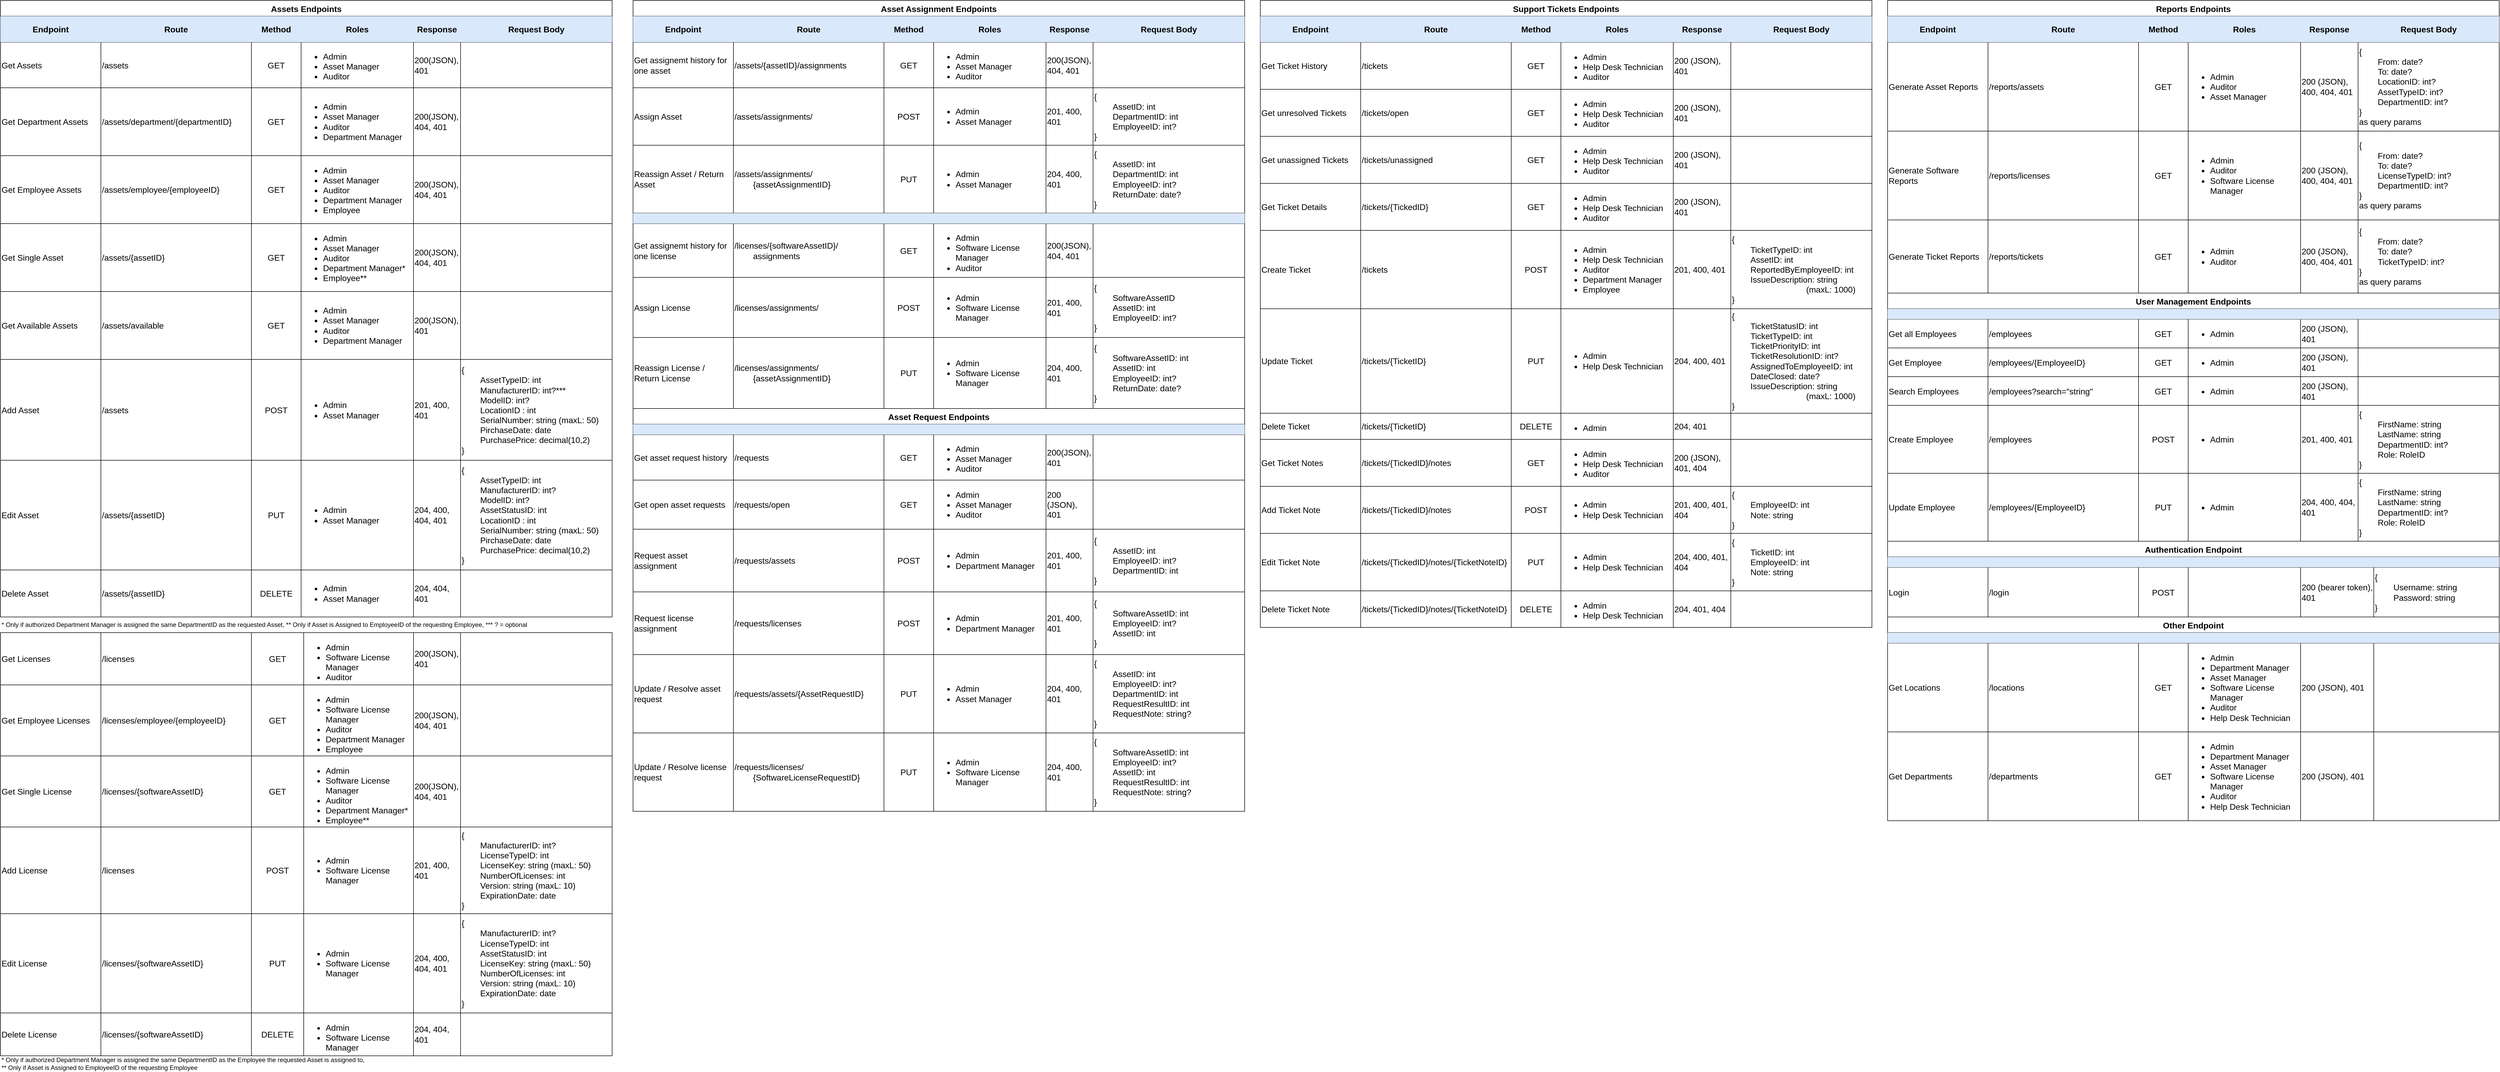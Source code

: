<mxfile version="26.0.11">
  <diagram name="Seite-1" id="W5wUdby61jBAW_gwYEQ2">
    <mxGraphModel dx="3531" dy="1324" grid="1" gridSize="10" guides="1" tooltips="1" connect="1" arrows="1" fold="1" page="1" pageScale="1" pageWidth="827" pageHeight="1169" math="0" shadow="0">
      <root>
        <mxCell id="0" />
        <mxCell id="1" parent="0" />
        <mxCell id="zytnqdTkWcXbyPXpA95l-1" value="Assets Endpoints" style="shape=table;startSize=30;container=1;collapsible=0;childLayout=tableLayout;strokeColor=default;fontSize=16;fontStyle=1" parent="1" vertex="1">
          <mxGeometry width="1170" height="1180" as="geometry" />
        </mxCell>
        <mxCell id="zytnqdTkWcXbyPXpA95l-2" value="" style="shape=tableRow;horizontal=0;startSize=0;swimlaneHead=0;swimlaneBody=0;strokeColor=inherit;top=0;left=0;bottom=0;right=0;collapsible=0;dropTarget=0;fillColor=none;points=[[0,0.5],[1,0.5]];portConstraint=eastwest;fontSize=16;" parent="zytnqdTkWcXbyPXpA95l-1" vertex="1">
          <mxGeometry y="30" width="1170" height="50" as="geometry" />
        </mxCell>
        <mxCell id="zytnqdTkWcXbyPXpA95l-3" value="Endpoint" style="shape=partialRectangle;html=1;whiteSpace=wrap;connectable=0;strokeColor=#6c8ebf;overflow=hidden;fillColor=#dae8fc;top=0;left=0;bottom=0;right=0;pointerEvents=1;fontSize=16;fontStyle=1" parent="zytnqdTkWcXbyPXpA95l-2" vertex="1">
          <mxGeometry width="192" height="50" as="geometry">
            <mxRectangle width="192" height="50" as="alternateBounds" />
          </mxGeometry>
        </mxCell>
        <mxCell id="zytnqdTkWcXbyPXpA95l-4" value="Route" style="shape=partialRectangle;html=1;whiteSpace=wrap;connectable=0;strokeColor=#6c8ebf;overflow=hidden;fillColor=#dae8fc;top=0;left=0;bottom=0;right=0;pointerEvents=1;fontSize=16;fontStyle=1" parent="zytnqdTkWcXbyPXpA95l-2" vertex="1">
          <mxGeometry x="192" width="288" height="50" as="geometry">
            <mxRectangle width="288" height="50" as="alternateBounds" />
          </mxGeometry>
        </mxCell>
        <mxCell id="zytnqdTkWcXbyPXpA95l-17" value="Method" style="shape=partialRectangle;html=1;whiteSpace=wrap;connectable=0;strokeColor=#6c8ebf;overflow=hidden;fillColor=#dae8fc;top=0;left=0;bottom=0;right=0;pointerEvents=1;fontSize=16;fontStyle=1" parent="zytnqdTkWcXbyPXpA95l-2" vertex="1">
          <mxGeometry x="480" width="95" height="50" as="geometry">
            <mxRectangle width="95" height="50" as="alternateBounds" />
          </mxGeometry>
        </mxCell>
        <mxCell id="zytnqdTkWcXbyPXpA95l-5" value="Roles" style="shape=partialRectangle;html=1;whiteSpace=wrap;connectable=0;strokeColor=#6c8ebf;overflow=hidden;fillColor=#dae8fc;top=0;left=0;bottom=0;right=0;pointerEvents=1;fontSize=16;fontStyle=1" parent="zytnqdTkWcXbyPXpA95l-2" vertex="1">
          <mxGeometry x="575" width="215" height="50" as="geometry">
            <mxRectangle width="215" height="50" as="alternateBounds" />
          </mxGeometry>
        </mxCell>
        <mxCell id="zytnqdTkWcXbyPXpA95l-14" value="Response" style="shape=partialRectangle;html=1;whiteSpace=wrap;connectable=0;strokeColor=#6c8ebf;overflow=hidden;fillColor=#dae8fc;top=0;left=0;bottom=0;right=0;pointerEvents=1;fontSize=16;fontStyle=1" parent="zytnqdTkWcXbyPXpA95l-2" vertex="1">
          <mxGeometry x="790" width="90" height="50" as="geometry">
            <mxRectangle width="90" height="50" as="alternateBounds" />
          </mxGeometry>
        </mxCell>
        <mxCell id="CHGXnOnzoU2PrAo-i4mN-1" value="Request Body" style="shape=partialRectangle;html=1;whiteSpace=wrap;connectable=0;strokeColor=#6c8ebf;overflow=hidden;fillColor=#dae8fc;top=0;left=0;bottom=0;right=0;pointerEvents=1;fontSize=16;fontStyle=1" vertex="1" parent="zytnqdTkWcXbyPXpA95l-2">
          <mxGeometry x="880" width="290" height="50" as="geometry">
            <mxRectangle width="290" height="50" as="alternateBounds" />
          </mxGeometry>
        </mxCell>
        <mxCell id="zytnqdTkWcXbyPXpA95l-6" value="" style="shape=tableRow;horizontal=0;startSize=0;swimlaneHead=0;swimlaneBody=0;strokeColor=inherit;top=0;left=0;bottom=0;right=0;collapsible=0;dropTarget=0;fillColor=none;points=[[0,0.5],[1,0.5]];portConstraint=eastwest;fontSize=16;" parent="zytnqdTkWcXbyPXpA95l-1" vertex="1">
          <mxGeometry y="80" width="1170" height="87" as="geometry" />
        </mxCell>
        <mxCell id="zytnqdTkWcXbyPXpA95l-7" value="Get Assets" style="shape=partialRectangle;html=1;whiteSpace=wrap;connectable=0;strokeColor=inherit;overflow=hidden;fillColor=none;top=0;left=0;bottom=0;right=0;pointerEvents=1;fontSize=16;align=left;" parent="zytnqdTkWcXbyPXpA95l-6" vertex="1">
          <mxGeometry width="192" height="87" as="geometry">
            <mxRectangle width="192" height="87" as="alternateBounds" />
          </mxGeometry>
        </mxCell>
        <mxCell id="zytnqdTkWcXbyPXpA95l-8" value="/assets" style="shape=partialRectangle;html=1;whiteSpace=wrap;connectable=0;strokeColor=inherit;overflow=hidden;fillColor=none;top=0;left=0;bottom=0;right=0;pointerEvents=1;fontSize=16;align=left;" parent="zytnqdTkWcXbyPXpA95l-6" vertex="1">
          <mxGeometry x="192" width="288" height="87" as="geometry">
            <mxRectangle width="288" height="87" as="alternateBounds" />
          </mxGeometry>
        </mxCell>
        <mxCell id="zytnqdTkWcXbyPXpA95l-18" value="GET" style="shape=partialRectangle;html=1;whiteSpace=wrap;connectable=0;strokeColor=inherit;overflow=hidden;fillColor=none;top=0;left=0;bottom=0;right=0;pointerEvents=1;fontSize=16;" parent="zytnqdTkWcXbyPXpA95l-6" vertex="1">
          <mxGeometry x="480" width="95" height="87" as="geometry">
            <mxRectangle width="95" height="87" as="alternateBounds" />
          </mxGeometry>
        </mxCell>
        <mxCell id="zytnqdTkWcXbyPXpA95l-9" value="&lt;ul&gt;&lt;li&gt;Admin&lt;/li&gt;&lt;li style=&quot;&quot;&gt;Asset Manager&lt;/li&gt;&lt;li style=&quot;&quot;&gt;Auditor&lt;/li&gt;&lt;/ul&gt;" style="shape=partialRectangle;html=1;whiteSpace=wrap;connectable=0;strokeColor=inherit;overflow=hidden;fillColor=none;top=0;left=0;bottom=0;right=0;pointerEvents=1;fontSize=16;align=left;verticalAlign=bottom;" parent="zytnqdTkWcXbyPXpA95l-6" vertex="1">
          <mxGeometry x="575" width="215" height="87" as="geometry">
            <mxRectangle width="215" height="87" as="alternateBounds" />
          </mxGeometry>
        </mxCell>
        <mxCell id="zytnqdTkWcXbyPXpA95l-15" value="200(JSON), 401" style="shape=partialRectangle;html=1;whiteSpace=wrap;connectable=0;strokeColor=inherit;overflow=hidden;fillColor=none;top=0;left=0;bottom=0;right=0;pointerEvents=1;fontSize=16;align=left;" parent="zytnqdTkWcXbyPXpA95l-6" vertex="1">
          <mxGeometry x="790" width="90" height="87" as="geometry">
            <mxRectangle width="90" height="87" as="alternateBounds" />
          </mxGeometry>
        </mxCell>
        <mxCell id="CHGXnOnzoU2PrAo-i4mN-2" style="shape=partialRectangle;html=1;whiteSpace=wrap;connectable=0;strokeColor=inherit;overflow=hidden;fillColor=none;top=0;left=0;bottom=0;right=0;pointerEvents=1;fontSize=16;align=left;" vertex="1" parent="zytnqdTkWcXbyPXpA95l-6">
          <mxGeometry x="880" width="290" height="87" as="geometry">
            <mxRectangle width="290" height="87" as="alternateBounds" />
          </mxGeometry>
        </mxCell>
        <mxCell id="zytnqdTkWcXbyPXpA95l-10" value="" style="shape=tableRow;horizontal=0;startSize=0;swimlaneHead=0;swimlaneBody=0;strokeColor=inherit;top=0;left=0;bottom=0;right=0;collapsible=0;dropTarget=0;fillColor=none;points=[[0,0.5],[1,0.5]];portConstraint=eastwest;fontSize=16;" parent="zytnqdTkWcXbyPXpA95l-1" vertex="1">
          <mxGeometry y="167" width="1170" height="130" as="geometry" />
        </mxCell>
        <mxCell id="zytnqdTkWcXbyPXpA95l-11" value="Get Department Assets" style="shape=partialRectangle;html=1;whiteSpace=wrap;connectable=0;strokeColor=inherit;overflow=hidden;fillColor=none;top=0;left=0;bottom=0;right=0;pointerEvents=1;fontSize=16;align=left;" parent="zytnqdTkWcXbyPXpA95l-10" vertex="1">
          <mxGeometry width="192" height="130" as="geometry">
            <mxRectangle width="192" height="130" as="alternateBounds" />
          </mxGeometry>
        </mxCell>
        <mxCell id="zytnqdTkWcXbyPXpA95l-12" value="/assets/department/{departmentID}" style="shape=partialRectangle;html=1;whiteSpace=wrap;connectable=0;strokeColor=inherit;overflow=hidden;fillColor=none;top=0;left=0;bottom=0;right=0;pointerEvents=1;fontSize=16;align=left;" parent="zytnqdTkWcXbyPXpA95l-10" vertex="1">
          <mxGeometry x="192" width="288" height="130" as="geometry">
            <mxRectangle width="288" height="130" as="alternateBounds" />
          </mxGeometry>
        </mxCell>
        <mxCell id="zytnqdTkWcXbyPXpA95l-19" value="GET" style="shape=partialRectangle;html=1;whiteSpace=wrap;connectable=0;strokeColor=inherit;overflow=hidden;fillColor=none;top=0;left=0;bottom=0;right=0;pointerEvents=1;fontSize=16;" parent="zytnqdTkWcXbyPXpA95l-10" vertex="1">
          <mxGeometry x="480" width="95" height="130" as="geometry">
            <mxRectangle width="95" height="130" as="alternateBounds" />
          </mxGeometry>
        </mxCell>
        <mxCell id="zytnqdTkWcXbyPXpA95l-13" value="&lt;ul style=&quot;&quot;&gt;&lt;li&gt;Admin&lt;/li&gt;&lt;li&gt;Asset Manager&lt;/li&gt;&lt;li&gt;Auditor&lt;/li&gt;&lt;li&gt;Department Manager&lt;/li&gt;&lt;/ul&gt;" style="shape=partialRectangle;html=1;whiteSpace=wrap;connectable=0;strokeColor=inherit;overflow=hidden;fillColor=none;top=0;left=0;bottom=0;right=0;pointerEvents=1;fontSize=16;align=left;" parent="zytnqdTkWcXbyPXpA95l-10" vertex="1">
          <mxGeometry x="575" width="215" height="130" as="geometry">
            <mxRectangle width="215" height="130" as="alternateBounds" />
          </mxGeometry>
        </mxCell>
        <mxCell id="zytnqdTkWcXbyPXpA95l-16" value="200(JSON), 404, 401" style="shape=partialRectangle;html=1;whiteSpace=wrap;connectable=0;strokeColor=inherit;overflow=hidden;fillColor=none;top=0;left=0;bottom=0;right=0;pointerEvents=1;fontSize=16;align=left;" parent="zytnqdTkWcXbyPXpA95l-10" vertex="1">
          <mxGeometry x="790" width="90" height="130" as="geometry">
            <mxRectangle width="90" height="130" as="alternateBounds" />
          </mxGeometry>
        </mxCell>
        <mxCell id="CHGXnOnzoU2PrAo-i4mN-3" style="shape=partialRectangle;html=1;whiteSpace=wrap;connectable=0;strokeColor=inherit;overflow=hidden;fillColor=none;top=0;left=0;bottom=0;right=0;pointerEvents=1;fontSize=16;align=left;" vertex="1" parent="zytnqdTkWcXbyPXpA95l-10">
          <mxGeometry x="880" width="290" height="130" as="geometry">
            <mxRectangle width="290" height="130" as="alternateBounds" />
          </mxGeometry>
        </mxCell>
        <mxCell id="zytnqdTkWcXbyPXpA95l-20" style="shape=tableRow;horizontal=0;startSize=0;swimlaneHead=0;swimlaneBody=0;strokeColor=inherit;top=0;left=0;bottom=0;right=0;collapsible=0;dropTarget=0;fillColor=none;points=[[0,0.5],[1,0.5]];portConstraint=eastwest;fontSize=16;" parent="zytnqdTkWcXbyPXpA95l-1" vertex="1">
          <mxGeometry y="297" width="1170" height="130" as="geometry" />
        </mxCell>
        <mxCell id="zytnqdTkWcXbyPXpA95l-21" value="Get Employee Assets" style="shape=partialRectangle;html=1;whiteSpace=wrap;connectable=0;strokeColor=inherit;overflow=hidden;fillColor=none;top=0;left=0;bottom=0;right=0;pointerEvents=1;fontSize=16;align=left;" parent="zytnqdTkWcXbyPXpA95l-20" vertex="1">
          <mxGeometry width="192" height="130" as="geometry">
            <mxRectangle width="192" height="130" as="alternateBounds" />
          </mxGeometry>
        </mxCell>
        <mxCell id="zytnqdTkWcXbyPXpA95l-22" value="/assets/employee/{employeeID}" style="shape=partialRectangle;html=1;whiteSpace=wrap;connectable=0;strokeColor=inherit;overflow=hidden;fillColor=none;top=0;left=0;bottom=0;right=0;pointerEvents=1;fontSize=16;align=left;" parent="zytnqdTkWcXbyPXpA95l-20" vertex="1">
          <mxGeometry x="192" width="288" height="130" as="geometry">
            <mxRectangle width="288" height="130" as="alternateBounds" />
          </mxGeometry>
        </mxCell>
        <mxCell id="zytnqdTkWcXbyPXpA95l-23" value="GET" style="shape=partialRectangle;html=1;whiteSpace=wrap;connectable=0;strokeColor=inherit;overflow=hidden;fillColor=none;top=0;left=0;bottom=0;right=0;pointerEvents=1;fontSize=16;" parent="zytnqdTkWcXbyPXpA95l-20" vertex="1">
          <mxGeometry x="480" width="95" height="130" as="geometry">
            <mxRectangle width="95" height="130" as="alternateBounds" />
          </mxGeometry>
        </mxCell>
        <mxCell id="zytnqdTkWcXbyPXpA95l-24" value="&lt;ul style=&quot;&quot;&gt;&lt;li&gt;Admin&lt;/li&gt;&lt;li&gt;Asset Manager&lt;/li&gt;&lt;li&gt;Auditor&lt;/li&gt;&lt;li&gt;Department Manager&lt;/li&gt;&lt;li&gt;Employee&lt;/li&gt;&lt;/ul&gt;" style="shape=partialRectangle;html=1;whiteSpace=wrap;connectable=0;strokeColor=inherit;overflow=hidden;fillColor=none;top=0;left=0;bottom=0;right=0;pointerEvents=1;fontSize=16;align=left;" parent="zytnqdTkWcXbyPXpA95l-20" vertex="1">
          <mxGeometry x="575" width="215" height="130" as="geometry">
            <mxRectangle width="215" height="130" as="alternateBounds" />
          </mxGeometry>
        </mxCell>
        <mxCell id="zytnqdTkWcXbyPXpA95l-25" value="200(JSON), 404, 401" style="shape=partialRectangle;html=1;whiteSpace=wrap;connectable=0;strokeColor=inherit;overflow=hidden;fillColor=none;top=0;left=0;bottom=0;right=0;pointerEvents=1;fontSize=16;align=left;" parent="zytnqdTkWcXbyPXpA95l-20" vertex="1">
          <mxGeometry x="790" width="90" height="130" as="geometry">
            <mxRectangle width="90" height="130" as="alternateBounds" />
          </mxGeometry>
        </mxCell>
        <mxCell id="CHGXnOnzoU2PrAo-i4mN-4" style="shape=partialRectangle;html=1;whiteSpace=wrap;connectable=0;strokeColor=inherit;overflow=hidden;fillColor=none;top=0;left=0;bottom=0;right=0;pointerEvents=1;fontSize=16;align=left;" vertex="1" parent="zytnqdTkWcXbyPXpA95l-20">
          <mxGeometry x="880" width="290" height="130" as="geometry">
            <mxRectangle width="290" height="130" as="alternateBounds" />
          </mxGeometry>
        </mxCell>
        <mxCell id="zytnqdTkWcXbyPXpA95l-26" style="shape=tableRow;horizontal=0;startSize=0;swimlaneHead=0;swimlaneBody=0;strokeColor=inherit;top=0;left=0;bottom=0;right=0;collapsible=0;dropTarget=0;fillColor=none;points=[[0,0.5],[1,0.5]];portConstraint=eastwest;fontSize=16;" parent="zytnqdTkWcXbyPXpA95l-1" vertex="1">
          <mxGeometry y="427" width="1170" height="130" as="geometry" />
        </mxCell>
        <mxCell id="zytnqdTkWcXbyPXpA95l-27" value="Get Single Asset" style="shape=partialRectangle;html=1;whiteSpace=wrap;connectable=0;strokeColor=inherit;overflow=hidden;fillColor=none;top=0;left=0;bottom=0;right=0;pointerEvents=1;fontSize=16;align=left;" parent="zytnqdTkWcXbyPXpA95l-26" vertex="1">
          <mxGeometry width="192" height="130" as="geometry">
            <mxRectangle width="192" height="130" as="alternateBounds" />
          </mxGeometry>
        </mxCell>
        <mxCell id="zytnqdTkWcXbyPXpA95l-28" value="/assets/{assetID}" style="shape=partialRectangle;html=1;whiteSpace=wrap;connectable=0;strokeColor=inherit;overflow=hidden;fillColor=none;top=0;left=0;bottom=0;right=0;pointerEvents=1;fontSize=16;align=left;" parent="zytnqdTkWcXbyPXpA95l-26" vertex="1">
          <mxGeometry x="192" width="288" height="130" as="geometry">
            <mxRectangle width="288" height="130" as="alternateBounds" />
          </mxGeometry>
        </mxCell>
        <mxCell id="zytnqdTkWcXbyPXpA95l-29" value="GET" style="shape=partialRectangle;html=1;whiteSpace=wrap;connectable=0;strokeColor=inherit;overflow=hidden;fillColor=none;top=0;left=0;bottom=0;right=0;pointerEvents=1;fontSize=16;" parent="zytnqdTkWcXbyPXpA95l-26" vertex="1">
          <mxGeometry x="480" width="95" height="130" as="geometry">
            <mxRectangle width="95" height="130" as="alternateBounds" />
          </mxGeometry>
        </mxCell>
        <mxCell id="zytnqdTkWcXbyPXpA95l-30" value="&lt;ul style=&quot;&quot;&gt;&lt;li&gt;Admin&lt;/li&gt;&lt;li&gt;Asset Manager&lt;/li&gt;&lt;li&gt;Auditor&lt;/li&gt;&lt;li&gt;Department Manager*&lt;/li&gt;&lt;li&gt;Employee**&lt;/li&gt;&lt;/ul&gt;" style="shape=partialRectangle;html=1;whiteSpace=wrap;connectable=0;strokeColor=inherit;overflow=hidden;fillColor=none;top=0;left=0;bottom=0;right=0;pointerEvents=1;fontSize=16;align=left;" parent="zytnqdTkWcXbyPXpA95l-26" vertex="1">
          <mxGeometry x="575" width="215" height="130" as="geometry">
            <mxRectangle width="215" height="130" as="alternateBounds" />
          </mxGeometry>
        </mxCell>
        <mxCell id="zytnqdTkWcXbyPXpA95l-31" value="200(JSON), 404, 401" style="shape=partialRectangle;html=1;whiteSpace=wrap;connectable=0;strokeColor=inherit;overflow=hidden;fillColor=none;top=0;left=0;bottom=0;right=0;pointerEvents=1;fontSize=16;align=left;" parent="zytnqdTkWcXbyPXpA95l-26" vertex="1">
          <mxGeometry x="790" width="90" height="130" as="geometry">
            <mxRectangle width="90" height="130" as="alternateBounds" />
          </mxGeometry>
        </mxCell>
        <mxCell id="CHGXnOnzoU2PrAo-i4mN-5" style="shape=partialRectangle;html=1;whiteSpace=wrap;connectable=0;strokeColor=inherit;overflow=hidden;fillColor=none;top=0;left=0;bottom=0;right=0;pointerEvents=1;fontSize=16;align=left;" vertex="1" parent="zytnqdTkWcXbyPXpA95l-26">
          <mxGeometry x="880" width="290" height="130" as="geometry">
            <mxRectangle width="290" height="130" as="alternateBounds" />
          </mxGeometry>
        </mxCell>
        <mxCell id="CHGXnOnzoU2PrAo-i4mN-100" style="shape=tableRow;horizontal=0;startSize=0;swimlaneHead=0;swimlaneBody=0;strokeColor=inherit;top=0;left=0;bottom=0;right=0;collapsible=0;dropTarget=0;fillColor=none;points=[[0,0.5],[1,0.5]];portConstraint=eastwest;fontSize=16;" vertex="1" parent="zytnqdTkWcXbyPXpA95l-1">
          <mxGeometry y="557" width="1170" height="130" as="geometry" />
        </mxCell>
        <mxCell id="CHGXnOnzoU2PrAo-i4mN-101" value="Get Available Assets" style="shape=partialRectangle;html=1;whiteSpace=wrap;connectable=0;strokeColor=inherit;overflow=hidden;fillColor=none;top=0;left=0;bottom=0;right=0;pointerEvents=1;fontSize=16;align=left;" vertex="1" parent="CHGXnOnzoU2PrAo-i4mN-100">
          <mxGeometry width="192" height="130" as="geometry">
            <mxRectangle width="192" height="130" as="alternateBounds" />
          </mxGeometry>
        </mxCell>
        <mxCell id="CHGXnOnzoU2PrAo-i4mN-102" value="/assets/available" style="shape=partialRectangle;html=1;whiteSpace=wrap;connectable=0;strokeColor=inherit;overflow=hidden;fillColor=none;top=0;left=0;bottom=0;right=0;pointerEvents=1;fontSize=16;align=left;" vertex="1" parent="CHGXnOnzoU2PrAo-i4mN-100">
          <mxGeometry x="192" width="288" height="130" as="geometry">
            <mxRectangle width="288" height="130" as="alternateBounds" />
          </mxGeometry>
        </mxCell>
        <mxCell id="CHGXnOnzoU2PrAo-i4mN-103" value="GET" style="shape=partialRectangle;html=1;whiteSpace=wrap;connectable=0;strokeColor=inherit;overflow=hidden;fillColor=none;top=0;left=0;bottom=0;right=0;pointerEvents=1;fontSize=16;" vertex="1" parent="CHGXnOnzoU2PrAo-i4mN-100">
          <mxGeometry x="480" width="95" height="130" as="geometry">
            <mxRectangle width="95" height="130" as="alternateBounds" />
          </mxGeometry>
        </mxCell>
        <mxCell id="CHGXnOnzoU2PrAo-i4mN-104" value="&lt;ul&gt;&lt;li&gt;Admin&lt;/li&gt;&lt;li&gt;Asset Manager&lt;/li&gt;&lt;li&gt;Auditor&lt;/li&gt;&lt;li&gt;Department Manager&lt;/li&gt;&lt;/ul&gt;" style="shape=partialRectangle;html=1;whiteSpace=wrap;connectable=0;strokeColor=inherit;overflow=hidden;fillColor=none;top=0;left=0;bottom=0;right=0;pointerEvents=1;fontSize=16;align=left;" vertex="1" parent="CHGXnOnzoU2PrAo-i4mN-100">
          <mxGeometry x="575" width="215" height="130" as="geometry">
            <mxRectangle width="215" height="130" as="alternateBounds" />
          </mxGeometry>
        </mxCell>
        <mxCell id="CHGXnOnzoU2PrAo-i4mN-105" value="200(JSON), 401" style="shape=partialRectangle;html=1;whiteSpace=wrap;connectable=0;strokeColor=inherit;overflow=hidden;fillColor=none;top=0;left=0;bottom=0;right=0;pointerEvents=1;fontSize=16;align=left;" vertex="1" parent="CHGXnOnzoU2PrAo-i4mN-100">
          <mxGeometry x="790" width="90" height="130" as="geometry">
            <mxRectangle width="90" height="130" as="alternateBounds" />
          </mxGeometry>
        </mxCell>
        <mxCell id="CHGXnOnzoU2PrAo-i4mN-106" style="shape=partialRectangle;html=1;whiteSpace=wrap;connectable=0;strokeColor=inherit;overflow=hidden;fillColor=none;top=0;left=0;bottom=0;right=0;pointerEvents=1;fontSize=16;align=left;" vertex="1" parent="CHGXnOnzoU2PrAo-i4mN-100">
          <mxGeometry x="880" width="290" height="130" as="geometry">
            <mxRectangle width="290" height="130" as="alternateBounds" />
          </mxGeometry>
        </mxCell>
        <mxCell id="zytnqdTkWcXbyPXpA95l-32" style="shape=tableRow;horizontal=0;startSize=0;swimlaneHead=0;swimlaneBody=0;strokeColor=inherit;top=0;left=0;bottom=0;right=0;collapsible=0;dropTarget=0;fillColor=none;points=[[0,0.5],[1,0.5]];portConstraint=eastwest;fontSize=16;" parent="zytnqdTkWcXbyPXpA95l-1" vertex="1">
          <mxGeometry y="687" width="1170" height="193" as="geometry" />
        </mxCell>
        <mxCell id="zytnqdTkWcXbyPXpA95l-33" value="Add Asset" style="shape=partialRectangle;html=1;whiteSpace=wrap;connectable=0;strokeColor=inherit;overflow=hidden;fillColor=none;top=0;left=0;bottom=0;right=0;pointerEvents=1;fontSize=16;align=left;" parent="zytnqdTkWcXbyPXpA95l-32" vertex="1">
          <mxGeometry width="192" height="193" as="geometry">
            <mxRectangle width="192" height="193" as="alternateBounds" />
          </mxGeometry>
        </mxCell>
        <mxCell id="zytnqdTkWcXbyPXpA95l-34" value="/assets" style="shape=partialRectangle;html=1;whiteSpace=wrap;connectable=0;strokeColor=inherit;overflow=hidden;fillColor=none;top=0;left=0;bottom=0;right=0;pointerEvents=1;fontSize=16;align=left;" parent="zytnqdTkWcXbyPXpA95l-32" vertex="1">
          <mxGeometry x="192" width="288" height="193" as="geometry">
            <mxRectangle width="288" height="193" as="alternateBounds" />
          </mxGeometry>
        </mxCell>
        <mxCell id="zytnqdTkWcXbyPXpA95l-35" value="POST" style="shape=partialRectangle;html=1;whiteSpace=wrap;connectable=0;strokeColor=inherit;overflow=hidden;fillColor=none;top=0;left=0;bottom=0;right=0;pointerEvents=1;fontSize=16;" parent="zytnqdTkWcXbyPXpA95l-32" vertex="1">
          <mxGeometry x="480" width="95" height="193" as="geometry">
            <mxRectangle width="95" height="193" as="alternateBounds" />
          </mxGeometry>
        </mxCell>
        <mxCell id="zytnqdTkWcXbyPXpA95l-36" value="&lt;ul style=&quot;&quot;&gt;&lt;li&gt;Admin&lt;/li&gt;&lt;li&gt;Asset Manager&lt;/li&gt;&lt;/ul&gt;" style="shape=partialRectangle;html=1;whiteSpace=wrap;connectable=0;strokeColor=inherit;overflow=hidden;fillColor=none;top=0;left=0;bottom=0;right=0;pointerEvents=1;fontSize=16;align=left;" parent="zytnqdTkWcXbyPXpA95l-32" vertex="1">
          <mxGeometry x="575" width="215" height="193" as="geometry">
            <mxRectangle width="215" height="193" as="alternateBounds" />
          </mxGeometry>
        </mxCell>
        <mxCell id="zytnqdTkWcXbyPXpA95l-37" value="201, 400, 401" style="shape=partialRectangle;html=1;whiteSpace=wrap;connectable=0;strokeColor=inherit;overflow=hidden;fillColor=none;top=0;left=0;bottom=0;right=0;pointerEvents=1;fontSize=16;align=left;" parent="zytnqdTkWcXbyPXpA95l-32" vertex="1">
          <mxGeometry x="790" width="90" height="193" as="geometry">
            <mxRectangle width="90" height="193" as="alternateBounds" />
          </mxGeometry>
        </mxCell>
        <mxCell id="CHGXnOnzoU2PrAo-i4mN-6" value="{&lt;div&gt;&lt;span style=&quot;white-space: pre;&quot;&gt;&#x9;&lt;/span&gt;AssetTypeID: int&lt;/div&gt;&lt;div&gt;&lt;span style=&quot;white-space: pre;&quot;&gt;&#x9;&lt;/span&gt;ManufacturerID: int?***&lt;/div&gt;&lt;div&gt;&lt;span style=&quot;white-space: pre;&quot;&gt;&#x9;&lt;/span&gt;ModelID: int?&lt;br&gt;&lt;/div&gt;&lt;div&gt;&lt;span style=&quot;white-space: pre;&quot;&gt;&#x9;&lt;/span&gt;LocationID : int&lt;/div&gt;&lt;div&gt;&lt;span style=&quot;white-space: pre;&quot;&gt;&#x9;&lt;/span&gt;SerialNumber: string (maxL: 50)&lt;/div&gt;&lt;div&gt;&lt;span style=&quot;white-space: pre;&quot;&gt;&#x9;&lt;/span&gt;PirchaseDate: date&lt;/div&gt;&lt;div&gt;&lt;span style=&quot;white-space: pre;&quot;&gt;&#x9;&lt;/span&gt;PurchasePrice: decimal(10,2)&lt;br&gt;&lt;div&gt;}&lt;/div&gt;&lt;/div&gt;" style="shape=partialRectangle;html=1;whiteSpace=wrap;connectable=0;strokeColor=inherit;overflow=hidden;fillColor=none;top=0;left=0;bottom=0;right=0;pointerEvents=1;fontSize=16;align=left;" vertex="1" parent="zytnqdTkWcXbyPXpA95l-32">
          <mxGeometry x="880" width="290" height="193" as="geometry">
            <mxRectangle width="290" height="193" as="alternateBounds" />
          </mxGeometry>
        </mxCell>
        <mxCell id="zytnqdTkWcXbyPXpA95l-38" style="shape=tableRow;horizontal=0;startSize=0;swimlaneHead=0;swimlaneBody=0;strokeColor=inherit;top=0;left=0;bottom=0;right=0;collapsible=0;dropTarget=0;fillColor=none;points=[[0,0.5],[1,0.5]];portConstraint=eastwest;fontSize=16;" parent="zytnqdTkWcXbyPXpA95l-1" vertex="1">
          <mxGeometry y="880" width="1170" height="210" as="geometry" />
        </mxCell>
        <mxCell id="zytnqdTkWcXbyPXpA95l-39" value="Edit Asset" style="shape=partialRectangle;html=1;whiteSpace=wrap;connectable=0;strokeColor=inherit;overflow=hidden;fillColor=none;top=0;left=0;bottom=0;right=0;pointerEvents=1;fontSize=16;align=left;" parent="zytnqdTkWcXbyPXpA95l-38" vertex="1">
          <mxGeometry width="192" height="210" as="geometry">
            <mxRectangle width="192" height="210" as="alternateBounds" />
          </mxGeometry>
        </mxCell>
        <mxCell id="zytnqdTkWcXbyPXpA95l-40" value="/assets/{assetID}" style="shape=partialRectangle;html=1;whiteSpace=wrap;connectable=0;strokeColor=inherit;overflow=hidden;fillColor=none;top=0;left=0;bottom=0;right=0;pointerEvents=1;fontSize=16;align=left;" parent="zytnqdTkWcXbyPXpA95l-38" vertex="1">
          <mxGeometry x="192" width="288" height="210" as="geometry">
            <mxRectangle width="288" height="210" as="alternateBounds" />
          </mxGeometry>
        </mxCell>
        <mxCell id="zytnqdTkWcXbyPXpA95l-41" value="PUT" style="shape=partialRectangle;html=1;whiteSpace=wrap;connectable=0;strokeColor=inherit;overflow=hidden;fillColor=none;top=0;left=0;bottom=0;right=0;pointerEvents=1;fontSize=16;" parent="zytnqdTkWcXbyPXpA95l-38" vertex="1">
          <mxGeometry x="480" width="95" height="210" as="geometry">
            <mxRectangle width="95" height="210" as="alternateBounds" />
          </mxGeometry>
        </mxCell>
        <mxCell id="zytnqdTkWcXbyPXpA95l-42" value="&lt;ul style=&quot;&quot;&gt;&lt;li&gt;Admin&lt;/li&gt;&lt;li&gt;Asset Manager&lt;/li&gt;&lt;/ul&gt;" style="shape=partialRectangle;html=1;whiteSpace=wrap;connectable=0;strokeColor=inherit;overflow=hidden;fillColor=none;top=0;left=0;bottom=0;right=0;pointerEvents=1;fontSize=16;align=left;" parent="zytnqdTkWcXbyPXpA95l-38" vertex="1">
          <mxGeometry x="575" width="215" height="210" as="geometry">
            <mxRectangle width="215" height="210" as="alternateBounds" />
          </mxGeometry>
        </mxCell>
        <mxCell id="zytnqdTkWcXbyPXpA95l-43" value="204, 400, 404, 401" style="shape=partialRectangle;html=1;whiteSpace=wrap;connectable=0;strokeColor=inherit;overflow=hidden;fillColor=none;top=0;left=0;bottom=0;right=0;pointerEvents=1;fontSize=16;align=left;" parent="zytnqdTkWcXbyPXpA95l-38" vertex="1">
          <mxGeometry x="790" width="90" height="210" as="geometry">
            <mxRectangle width="90" height="210" as="alternateBounds" />
          </mxGeometry>
        </mxCell>
        <mxCell id="CHGXnOnzoU2PrAo-i4mN-7" value="{&lt;div&gt;&lt;span style=&quot;white-space: pre;&quot;&gt;&#x9;&lt;/span&gt;AssetTypeID: int&lt;/div&gt;&lt;div&gt;&lt;span style=&quot;white-space: pre;&quot;&gt;&#x9;&lt;/span&gt;ManufacturerID: int?&lt;/div&gt;&lt;div&gt;&lt;span style=&quot;white-space: pre;&quot;&gt;&#x9;&lt;/span&gt;ModelID: int?&lt;br&gt;&lt;/div&gt;&lt;div&gt;&lt;span style=&quot;white-space: pre;&quot;&gt;&#x9;&lt;/span&gt;AssetStatusID: int&lt;br&gt;&lt;/div&gt;&lt;div&gt;&lt;span style=&quot;white-space: pre;&quot;&gt;&#x9;&lt;/span&gt;LocationID : int&lt;/div&gt;&lt;div&gt;&lt;span style=&quot;white-space: pre;&quot;&gt;&#x9;&lt;/span&gt;SerialNumber: string (maxL: 50)&lt;/div&gt;&lt;div&gt;&lt;span style=&quot;white-space: pre;&quot;&gt;&#x9;&lt;/span&gt;PirchaseDate: date&lt;/div&gt;&lt;div&gt;&lt;span style=&quot;white-space: pre;&quot;&gt;&#x9;&lt;/span&gt;PurchasePrice: decimal(10,2)&lt;br&gt;&lt;div&gt;}&lt;/div&gt;&lt;/div&gt;" style="shape=partialRectangle;html=1;whiteSpace=wrap;connectable=0;strokeColor=inherit;overflow=hidden;fillColor=none;top=0;left=0;bottom=0;right=0;pointerEvents=1;fontSize=16;align=left;" vertex="1" parent="zytnqdTkWcXbyPXpA95l-38">
          <mxGeometry x="880" width="290" height="210" as="geometry">
            <mxRectangle width="290" height="210" as="alternateBounds" />
          </mxGeometry>
        </mxCell>
        <mxCell id="zytnqdTkWcXbyPXpA95l-44" style="shape=tableRow;horizontal=0;startSize=0;swimlaneHead=0;swimlaneBody=0;strokeColor=inherit;top=0;left=0;bottom=0;right=0;collapsible=0;dropTarget=0;fillColor=none;points=[[0,0.5],[1,0.5]];portConstraint=eastwest;fontSize=16;" parent="zytnqdTkWcXbyPXpA95l-1" vertex="1">
          <mxGeometry y="1090" width="1170" height="90" as="geometry" />
        </mxCell>
        <mxCell id="zytnqdTkWcXbyPXpA95l-45" value="Delete Asset" style="shape=partialRectangle;html=1;whiteSpace=wrap;connectable=0;strokeColor=inherit;overflow=hidden;fillColor=none;top=0;left=0;bottom=0;right=0;pointerEvents=1;fontSize=16;align=left;" parent="zytnqdTkWcXbyPXpA95l-44" vertex="1">
          <mxGeometry width="192" height="90" as="geometry">
            <mxRectangle width="192" height="90" as="alternateBounds" />
          </mxGeometry>
        </mxCell>
        <mxCell id="zytnqdTkWcXbyPXpA95l-46" value="/assets/{assetID}" style="shape=partialRectangle;html=1;whiteSpace=wrap;connectable=0;strokeColor=inherit;overflow=hidden;fillColor=none;top=0;left=0;bottom=0;right=0;pointerEvents=1;fontSize=16;align=left;" parent="zytnqdTkWcXbyPXpA95l-44" vertex="1">
          <mxGeometry x="192" width="288" height="90" as="geometry">
            <mxRectangle width="288" height="90" as="alternateBounds" />
          </mxGeometry>
        </mxCell>
        <mxCell id="zytnqdTkWcXbyPXpA95l-47" value="DELETE" style="shape=partialRectangle;html=1;whiteSpace=wrap;connectable=0;strokeColor=inherit;overflow=hidden;fillColor=none;top=0;left=0;bottom=0;right=0;pointerEvents=1;fontSize=16;" parent="zytnqdTkWcXbyPXpA95l-44" vertex="1">
          <mxGeometry x="480" width="95" height="90" as="geometry">
            <mxRectangle width="95" height="90" as="alternateBounds" />
          </mxGeometry>
        </mxCell>
        <mxCell id="zytnqdTkWcXbyPXpA95l-48" value="&lt;ul style=&quot;&quot;&gt;&lt;li&gt;Admin&lt;/li&gt;&lt;li&gt;Asset Manager&lt;/li&gt;&lt;/ul&gt;" style="shape=partialRectangle;html=1;whiteSpace=wrap;connectable=0;strokeColor=inherit;overflow=hidden;fillColor=none;top=0;left=0;bottom=0;right=0;pointerEvents=1;fontSize=16;align=left;" parent="zytnqdTkWcXbyPXpA95l-44" vertex="1">
          <mxGeometry x="575" width="215" height="90" as="geometry">
            <mxRectangle width="215" height="90" as="alternateBounds" />
          </mxGeometry>
        </mxCell>
        <mxCell id="zytnqdTkWcXbyPXpA95l-49" value="204, 404, 401" style="shape=partialRectangle;html=1;whiteSpace=wrap;connectable=0;strokeColor=inherit;overflow=hidden;fillColor=none;top=0;left=0;bottom=0;right=0;pointerEvents=1;fontSize=16;align=left;" parent="zytnqdTkWcXbyPXpA95l-44" vertex="1">
          <mxGeometry x="790" width="90" height="90" as="geometry">
            <mxRectangle width="90" height="90" as="alternateBounds" />
          </mxGeometry>
        </mxCell>
        <mxCell id="CHGXnOnzoU2PrAo-i4mN-8" style="shape=partialRectangle;html=1;whiteSpace=wrap;connectable=0;strokeColor=inherit;overflow=hidden;fillColor=none;top=0;left=0;bottom=0;right=0;pointerEvents=1;fontSize=16;align=left;" vertex="1" parent="zytnqdTkWcXbyPXpA95l-44">
          <mxGeometry x="880" width="290" height="90" as="geometry">
            <mxRectangle width="290" height="90" as="alternateBounds" />
          </mxGeometry>
        </mxCell>
        <mxCell id="zytnqdTkWcXbyPXpA95l-56" value="* Only if authorized Department Manager is assigned the same DepartmentID as the requested Asset, ** Only if Asset is Assigned to EmployeeID of the requesting Employee, *** ? = optional" style="text;html=1;align=left;verticalAlign=middle;whiteSpace=wrap;rounded=0;" parent="1" vertex="1">
          <mxGeometry y="1180" width="1070" height="30" as="geometry" />
        </mxCell>
        <mxCell id="zytnqdTkWcXbyPXpA95l-57" value="" style="shape=table;startSize=0;container=1;collapsible=0;childLayout=tableLayout;fontSize=16;fillColor=none;" parent="1" vertex="1">
          <mxGeometry y="1210" width="1170" height="810.0" as="geometry" />
        </mxCell>
        <mxCell id="zytnqdTkWcXbyPXpA95l-58" value="" style="shape=tableRow;horizontal=0;startSize=0;swimlaneHead=0;swimlaneBody=0;strokeColor=inherit;top=0;left=0;bottom=0;right=0;collapsible=0;dropTarget=0;fillColor=none;points=[[0,0.5],[1,0.5]];portConstraint=eastwest;fontSize=16;" parent="zytnqdTkWcXbyPXpA95l-57" vertex="1">
          <mxGeometry width="1170" height="100" as="geometry" />
        </mxCell>
        <mxCell id="zytnqdTkWcXbyPXpA95l-59" value="Get Licenses" style="shape=partialRectangle;html=1;whiteSpace=wrap;connectable=0;strokeColor=inherit;overflow=hidden;fillColor=none;top=0;left=0;bottom=0;right=0;pointerEvents=1;fontSize=16;align=left;" parent="zytnqdTkWcXbyPXpA95l-58" vertex="1">
          <mxGeometry width="192" height="100" as="geometry">
            <mxRectangle width="192" height="100" as="alternateBounds" />
          </mxGeometry>
        </mxCell>
        <mxCell id="zytnqdTkWcXbyPXpA95l-60" value="/licenses" style="shape=partialRectangle;html=1;whiteSpace=wrap;connectable=0;strokeColor=inherit;overflow=hidden;fillColor=none;top=0;left=0;bottom=0;right=0;pointerEvents=1;fontSize=16;align=left;" parent="zytnqdTkWcXbyPXpA95l-58" vertex="1">
          <mxGeometry x="192" width="288" height="100" as="geometry">
            <mxRectangle width="288" height="100" as="alternateBounds" />
          </mxGeometry>
        </mxCell>
        <mxCell id="zytnqdTkWcXbyPXpA95l-61" value="GET" style="shape=partialRectangle;html=1;whiteSpace=wrap;connectable=0;strokeColor=inherit;overflow=hidden;fillColor=none;top=0;left=0;bottom=0;right=0;pointerEvents=1;fontSize=16;" parent="zytnqdTkWcXbyPXpA95l-58" vertex="1">
          <mxGeometry x="480" width="100" height="100" as="geometry">
            <mxRectangle width="100" height="100" as="alternateBounds" />
          </mxGeometry>
        </mxCell>
        <mxCell id="zytnqdTkWcXbyPXpA95l-70" value="&lt;ul style=&quot;&quot;&gt;&lt;li&gt;Admin&lt;/li&gt;&lt;li&gt;Software License Manager&lt;/li&gt;&lt;li&gt;Auditor&lt;/li&gt;&lt;/ul&gt;" style="shape=partialRectangle;html=1;whiteSpace=wrap;connectable=0;strokeColor=inherit;overflow=hidden;fillColor=none;top=0;left=0;bottom=0;right=0;pointerEvents=1;fontSize=16;align=left;" parent="zytnqdTkWcXbyPXpA95l-58" vertex="1">
          <mxGeometry x="580" width="210" height="100" as="geometry">
            <mxRectangle width="210" height="100" as="alternateBounds" />
          </mxGeometry>
        </mxCell>
        <mxCell id="zytnqdTkWcXbyPXpA95l-73" value="200(JSON), 401" style="shape=partialRectangle;html=1;whiteSpace=wrap;connectable=0;strokeColor=inherit;overflow=hidden;fillColor=none;top=0;left=0;bottom=0;right=0;pointerEvents=1;fontSize=16;align=left;" parent="zytnqdTkWcXbyPXpA95l-58" vertex="1">
          <mxGeometry x="790" width="90" height="100" as="geometry">
            <mxRectangle width="90" height="100" as="alternateBounds" />
          </mxGeometry>
        </mxCell>
        <mxCell id="CHGXnOnzoU2PrAo-i4mN-9" style="shape=partialRectangle;html=1;whiteSpace=wrap;connectable=0;strokeColor=inherit;overflow=hidden;fillColor=none;top=0;left=0;bottom=0;right=0;pointerEvents=1;fontSize=16;align=left;" vertex="1" parent="zytnqdTkWcXbyPXpA95l-58">
          <mxGeometry x="880" width="290" height="100" as="geometry">
            <mxRectangle width="290" height="100" as="alternateBounds" />
          </mxGeometry>
        </mxCell>
        <mxCell id="zytnqdTkWcXbyPXpA95l-62" value="" style="shape=tableRow;horizontal=0;startSize=0;swimlaneHead=0;swimlaneBody=0;strokeColor=inherit;top=0;left=0;bottom=0;right=0;collapsible=0;dropTarget=0;fillColor=none;points=[[0,0.5],[1,0.5]];portConstraint=eastwest;fontSize=16;" parent="zytnqdTkWcXbyPXpA95l-57" vertex="1">
          <mxGeometry y="100" width="1170" height="136" as="geometry" />
        </mxCell>
        <mxCell id="zytnqdTkWcXbyPXpA95l-63" value="Get Employee Licenses" style="shape=partialRectangle;html=1;whiteSpace=wrap;connectable=0;strokeColor=inherit;overflow=hidden;fillColor=none;top=0;left=0;bottom=0;right=0;pointerEvents=1;fontSize=16;align=left;" parent="zytnqdTkWcXbyPXpA95l-62" vertex="1">
          <mxGeometry width="192" height="136" as="geometry">
            <mxRectangle width="192" height="136" as="alternateBounds" />
          </mxGeometry>
        </mxCell>
        <mxCell id="zytnqdTkWcXbyPXpA95l-64" value="/licenses/employee/{employeeID}" style="shape=partialRectangle;html=1;whiteSpace=wrap;connectable=0;strokeColor=inherit;overflow=hidden;fillColor=none;top=0;left=0;bottom=0;right=0;pointerEvents=1;fontSize=16;align=left;" parent="zytnqdTkWcXbyPXpA95l-62" vertex="1">
          <mxGeometry x="192" width="288" height="136" as="geometry">
            <mxRectangle width="288" height="136" as="alternateBounds" />
          </mxGeometry>
        </mxCell>
        <mxCell id="zytnqdTkWcXbyPXpA95l-65" value="GET" style="shape=partialRectangle;html=1;whiteSpace=wrap;connectable=0;strokeColor=inherit;overflow=hidden;fillColor=none;top=0;left=0;bottom=0;right=0;pointerEvents=1;fontSize=16;" parent="zytnqdTkWcXbyPXpA95l-62" vertex="1">
          <mxGeometry x="480" width="100" height="136" as="geometry">
            <mxRectangle width="100" height="136" as="alternateBounds" />
          </mxGeometry>
        </mxCell>
        <mxCell id="zytnqdTkWcXbyPXpA95l-71" value="&lt;ul style=&quot;&quot;&gt;&lt;li&gt;Admin&lt;/li&gt;&lt;li&gt;Software License Manager&lt;/li&gt;&lt;li&gt;Auditor&lt;/li&gt;&lt;li&gt;Department Manager&lt;/li&gt;&lt;li&gt;Employee&lt;/li&gt;&lt;/ul&gt;" style="shape=partialRectangle;html=1;whiteSpace=wrap;connectable=0;strokeColor=inherit;overflow=hidden;fillColor=none;top=0;left=0;bottom=0;right=0;pointerEvents=1;fontSize=16;align=left;" parent="zytnqdTkWcXbyPXpA95l-62" vertex="1">
          <mxGeometry x="580" width="210" height="136" as="geometry">
            <mxRectangle width="210" height="136" as="alternateBounds" />
          </mxGeometry>
        </mxCell>
        <mxCell id="zytnqdTkWcXbyPXpA95l-74" value="200(JSON), 404, 401" style="shape=partialRectangle;html=1;whiteSpace=wrap;connectable=0;strokeColor=inherit;overflow=hidden;fillColor=none;top=0;left=0;bottom=0;right=0;pointerEvents=1;fontSize=16;align=left;" parent="zytnqdTkWcXbyPXpA95l-62" vertex="1">
          <mxGeometry x="790" width="90" height="136" as="geometry">
            <mxRectangle width="90" height="136" as="alternateBounds" />
          </mxGeometry>
        </mxCell>
        <mxCell id="CHGXnOnzoU2PrAo-i4mN-10" style="shape=partialRectangle;html=1;whiteSpace=wrap;connectable=0;strokeColor=inherit;overflow=hidden;fillColor=none;top=0;left=0;bottom=0;right=0;pointerEvents=1;fontSize=16;align=left;" vertex="1" parent="zytnqdTkWcXbyPXpA95l-62">
          <mxGeometry x="880" width="290" height="136" as="geometry">
            <mxRectangle width="290" height="136" as="alternateBounds" />
          </mxGeometry>
        </mxCell>
        <mxCell id="zytnqdTkWcXbyPXpA95l-66" value="" style="shape=tableRow;horizontal=0;startSize=0;swimlaneHead=0;swimlaneBody=0;strokeColor=inherit;top=0;left=0;bottom=0;right=0;collapsible=0;dropTarget=0;fillColor=none;points=[[0,0.5],[1,0.5]];portConstraint=eastwest;fontSize=16;" parent="zytnqdTkWcXbyPXpA95l-57" vertex="1">
          <mxGeometry y="236" width="1170" height="136" as="geometry" />
        </mxCell>
        <mxCell id="zytnqdTkWcXbyPXpA95l-67" value="Get Single License" style="shape=partialRectangle;html=1;whiteSpace=wrap;connectable=0;strokeColor=inherit;overflow=hidden;fillColor=none;top=0;left=0;bottom=0;right=0;pointerEvents=1;fontSize=16;align=left;" parent="zytnqdTkWcXbyPXpA95l-66" vertex="1">
          <mxGeometry width="192" height="136" as="geometry">
            <mxRectangle width="192" height="136" as="alternateBounds" />
          </mxGeometry>
        </mxCell>
        <mxCell id="zytnqdTkWcXbyPXpA95l-68" value="/licenses/{softwareAssetID}" style="shape=partialRectangle;html=1;whiteSpace=wrap;connectable=0;strokeColor=inherit;overflow=hidden;fillColor=none;top=0;left=0;bottom=0;right=0;pointerEvents=1;fontSize=16;align=left;" parent="zytnqdTkWcXbyPXpA95l-66" vertex="1">
          <mxGeometry x="192" width="288" height="136" as="geometry">
            <mxRectangle width="288" height="136" as="alternateBounds" />
          </mxGeometry>
        </mxCell>
        <mxCell id="zytnqdTkWcXbyPXpA95l-69" value="GET" style="shape=partialRectangle;html=1;whiteSpace=wrap;connectable=0;strokeColor=inherit;overflow=hidden;fillColor=none;top=0;left=0;bottom=0;right=0;pointerEvents=1;fontSize=16;" parent="zytnqdTkWcXbyPXpA95l-66" vertex="1">
          <mxGeometry x="480" width="100" height="136" as="geometry">
            <mxRectangle width="100" height="136" as="alternateBounds" />
          </mxGeometry>
        </mxCell>
        <mxCell id="zytnqdTkWcXbyPXpA95l-72" value="&lt;ul style=&quot;&quot;&gt;&lt;li&gt;Admin&lt;/li&gt;&lt;li&gt;&lt;span style=&quot;background-color: transparent; color: light-dark(rgb(0, 0, 0), rgb(255, 255, 255));&quot;&gt;Software License Manager&lt;/span&gt;&lt;/li&gt;&lt;li&gt;&lt;span style=&quot;background-color: transparent; color: light-dark(rgb(0, 0, 0), rgb(255, 255, 255));&quot;&gt;Auditor&lt;/span&gt;&lt;/li&gt;&lt;li&gt;Department Manager*&lt;/li&gt;&lt;li&gt;Employee**&lt;/li&gt;&lt;/ul&gt;" style="shape=partialRectangle;html=1;whiteSpace=wrap;connectable=0;strokeColor=inherit;overflow=hidden;fillColor=none;top=0;left=0;bottom=0;right=0;pointerEvents=1;fontSize=16;align=left;" parent="zytnqdTkWcXbyPXpA95l-66" vertex="1">
          <mxGeometry x="580" width="210" height="136" as="geometry">
            <mxRectangle width="210" height="136" as="alternateBounds" />
          </mxGeometry>
        </mxCell>
        <mxCell id="zytnqdTkWcXbyPXpA95l-75" value="200(JSON), 404, 401" style="shape=partialRectangle;html=1;whiteSpace=wrap;connectable=0;strokeColor=inherit;overflow=hidden;fillColor=none;top=0;left=0;bottom=0;right=0;pointerEvents=1;fontSize=16;align=left;" parent="zytnqdTkWcXbyPXpA95l-66" vertex="1">
          <mxGeometry x="790" width="90" height="136" as="geometry">
            <mxRectangle width="90" height="136" as="alternateBounds" />
          </mxGeometry>
        </mxCell>
        <mxCell id="CHGXnOnzoU2PrAo-i4mN-11" style="shape=partialRectangle;html=1;whiteSpace=wrap;connectable=0;strokeColor=inherit;overflow=hidden;fillColor=none;top=0;left=0;bottom=0;right=0;pointerEvents=1;fontSize=16;align=left;" vertex="1" parent="zytnqdTkWcXbyPXpA95l-66">
          <mxGeometry x="880" width="290" height="136" as="geometry">
            <mxRectangle width="290" height="136" as="alternateBounds" />
          </mxGeometry>
        </mxCell>
        <mxCell id="zytnqdTkWcXbyPXpA95l-76" style="shape=tableRow;horizontal=0;startSize=0;swimlaneHead=0;swimlaneBody=0;strokeColor=inherit;top=0;left=0;bottom=0;right=0;collapsible=0;dropTarget=0;fillColor=none;points=[[0,0.5],[1,0.5]];portConstraint=eastwest;fontSize=16;" parent="zytnqdTkWcXbyPXpA95l-57" vertex="1">
          <mxGeometry y="372" width="1170" height="166" as="geometry" />
        </mxCell>
        <mxCell id="zytnqdTkWcXbyPXpA95l-77" value="Add License" style="shape=partialRectangle;html=1;whiteSpace=wrap;connectable=0;strokeColor=inherit;overflow=hidden;fillColor=none;top=0;left=0;bottom=0;right=0;pointerEvents=1;fontSize=16;align=left;" parent="zytnqdTkWcXbyPXpA95l-76" vertex="1">
          <mxGeometry width="192" height="166" as="geometry">
            <mxRectangle width="192" height="166" as="alternateBounds" />
          </mxGeometry>
        </mxCell>
        <mxCell id="zytnqdTkWcXbyPXpA95l-78" value="/licenses" style="shape=partialRectangle;html=1;whiteSpace=wrap;connectable=0;strokeColor=inherit;overflow=hidden;fillColor=none;top=0;left=0;bottom=0;right=0;pointerEvents=1;fontSize=16;align=left;" parent="zytnqdTkWcXbyPXpA95l-76" vertex="1">
          <mxGeometry x="192" width="288" height="166" as="geometry">
            <mxRectangle width="288" height="166" as="alternateBounds" />
          </mxGeometry>
        </mxCell>
        <mxCell id="zytnqdTkWcXbyPXpA95l-79" value="POST" style="shape=partialRectangle;html=1;whiteSpace=wrap;connectable=0;strokeColor=inherit;overflow=hidden;fillColor=none;top=0;left=0;bottom=0;right=0;pointerEvents=1;fontSize=16;" parent="zytnqdTkWcXbyPXpA95l-76" vertex="1">
          <mxGeometry x="480" width="100" height="166" as="geometry">
            <mxRectangle width="100" height="166" as="alternateBounds" />
          </mxGeometry>
        </mxCell>
        <mxCell id="zytnqdTkWcXbyPXpA95l-80" value="&lt;ul style=&quot;&quot;&gt;&lt;li&gt;Admin&lt;/li&gt;&lt;li&gt;Software License Manager&lt;/li&gt;&lt;/ul&gt;" style="shape=partialRectangle;html=1;whiteSpace=wrap;connectable=0;strokeColor=inherit;overflow=hidden;fillColor=none;top=0;left=0;bottom=0;right=0;pointerEvents=1;fontSize=16;align=left;" parent="zytnqdTkWcXbyPXpA95l-76" vertex="1">
          <mxGeometry x="580" width="210" height="166" as="geometry">
            <mxRectangle width="210" height="166" as="alternateBounds" />
          </mxGeometry>
        </mxCell>
        <mxCell id="zytnqdTkWcXbyPXpA95l-81" value="201, 400, 401" style="shape=partialRectangle;html=1;whiteSpace=wrap;connectable=0;strokeColor=inherit;overflow=hidden;fillColor=none;top=0;left=0;bottom=0;right=0;pointerEvents=1;fontSize=16;align=left;" parent="zytnqdTkWcXbyPXpA95l-76" vertex="1">
          <mxGeometry x="790" width="90" height="166" as="geometry">
            <mxRectangle width="90" height="166" as="alternateBounds" />
          </mxGeometry>
        </mxCell>
        <mxCell id="CHGXnOnzoU2PrAo-i4mN-12" value="{&lt;div&gt;&lt;span style=&quot;white-space: pre;&quot;&gt;&#x9;&lt;/span&gt;ManufacturerID: int?&lt;/div&gt;&lt;div&gt;&lt;span style=&quot;white-space: pre;&quot;&gt;&#x9;&lt;/span&gt;LicenseTypeID: int&lt;/div&gt;&lt;div&gt;&lt;span style=&quot;white-space: pre;&quot;&gt;&#x9;&lt;/span&gt;LicenseKey: string (maxL: 50)&lt;/div&gt;&lt;div&gt;&lt;span style=&quot;white-space: pre;&quot;&gt;&#x9;&lt;/span&gt;NumberOfLicenses: int&lt;/div&gt;&lt;div&gt;&lt;span style=&quot;white-space: pre;&quot;&gt;&#x9;&lt;/span&gt;Version: string (maxL: 10)&lt;br&gt;&lt;/div&gt;&lt;div&gt;&lt;span style=&quot;white-space: pre;&quot;&gt;&#x9;&lt;/span&gt;ExpirationDate: date&lt;br&gt;&lt;div&gt;}&lt;/div&gt;&lt;/div&gt;" style="shape=partialRectangle;html=1;whiteSpace=wrap;connectable=0;strokeColor=inherit;overflow=hidden;fillColor=none;top=0;left=0;bottom=0;right=0;pointerEvents=1;fontSize=16;align=left;" vertex="1" parent="zytnqdTkWcXbyPXpA95l-76">
          <mxGeometry x="880" width="290" height="166" as="geometry">
            <mxRectangle width="290" height="166" as="alternateBounds" />
          </mxGeometry>
        </mxCell>
        <mxCell id="zytnqdTkWcXbyPXpA95l-82" style="shape=tableRow;horizontal=0;startSize=0;swimlaneHead=0;swimlaneBody=0;strokeColor=inherit;top=0;left=0;bottom=0;right=0;collapsible=0;dropTarget=0;fillColor=none;points=[[0,0.5],[1,0.5]];portConstraint=eastwest;fontSize=16;" parent="zytnqdTkWcXbyPXpA95l-57" vertex="1">
          <mxGeometry y="538" width="1170" height="190" as="geometry" />
        </mxCell>
        <mxCell id="zytnqdTkWcXbyPXpA95l-83" value="Edit License" style="shape=partialRectangle;html=1;whiteSpace=wrap;connectable=0;strokeColor=inherit;overflow=hidden;fillColor=none;top=0;left=0;bottom=0;right=0;pointerEvents=1;fontSize=16;align=left;" parent="zytnqdTkWcXbyPXpA95l-82" vertex="1">
          <mxGeometry width="192" height="190" as="geometry">
            <mxRectangle width="192" height="190" as="alternateBounds" />
          </mxGeometry>
        </mxCell>
        <mxCell id="zytnqdTkWcXbyPXpA95l-84" value="/licenses/{softwareAssetID}" style="shape=partialRectangle;html=1;whiteSpace=wrap;connectable=0;strokeColor=inherit;overflow=hidden;fillColor=none;top=0;left=0;bottom=0;right=0;pointerEvents=1;fontSize=16;align=left;" parent="zytnqdTkWcXbyPXpA95l-82" vertex="1">
          <mxGeometry x="192" width="288" height="190" as="geometry">
            <mxRectangle width="288" height="190" as="alternateBounds" />
          </mxGeometry>
        </mxCell>
        <mxCell id="zytnqdTkWcXbyPXpA95l-85" value="PUT" style="shape=partialRectangle;html=1;whiteSpace=wrap;connectable=0;strokeColor=inherit;overflow=hidden;fillColor=none;top=0;left=0;bottom=0;right=0;pointerEvents=1;fontSize=16;" parent="zytnqdTkWcXbyPXpA95l-82" vertex="1">
          <mxGeometry x="480" width="100" height="190" as="geometry">
            <mxRectangle width="100" height="190" as="alternateBounds" />
          </mxGeometry>
        </mxCell>
        <mxCell id="zytnqdTkWcXbyPXpA95l-86" value="&lt;ul style=&quot;&quot;&gt;&lt;li&gt;Admin&lt;/li&gt;&lt;li&gt;Software License Manager&lt;/li&gt;&lt;/ul&gt;" style="shape=partialRectangle;html=1;whiteSpace=wrap;connectable=0;strokeColor=inherit;overflow=hidden;fillColor=none;top=0;left=0;bottom=0;right=0;pointerEvents=1;fontSize=16;align=left;" parent="zytnqdTkWcXbyPXpA95l-82" vertex="1">
          <mxGeometry x="580" width="210" height="190" as="geometry">
            <mxRectangle width="210" height="190" as="alternateBounds" />
          </mxGeometry>
        </mxCell>
        <mxCell id="zytnqdTkWcXbyPXpA95l-87" value="204, 400, 404, 401" style="shape=partialRectangle;html=1;whiteSpace=wrap;connectable=0;strokeColor=inherit;overflow=hidden;fillColor=none;top=0;left=0;bottom=0;right=0;pointerEvents=1;fontSize=16;align=left;" parent="zytnqdTkWcXbyPXpA95l-82" vertex="1">
          <mxGeometry x="790" width="90" height="190" as="geometry">
            <mxRectangle width="90" height="190" as="alternateBounds" />
          </mxGeometry>
        </mxCell>
        <mxCell id="CHGXnOnzoU2PrAo-i4mN-13" value="{&lt;div&gt;&lt;span style=&quot;white-space: pre;&quot;&gt;&#x9;&lt;/span&gt;ManufacturerID: int?&lt;/div&gt;&lt;div&gt;&lt;span style=&quot;white-space: pre;&quot;&gt;&#x9;&lt;/span&gt;LicenseTypeID: int&lt;/div&gt;&lt;div&gt;&lt;span style=&quot;white-space: pre;&quot;&gt;&#x9;&lt;/span&gt;AssetStatusID: int&lt;br&gt;&lt;/div&gt;&lt;div&gt;&lt;span style=&quot;white-space: pre;&quot;&gt;&#x9;&lt;/span&gt;LicenseKey: string (maxL: 50)&lt;/div&gt;&lt;div&gt;&lt;span style=&quot;white-space: pre;&quot;&gt;&#x9;&lt;/span&gt;NumberOfLicenses: int&lt;/div&gt;&lt;div&gt;&lt;span style=&quot;white-space: pre;&quot;&gt;&#x9;&lt;/span&gt;Version: string (maxL: 10)&lt;br&gt;&lt;/div&gt;&lt;div&gt;&lt;span style=&quot;white-space: pre;&quot;&gt;&#x9;&lt;/span&gt;ExpirationDate: date&lt;br&gt;&lt;div&gt;}&lt;/div&gt;&lt;/div&gt;" style="shape=partialRectangle;html=1;whiteSpace=wrap;connectable=0;strokeColor=inherit;overflow=hidden;fillColor=none;top=0;left=0;bottom=0;right=0;pointerEvents=1;fontSize=16;align=left;" vertex="1" parent="zytnqdTkWcXbyPXpA95l-82">
          <mxGeometry x="880" width="290" height="190" as="geometry">
            <mxRectangle width="290" height="190" as="alternateBounds" />
          </mxGeometry>
        </mxCell>
        <mxCell id="zytnqdTkWcXbyPXpA95l-88" style="shape=tableRow;horizontal=0;startSize=0;swimlaneHead=0;swimlaneBody=0;strokeColor=inherit;top=0;left=0;bottom=0;right=0;collapsible=0;dropTarget=0;fillColor=none;points=[[0,0.5],[1,0.5]];portConstraint=eastwest;fontSize=16;" parent="zytnqdTkWcXbyPXpA95l-57" vertex="1">
          <mxGeometry y="728" width="1170" height="82" as="geometry" />
        </mxCell>
        <mxCell id="zytnqdTkWcXbyPXpA95l-89" value="Delete License" style="shape=partialRectangle;html=1;whiteSpace=wrap;connectable=0;strokeColor=inherit;overflow=hidden;fillColor=none;top=0;left=0;bottom=0;right=0;pointerEvents=1;fontSize=16;align=left;" parent="zytnqdTkWcXbyPXpA95l-88" vertex="1">
          <mxGeometry width="192" height="82" as="geometry">
            <mxRectangle width="192" height="82" as="alternateBounds" />
          </mxGeometry>
        </mxCell>
        <mxCell id="zytnqdTkWcXbyPXpA95l-90" value="/licenses/{softwareAssetID}" style="shape=partialRectangle;html=1;whiteSpace=wrap;connectable=0;strokeColor=inherit;overflow=hidden;fillColor=none;top=0;left=0;bottom=0;right=0;pointerEvents=1;fontSize=16;align=left;" parent="zytnqdTkWcXbyPXpA95l-88" vertex="1">
          <mxGeometry x="192" width="288" height="82" as="geometry">
            <mxRectangle width="288" height="82" as="alternateBounds" />
          </mxGeometry>
        </mxCell>
        <mxCell id="zytnqdTkWcXbyPXpA95l-91" value="DELETE" style="shape=partialRectangle;html=1;whiteSpace=wrap;connectable=0;strokeColor=inherit;overflow=hidden;fillColor=none;top=0;left=0;bottom=0;right=0;pointerEvents=1;fontSize=16;" parent="zytnqdTkWcXbyPXpA95l-88" vertex="1">
          <mxGeometry x="480" width="100" height="82" as="geometry">
            <mxRectangle width="100" height="82" as="alternateBounds" />
          </mxGeometry>
        </mxCell>
        <mxCell id="zytnqdTkWcXbyPXpA95l-92" value="&lt;ul style=&quot;&quot;&gt;&lt;li&gt;Admin&lt;/li&gt;&lt;li&gt;Software License Manager&lt;/li&gt;&lt;/ul&gt;" style="shape=partialRectangle;html=1;whiteSpace=wrap;connectable=0;strokeColor=inherit;overflow=hidden;fillColor=none;top=0;left=0;bottom=0;right=0;pointerEvents=1;fontSize=16;align=left;" parent="zytnqdTkWcXbyPXpA95l-88" vertex="1">
          <mxGeometry x="580" width="210" height="82" as="geometry">
            <mxRectangle width="210" height="82" as="alternateBounds" />
          </mxGeometry>
        </mxCell>
        <mxCell id="zytnqdTkWcXbyPXpA95l-93" value="204, 404, 401" style="shape=partialRectangle;html=1;whiteSpace=wrap;connectable=0;strokeColor=inherit;overflow=hidden;fillColor=none;top=0;left=0;bottom=0;right=0;pointerEvents=1;fontSize=16;align=left;" parent="zytnqdTkWcXbyPXpA95l-88" vertex="1">
          <mxGeometry x="790" width="90" height="82" as="geometry">
            <mxRectangle width="90" height="82" as="alternateBounds" />
          </mxGeometry>
        </mxCell>
        <mxCell id="CHGXnOnzoU2PrAo-i4mN-14" style="shape=partialRectangle;html=1;whiteSpace=wrap;connectable=0;strokeColor=inherit;overflow=hidden;fillColor=none;top=0;left=0;bottom=0;right=0;pointerEvents=1;fontSize=16;align=left;" vertex="1" parent="zytnqdTkWcXbyPXpA95l-88">
          <mxGeometry x="880" width="290" height="82" as="geometry">
            <mxRectangle width="290" height="82" as="alternateBounds" />
          </mxGeometry>
        </mxCell>
        <mxCell id="zytnqdTkWcXbyPXpA95l-94" value="* Only if authorized Department Manager is assigned the same DepartmentID as the Employee the requested Asset is assigned to,&amp;nbsp;&lt;div&gt;** Only if Asset is Assigned to EmployeeID of the requesting Employee&lt;/div&gt;" style="text;html=1;align=left;verticalAlign=middle;whiteSpace=wrap;rounded=0;" parent="1" vertex="1">
          <mxGeometry y="2020" width="960" height="30" as="geometry" />
        </mxCell>
        <mxCell id="CHGXnOnzoU2PrAo-i4mN-15" value="Asset Assignment Endpoints" style="shape=table;startSize=30;container=1;collapsible=0;childLayout=tableLayout;strokeColor=default;fontSize=16;fontStyle=1" vertex="1" parent="1">
          <mxGeometry x="1210" width="1170" height="407" as="geometry" />
        </mxCell>
        <mxCell id="CHGXnOnzoU2PrAo-i4mN-16" value="" style="shape=tableRow;horizontal=0;startSize=0;swimlaneHead=0;swimlaneBody=0;strokeColor=inherit;top=0;left=0;bottom=0;right=0;collapsible=0;dropTarget=0;fillColor=none;points=[[0,0.5],[1,0.5]];portConstraint=eastwest;fontSize=16;" vertex="1" parent="CHGXnOnzoU2PrAo-i4mN-15">
          <mxGeometry y="30" width="1170" height="50" as="geometry" />
        </mxCell>
        <mxCell id="CHGXnOnzoU2PrAo-i4mN-17" value="Endpoint" style="shape=partialRectangle;html=1;whiteSpace=wrap;connectable=0;strokeColor=#6c8ebf;overflow=hidden;fillColor=#dae8fc;top=0;left=0;bottom=0;right=0;pointerEvents=1;fontSize=16;fontStyle=1" vertex="1" parent="CHGXnOnzoU2PrAo-i4mN-16">
          <mxGeometry width="192" height="50" as="geometry">
            <mxRectangle width="192" height="50" as="alternateBounds" />
          </mxGeometry>
        </mxCell>
        <mxCell id="CHGXnOnzoU2PrAo-i4mN-18" value="Route" style="shape=partialRectangle;html=1;whiteSpace=wrap;connectable=0;strokeColor=#6c8ebf;overflow=hidden;fillColor=#dae8fc;top=0;left=0;bottom=0;right=0;pointerEvents=1;fontSize=16;fontStyle=1" vertex="1" parent="CHGXnOnzoU2PrAo-i4mN-16">
          <mxGeometry x="192" width="288" height="50" as="geometry">
            <mxRectangle width="288" height="50" as="alternateBounds" />
          </mxGeometry>
        </mxCell>
        <mxCell id="CHGXnOnzoU2PrAo-i4mN-19" value="Method" style="shape=partialRectangle;html=1;whiteSpace=wrap;connectable=0;strokeColor=#6c8ebf;overflow=hidden;fillColor=#dae8fc;top=0;left=0;bottom=0;right=0;pointerEvents=1;fontSize=16;fontStyle=1" vertex="1" parent="CHGXnOnzoU2PrAo-i4mN-16">
          <mxGeometry x="480" width="95" height="50" as="geometry">
            <mxRectangle width="95" height="50" as="alternateBounds" />
          </mxGeometry>
        </mxCell>
        <mxCell id="CHGXnOnzoU2PrAo-i4mN-20" value="Roles" style="shape=partialRectangle;html=1;whiteSpace=wrap;connectable=0;strokeColor=#6c8ebf;overflow=hidden;fillColor=#dae8fc;top=0;left=0;bottom=0;right=0;pointerEvents=1;fontSize=16;fontStyle=1" vertex="1" parent="CHGXnOnzoU2PrAo-i4mN-16">
          <mxGeometry x="575" width="215" height="50" as="geometry">
            <mxRectangle width="215" height="50" as="alternateBounds" />
          </mxGeometry>
        </mxCell>
        <mxCell id="CHGXnOnzoU2PrAo-i4mN-21" value="Response" style="shape=partialRectangle;html=1;whiteSpace=wrap;connectable=0;strokeColor=#6c8ebf;overflow=hidden;fillColor=#dae8fc;top=0;left=0;bottom=0;right=0;pointerEvents=1;fontSize=16;fontStyle=1" vertex="1" parent="CHGXnOnzoU2PrAo-i4mN-16">
          <mxGeometry x="790" width="90" height="50" as="geometry">
            <mxRectangle width="90" height="50" as="alternateBounds" />
          </mxGeometry>
        </mxCell>
        <mxCell id="CHGXnOnzoU2PrAo-i4mN-22" value="Request Body" style="shape=partialRectangle;html=1;whiteSpace=wrap;connectable=0;strokeColor=#6c8ebf;overflow=hidden;fillColor=#dae8fc;top=0;left=0;bottom=0;right=0;pointerEvents=1;fontSize=16;fontStyle=1" vertex="1" parent="CHGXnOnzoU2PrAo-i4mN-16">
          <mxGeometry x="880" width="290" height="50" as="geometry">
            <mxRectangle width="290" height="50" as="alternateBounds" />
          </mxGeometry>
        </mxCell>
        <mxCell id="CHGXnOnzoU2PrAo-i4mN-72" style="shape=tableRow;horizontal=0;startSize=0;swimlaneHead=0;swimlaneBody=0;strokeColor=inherit;top=0;left=0;bottom=0;right=0;collapsible=0;dropTarget=0;fillColor=none;points=[[0,0.5],[1,0.5]];portConstraint=eastwest;fontSize=16;" vertex="1" parent="CHGXnOnzoU2PrAo-i4mN-15">
          <mxGeometry y="80" width="1170" height="87" as="geometry" />
        </mxCell>
        <mxCell id="CHGXnOnzoU2PrAo-i4mN-73" value="Get assignemt history for one asset" style="shape=partialRectangle;html=1;whiteSpace=wrap;connectable=0;strokeColor=inherit;overflow=hidden;fillColor=none;top=0;left=0;bottom=0;right=0;pointerEvents=1;fontSize=16;align=left;" vertex="1" parent="CHGXnOnzoU2PrAo-i4mN-72">
          <mxGeometry width="192" height="87" as="geometry">
            <mxRectangle width="192" height="87" as="alternateBounds" />
          </mxGeometry>
        </mxCell>
        <mxCell id="CHGXnOnzoU2PrAo-i4mN-74" value="/assets/{assetID}/assignments" style="shape=partialRectangle;html=1;whiteSpace=wrap;connectable=0;strokeColor=inherit;overflow=hidden;fillColor=none;top=0;left=0;bottom=0;right=0;pointerEvents=1;fontSize=16;align=left;" vertex="1" parent="CHGXnOnzoU2PrAo-i4mN-72">
          <mxGeometry x="192" width="288" height="87" as="geometry">
            <mxRectangle width="288" height="87" as="alternateBounds" />
          </mxGeometry>
        </mxCell>
        <mxCell id="CHGXnOnzoU2PrAo-i4mN-75" value="GET" style="shape=partialRectangle;html=1;whiteSpace=wrap;connectable=0;strokeColor=inherit;overflow=hidden;fillColor=none;top=0;left=0;bottom=0;right=0;pointerEvents=1;fontSize=16;" vertex="1" parent="CHGXnOnzoU2PrAo-i4mN-72">
          <mxGeometry x="480" width="95" height="87" as="geometry">
            <mxRectangle width="95" height="87" as="alternateBounds" />
          </mxGeometry>
        </mxCell>
        <mxCell id="CHGXnOnzoU2PrAo-i4mN-76" value="&lt;ul&gt;&lt;li&gt;Admin&lt;/li&gt;&lt;li&gt;Asset Manager&lt;/li&gt;&lt;li&gt;Auditor&lt;/li&gt;&lt;/ul&gt;" style="shape=partialRectangle;html=1;whiteSpace=wrap;connectable=0;strokeColor=inherit;overflow=hidden;fillColor=none;top=0;left=0;bottom=0;right=0;pointerEvents=1;fontSize=16;align=left;verticalAlign=bottom;" vertex="1" parent="CHGXnOnzoU2PrAo-i4mN-72">
          <mxGeometry x="575" width="215" height="87" as="geometry">
            <mxRectangle width="215" height="87" as="alternateBounds" />
          </mxGeometry>
        </mxCell>
        <mxCell id="CHGXnOnzoU2PrAo-i4mN-77" value="200(JSON), 404, 401" style="shape=partialRectangle;html=1;whiteSpace=wrap;connectable=0;strokeColor=inherit;overflow=hidden;fillColor=none;top=0;left=0;bottom=0;right=0;pointerEvents=1;fontSize=16;align=left;" vertex="1" parent="CHGXnOnzoU2PrAo-i4mN-72">
          <mxGeometry x="790" width="90" height="87" as="geometry">
            <mxRectangle width="90" height="87" as="alternateBounds" />
          </mxGeometry>
        </mxCell>
        <mxCell id="CHGXnOnzoU2PrAo-i4mN-78" style="shape=partialRectangle;html=1;whiteSpace=wrap;connectable=0;strokeColor=inherit;overflow=hidden;fillColor=none;top=0;left=0;bottom=0;right=0;pointerEvents=1;fontSize=16;align=left;" vertex="1" parent="CHGXnOnzoU2PrAo-i4mN-72">
          <mxGeometry x="880" width="290" height="87" as="geometry">
            <mxRectangle width="290" height="87" as="alternateBounds" />
          </mxGeometry>
        </mxCell>
        <mxCell id="CHGXnOnzoU2PrAo-i4mN-93" style="shape=tableRow;horizontal=0;startSize=0;swimlaneHead=0;swimlaneBody=0;strokeColor=inherit;top=0;left=0;bottom=0;right=0;collapsible=0;dropTarget=0;fillColor=none;points=[[0,0.5],[1,0.5]];portConstraint=eastwest;fontSize=16;" vertex="1" parent="CHGXnOnzoU2PrAo-i4mN-15">
          <mxGeometry y="167" width="1170" height="110" as="geometry" />
        </mxCell>
        <mxCell id="CHGXnOnzoU2PrAo-i4mN-94" value="Assign Asset" style="shape=partialRectangle;html=1;whiteSpace=wrap;connectable=0;strokeColor=inherit;overflow=hidden;fillColor=none;top=0;left=0;bottom=0;right=0;pointerEvents=1;fontSize=16;align=left;" vertex="1" parent="CHGXnOnzoU2PrAo-i4mN-93">
          <mxGeometry width="192" height="110" as="geometry">
            <mxRectangle width="192" height="110" as="alternateBounds" />
          </mxGeometry>
        </mxCell>
        <mxCell id="CHGXnOnzoU2PrAo-i4mN-95" value="/assets/assignments/" style="shape=partialRectangle;html=1;whiteSpace=wrap;connectable=0;strokeColor=inherit;overflow=hidden;fillColor=none;top=0;left=0;bottom=0;right=0;pointerEvents=1;fontSize=16;align=left;" vertex="1" parent="CHGXnOnzoU2PrAo-i4mN-93">
          <mxGeometry x="192" width="288" height="110" as="geometry">
            <mxRectangle width="288" height="110" as="alternateBounds" />
          </mxGeometry>
        </mxCell>
        <mxCell id="CHGXnOnzoU2PrAo-i4mN-96" value="POST" style="shape=partialRectangle;html=1;whiteSpace=wrap;connectable=0;strokeColor=inherit;overflow=hidden;fillColor=none;top=0;left=0;bottom=0;right=0;pointerEvents=1;fontSize=16;" vertex="1" parent="CHGXnOnzoU2PrAo-i4mN-93">
          <mxGeometry x="480" width="95" height="110" as="geometry">
            <mxRectangle width="95" height="110" as="alternateBounds" />
          </mxGeometry>
        </mxCell>
        <mxCell id="CHGXnOnzoU2PrAo-i4mN-97" value="&lt;ul&gt;&lt;li&gt;Admin&lt;/li&gt;&lt;li&gt;Asset Manager&lt;/li&gt;&lt;/ul&gt;" style="shape=partialRectangle;html=1;whiteSpace=wrap;connectable=0;strokeColor=inherit;overflow=hidden;fillColor=none;top=0;left=0;bottom=0;right=0;pointerEvents=1;fontSize=16;align=left;verticalAlign=middle;" vertex="1" parent="CHGXnOnzoU2PrAo-i4mN-93">
          <mxGeometry x="575" width="215" height="110" as="geometry">
            <mxRectangle width="215" height="110" as="alternateBounds" />
          </mxGeometry>
        </mxCell>
        <mxCell id="CHGXnOnzoU2PrAo-i4mN-98" value="201, 400, 401" style="shape=partialRectangle;html=1;whiteSpace=wrap;connectable=0;strokeColor=inherit;overflow=hidden;fillColor=none;top=0;left=0;bottom=0;right=0;pointerEvents=1;fontSize=16;align=left;" vertex="1" parent="CHGXnOnzoU2PrAo-i4mN-93">
          <mxGeometry x="790" width="90" height="110" as="geometry">
            <mxRectangle width="90" height="110" as="alternateBounds" />
          </mxGeometry>
        </mxCell>
        <mxCell id="CHGXnOnzoU2PrAo-i4mN-99" value="{&lt;div&gt;&lt;span style=&quot;white-space: pre;&quot;&gt;&#x9;&lt;/span&gt;AssetID: int&lt;br&gt;&lt;/div&gt;&lt;div&gt;&lt;span style=&quot;white-space: pre;&quot;&gt;&#x9;&lt;/span&gt;DepartmentID: int&lt;br&gt;&lt;/div&gt;&lt;div&gt;&lt;span style=&quot;white-space: pre;&quot;&gt;&#x9;&lt;/span&gt;EmployeeID: int?&lt;/div&gt;&lt;div&gt;}&lt;/div&gt;" style="shape=partialRectangle;html=1;whiteSpace=wrap;connectable=0;strokeColor=inherit;overflow=hidden;fillColor=none;top=0;left=0;bottom=0;right=0;pointerEvents=1;fontSize=16;align=left;" vertex="1" parent="CHGXnOnzoU2PrAo-i4mN-93">
          <mxGeometry x="880" width="290" height="110" as="geometry">
            <mxRectangle width="290" height="110" as="alternateBounds" />
          </mxGeometry>
        </mxCell>
        <mxCell id="CHGXnOnzoU2PrAo-i4mN-107" style="shape=tableRow;horizontal=0;startSize=0;swimlaneHead=0;swimlaneBody=0;strokeColor=inherit;top=0;left=0;bottom=0;right=0;collapsible=0;dropTarget=0;fillColor=none;points=[[0,0.5],[1,0.5]];portConstraint=eastwest;fontSize=16;" vertex="1" parent="CHGXnOnzoU2PrAo-i4mN-15">
          <mxGeometry y="277" width="1170" height="130" as="geometry" />
        </mxCell>
        <mxCell id="CHGXnOnzoU2PrAo-i4mN-108" value="Reassign Asset / Return Asset" style="shape=partialRectangle;html=1;whiteSpace=wrap;connectable=0;strokeColor=inherit;overflow=hidden;fillColor=none;top=0;left=0;bottom=0;right=0;pointerEvents=1;fontSize=16;align=left;" vertex="1" parent="CHGXnOnzoU2PrAo-i4mN-107">
          <mxGeometry width="192" height="130" as="geometry">
            <mxRectangle width="192" height="130" as="alternateBounds" />
          </mxGeometry>
        </mxCell>
        <mxCell id="CHGXnOnzoU2PrAo-i4mN-109" value="/assets/assignments/&lt;div&gt;&lt;span style=&quot;white-space: pre;&quot;&gt;&#x9;&lt;/span&gt;{assetAssignmentID}&lt;/div&gt;" style="shape=partialRectangle;html=1;whiteSpace=wrap;connectable=0;strokeColor=inherit;overflow=hidden;fillColor=none;top=0;left=0;bottom=0;right=0;pointerEvents=1;fontSize=16;align=left;" vertex="1" parent="CHGXnOnzoU2PrAo-i4mN-107">
          <mxGeometry x="192" width="288" height="130" as="geometry">
            <mxRectangle width="288" height="130" as="alternateBounds" />
          </mxGeometry>
        </mxCell>
        <mxCell id="CHGXnOnzoU2PrAo-i4mN-110" value="PUT" style="shape=partialRectangle;html=1;whiteSpace=wrap;connectable=0;strokeColor=inherit;overflow=hidden;fillColor=none;top=0;left=0;bottom=0;right=0;pointerEvents=1;fontSize=16;" vertex="1" parent="CHGXnOnzoU2PrAo-i4mN-107">
          <mxGeometry x="480" width="95" height="130" as="geometry">
            <mxRectangle width="95" height="130" as="alternateBounds" />
          </mxGeometry>
        </mxCell>
        <mxCell id="CHGXnOnzoU2PrAo-i4mN-111" value="&lt;ul&gt;&lt;li&gt;Admin&lt;/li&gt;&lt;li&gt;Asset Manager&lt;/li&gt;&lt;/ul&gt;" style="shape=partialRectangle;html=1;whiteSpace=wrap;connectable=0;strokeColor=inherit;overflow=hidden;fillColor=none;top=0;left=0;bottom=0;right=0;pointerEvents=1;fontSize=16;align=left;verticalAlign=middle;" vertex="1" parent="CHGXnOnzoU2PrAo-i4mN-107">
          <mxGeometry x="575" width="215" height="130" as="geometry">
            <mxRectangle width="215" height="130" as="alternateBounds" />
          </mxGeometry>
        </mxCell>
        <mxCell id="CHGXnOnzoU2PrAo-i4mN-112" value="204, 400, 401" style="shape=partialRectangle;html=1;whiteSpace=wrap;connectable=0;strokeColor=inherit;overflow=hidden;fillColor=none;top=0;left=0;bottom=0;right=0;pointerEvents=1;fontSize=16;align=left;" vertex="1" parent="CHGXnOnzoU2PrAo-i4mN-107">
          <mxGeometry x="790" width="90" height="130" as="geometry">
            <mxRectangle width="90" height="130" as="alternateBounds" />
          </mxGeometry>
        </mxCell>
        <mxCell id="CHGXnOnzoU2PrAo-i4mN-113" value="{&lt;div&gt;&lt;span style=&quot;white-space: pre;&quot;&gt;&#x9;&lt;/span&gt;AssetID: int&lt;/div&gt;&lt;div&gt;&lt;span style=&quot;white-space: pre;&quot;&gt;&#x9;&lt;/span&gt;DepartmentID: int&lt;/div&gt;&lt;div&gt;&lt;span style=&quot;white-space: pre;&quot;&gt;&#x9;&lt;/span&gt;EmployeeID: int?&lt;/div&gt;&lt;div&gt;&lt;span style=&quot;white-space: pre;&quot;&gt;&#x9;&lt;/span&gt;ReturnDate: date?&lt;br&gt;&lt;div&gt;}&lt;/div&gt;&lt;/div&gt;" style="shape=partialRectangle;html=1;whiteSpace=wrap;connectable=0;strokeColor=inherit;overflow=hidden;fillColor=none;top=0;left=0;bottom=0;right=0;pointerEvents=1;fontSize=16;align=left;" vertex="1" parent="CHGXnOnzoU2PrAo-i4mN-107">
          <mxGeometry x="880" width="290" height="130" as="geometry">
            <mxRectangle width="290" height="130" as="alternateBounds" />
          </mxGeometry>
        </mxCell>
        <mxCell id="CHGXnOnzoU2PrAo-i4mN-156" value="" style="shape=table;startSize=0;container=1;collapsible=0;childLayout=tableLayout;strokeColor=default;fontSize=16;fontStyle=1;fillColor=none;" vertex="1" parent="1">
          <mxGeometry x="1210" y="407" width="1170" height="374" as="geometry" />
        </mxCell>
        <mxCell id="CHGXnOnzoU2PrAo-i4mN-157" value="" style="shape=tableRow;horizontal=0;startSize=0;swimlaneHead=0;swimlaneBody=0;strokeColor=inherit;top=0;left=0;bottom=0;right=0;collapsible=0;dropTarget=0;fillColor=none;points=[[0,0.5],[1,0.5]];portConstraint=eastwest;fontSize=16;" vertex="1" parent="CHGXnOnzoU2PrAo-i4mN-156">
          <mxGeometry width="1170" height="20" as="geometry" />
        </mxCell>
        <mxCell id="CHGXnOnzoU2PrAo-i4mN-158" value="" style="shape=partialRectangle;html=1;whiteSpace=wrap;connectable=0;strokeColor=#6c8ebf;overflow=hidden;fillColor=#dae8fc;top=0;left=0;bottom=0;right=0;pointerEvents=1;fontSize=16;fontStyle=1" vertex="1" parent="CHGXnOnzoU2PrAo-i4mN-157">
          <mxGeometry width="192" height="20" as="geometry">
            <mxRectangle width="192" height="20" as="alternateBounds" />
          </mxGeometry>
        </mxCell>
        <mxCell id="CHGXnOnzoU2PrAo-i4mN-159" value="" style="shape=partialRectangle;html=1;whiteSpace=wrap;connectable=0;strokeColor=#6c8ebf;overflow=hidden;fillColor=#dae8fc;top=0;left=0;bottom=0;right=0;pointerEvents=1;fontSize=16;fontStyle=1" vertex="1" parent="CHGXnOnzoU2PrAo-i4mN-157">
          <mxGeometry x="192" width="288" height="20" as="geometry">
            <mxRectangle width="288" height="20" as="alternateBounds" />
          </mxGeometry>
        </mxCell>
        <mxCell id="CHGXnOnzoU2PrAo-i4mN-160" value="" style="shape=partialRectangle;html=1;whiteSpace=wrap;connectable=0;strokeColor=#6c8ebf;overflow=hidden;fillColor=#dae8fc;top=0;left=0;bottom=0;right=0;pointerEvents=1;fontSize=16;fontStyle=1" vertex="1" parent="CHGXnOnzoU2PrAo-i4mN-157">
          <mxGeometry x="480" width="95" height="20" as="geometry">
            <mxRectangle width="95" height="20" as="alternateBounds" />
          </mxGeometry>
        </mxCell>
        <mxCell id="CHGXnOnzoU2PrAo-i4mN-161" value="" style="shape=partialRectangle;html=1;whiteSpace=wrap;connectable=0;strokeColor=#6c8ebf;overflow=hidden;fillColor=#dae8fc;top=0;left=0;bottom=0;right=0;pointerEvents=1;fontSize=16;fontStyle=1" vertex="1" parent="CHGXnOnzoU2PrAo-i4mN-157">
          <mxGeometry x="575" width="215" height="20" as="geometry">
            <mxRectangle width="215" height="20" as="alternateBounds" />
          </mxGeometry>
        </mxCell>
        <mxCell id="CHGXnOnzoU2PrAo-i4mN-162" value="" style="shape=partialRectangle;html=1;whiteSpace=wrap;connectable=0;strokeColor=#6c8ebf;overflow=hidden;fillColor=#dae8fc;top=0;left=0;bottom=0;right=0;pointerEvents=1;fontSize=16;fontStyle=1" vertex="1" parent="CHGXnOnzoU2PrAo-i4mN-157">
          <mxGeometry x="790" width="90" height="20" as="geometry">
            <mxRectangle width="90" height="20" as="alternateBounds" />
          </mxGeometry>
        </mxCell>
        <mxCell id="CHGXnOnzoU2PrAo-i4mN-163" value="" style="shape=partialRectangle;html=1;whiteSpace=wrap;connectable=0;strokeColor=#6c8ebf;overflow=hidden;fillColor=#dae8fc;top=0;left=0;bottom=0;right=0;pointerEvents=1;fontSize=16;fontStyle=1" vertex="1" parent="CHGXnOnzoU2PrAo-i4mN-157">
          <mxGeometry x="880" width="290" height="20" as="geometry">
            <mxRectangle width="290" height="20" as="alternateBounds" />
          </mxGeometry>
        </mxCell>
        <mxCell id="CHGXnOnzoU2PrAo-i4mN-171" style="shape=tableRow;horizontal=0;startSize=0;swimlaneHead=0;swimlaneBody=0;strokeColor=inherit;top=0;left=0;bottom=0;right=0;collapsible=0;dropTarget=0;fillColor=none;points=[[0,0.5],[1,0.5]];portConstraint=eastwest;fontSize=16;" vertex="1" parent="CHGXnOnzoU2PrAo-i4mN-156">
          <mxGeometry y="20" width="1170" height="103" as="geometry" />
        </mxCell>
        <mxCell id="CHGXnOnzoU2PrAo-i4mN-172" value="Get assignemt history for one license" style="shape=partialRectangle;html=1;whiteSpace=wrap;connectable=0;strokeColor=inherit;overflow=hidden;fillColor=none;top=0;left=0;bottom=0;right=0;pointerEvents=1;fontSize=16;align=left;" vertex="1" parent="CHGXnOnzoU2PrAo-i4mN-171">
          <mxGeometry width="192" height="103" as="geometry">
            <mxRectangle width="192" height="103" as="alternateBounds" />
          </mxGeometry>
        </mxCell>
        <mxCell id="CHGXnOnzoU2PrAo-i4mN-173" value="/licenses/{softwareAssetID}/&lt;div&gt;&lt;span style=&quot;white-space: pre;&quot;&gt;&#x9;&lt;/span&gt;assignments&lt;/div&gt;" style="shape=partialRectangle;html=1;whiteSpace=wrap;connectable=0;strokeColor=inherit;overflow=hidden;fillColor=none;top=0;left=0;bottom=0;right=0;pointerEvents=1;fontSize=16;align=left;" vertex="1" parent="CHGXnOnzoU2PrAo-i4mN-171">
          <mxGeometry x="192" width="288" height="103" as="geometry">
            <mxRectangle width="288" height="103" as="alternateBounds" />
          </mxGeometry>
        </mxCell>
        <mxCell id="CHGXnOnzoU2PrAo-i4mN-174" value="GET" style="shape=partialRectangle;html=1;whiteSpace=wrap;connectable=0;strokeColor=inherit;overflow=hidden;fillColor=none;top=0;left=0;bottom=0;right=0;pointerEvents=1;fontSize=16;" vertex="1" parent="CHGXnOnzoU2PrAo-i4mN-171">
          <mxGeometry x="480" width="95" height="103" as="geometry">
            <mxRectangle width="95" height="103" as="alternateBounds" />
          </mxGeometry>
        </mxCell>
        <mxCell id="CHGXnOnzoU2PrAo-i4mN-175" value="&lt;ul&gt;&lt;li&gt;Admin&lt;/li&gt;&lt;li&gt;Software License Manager&lt;/li&gt;&lt;li&gt;Auditor&lt;/li&gt;&lt;/ul&gt;" style="shape=partialRectangle;html=1;whiteSpace=wrap;connectable=0;strokeColor=inherit;overflow=hidden;fillColor=none;top=0;left=0;bottom=0;right=0;pointerEvents=1;fontSize=16;align=left;verticalAlign=bottom;" vertex="1" parent="CHGXnOnzoU2PrAo-i4mN-171">
          <mxGeometry x="575" width="215" height="103" as="geometry">
            <mxRectangle width="215" height="103" as="alternateBounds" />
          </mxGeometry>
        </mxCell>
        <mxCell id="CHGXnOnzoU2PrAo-i4mN-176" value="200(JSON), 404, 401" style="shape=partialRectangle;html=1;whiteSpace=wrap;connectable=0;strokeColor=inherit;overflow=hidden;fillColor=none;top=0;left=0;bottom=0;right=0;pointerEvents=1;fontSize=16;align=left;" vertex="1" parent="CHGXnOnzoU2PrAo-i4mN-171">
          <mxGeometry x="790" width="90" height="103" as="geometry">
            <mxRectangle width="90" height="103" as="alternateBounds" />
          </mxGeometry>
        </mxCell>
        <mxCell id="CHGXnOnzoU2PrAo-i4mN-177" style="shape=partialRectangle;html=1;whiteSpace=wrap;connectable=0;strokeColor=inherit;overflow=hidden;fillColor=none;top=0;left=0;bottom=0;right=0;pointerEvents=1;fontSize=16;align=left;" vertex="1" parent="CHGXnOnzoU2PrAo-i4mN-171">
          <mxGeometry x="880" width="290" height="103" as="geometry">
            <mxRectangle width="290" height="103" as="alternateBounds" />
          </mxGeometry>
        </mxCell>
        <mxCell id="CHGXnOnzoU2PrAo-i4mN-192" style="shape=tableRow;horizontal=0;startSize=0;swimlaneHead=0;swimlaneBody=0;strokeColor=inherit;top=0;left=0;bottom=0;right=0;collapsible=0;dropTarget=0;fillColor=none;points=[[0,0.5],[1,0.5]];portConstraint=eastwest;fontSize=16;" vertex="1" parent="CHGXnOnzoU2PrAo-i4mN-156">
          <mxGeometry y="123" width="1170" height="115" as="geometry" />
        </mxCell>
        <mxCell id="CHGXnOnzoU2PrAo-i4mN-193" value="Assign License" style="shape=partialRectangle;html=1;whiteSpace=wrap;connectable=0;strokeColor=inherit;overflow=hidden;fillColor=none;top=0;left=0;bottom=0;right=0;pointerEvents=1;fontSize=16;align=left;" vertex="1" parent="CHGXnOnzoU2PrAo-i4mN-192">
          <mxGeometry width="192" height="115" as="geometry">
            <mxRectangle width="192" height="115" as="alternateBounds" />
          </mxGeometry>
        </mxCell>
        <mxCell id="CHGXnOnzoU2PrAo-i4mN-194" value="/licenses/assignments/" style="shape=partialRectangle;html=1;whiteSpace=wrap;connectable=0;strokeColor=inherit;overflow=hidden;fillColor=none;top=0;left=0;bottom=0;right=0;pointerEvents=1;fontSize=16;align=left;" vertex="1" parent="CHGXnOnzoU2PrAo-i4mN-192">
          <mxGeometry x="192" width="288" height="115" as="geometry">
            <mxRectangle width="288" height="115" as="alternateBounds" />
          </mxGeometry>
        </mxCell>
        <mxCell id="CHGXnOnzoU2PrAo-i4mN-195" value="POST" style="shape=partialRectangle;html=1;whiteSpace=wrap;connectable=0;strokeColor=inherit;overflow=hidden;fillColor=none;top=0;left=0;bottom=0;right=0;pointerEvents=1;fontSize=16;" vertex="1" parent="CHGXnOnzoU2PrAo-i4mN-192">
          <mxGeometry x="480" width="95" height="115" as="geometry">
            <mxRectangle width="95" height="115" as="alternateBounds" />
          </mxGeometry>
        </mxCell>
        <mxCell id="CHGXnOnzoU2PrAo-i4mN-196" value="&lt;ul&gt;&lt;li&gt;Admin&lt;/li&gt;&lt;li&gt;Software License Manager&lt;/li&gt;&lt;/ul&gt;" style="shape=partialRectangle;html=1;whiteSpace=wrap;connectable=0;strokeColor=inherit;overflow=hidden;fillColor=none;top=0;left=0;bottom=0;right=0;pointerEvents=1;fontSize=16;align=left;verticalAlign=middle;" vertex="1" parent="CHGXnOnzoU2PrAo-i4mN-192">
          <mxGeometry x="575" width="215" height="115" as="geometry">
            <mxRectangle width="215" height="115" as="alternateBounds" />
          </mxGeometry>
        </mxCell>
        <mxCell id="CHGXnOnzoU2PrAo-i4mN-197" value="201, 400, 401" style="shape=partialRectangle;html=1;whiteSpace=wrap;connectable=0;strokeColor=inherit;overflow=hidden;fillColor=none;top=0;left=0;bottom=0;right=0;pointerEvents=1;fontSize=16;align=left;" vertex="1" parent="CHGXnOnzoU2PrAo-i4mN-192">
          <mxGeometry x="790" width="90" height="115" as="geometry">
            <mxRectangle width="90" height="115" as="alternateBounds" />
          </mxGeometry>
        </mxCell>
        <mxCell id="CHGXnOnzoU2PrAo-i4mN-198" value="{&lt;div&gt;&lt;span style=&quot;white-space: pre;&quot;&gt;&#x9;&lt;/span&gt;SoftwareAssetID&lt;br&gt;&lt;div&gt;&lt;span style=&quot;white-space: pre;&quot;&gt;&#x9;&lt;/span&gt;AssetID: int&lt;/div&gt;&lt;div&gt;&lt;span style=&quot;white-space: pre;&quot;&gt;&#x9;&lt;/span&gt;EmployeeID: int?&lt;/div&gt;&lt;div&gt;}&lt;/div&gt;&lt;/div&gt;" style="shape=partialRectangle;html=1;whiteSpace=wrap;connectable=0;strokeColor=inherit;overflow=hidden;fillColor=none;top=0;left=0;bottom=0;right=0;pointerEvents=1;fontSize=16;align=left;" vertex="1" parent="CHGXnOnzoU2PrAo-i4mN-192">
          <mxGeometry x="880" width="290" height="115" as="geometry">
            <mxRectangle width="290" height="115" as="alternateBounds" />
          </mxGeometry>
        </mxCell>
        <mxCell id="CHGXnOnzoU2PrAo-i4mN-199" style="shape=tableRow;horizontal=0;startSize=0;swimlaneHead=0;swimlaneBody=0;strokeColor=inherit;top=0;left=0;bottom=0;right=0;collapsible=0;dropTarget=0;fillColor=none;points=[[0,0.5],[1,0.5]];portConstraint=eastwest;fontSize=16;" vertex="1" parent="CHGXnOnzoU2PrAo-i4mN-156">
          <mxGeometry y="238" width="1170" height="136" as="geometry" />
        </mxCell>
        <mxCell id="CHGXnOnzoU2PrAo-i4mN-200" value="Reassign License /&amp;nbsp;&lt;div&gt;Return License&lt;/div&gt;" style="shape=partialRectangle;html=1;whiteSpace=wrap;connectable=0;strokeColor=inherit;overflow=hidden;fillColor=none;top=0;left=0;bottom=0;right=0;pointerEvents=1;fontSize=16;align=left;" vertex="1" parent="CHGXnOnzoU2PrAo-i4mN-199">
          <mxGeometry width="192" height="136" as="geometry">
            <mxRectangle width="192" height="136" as="alternateBounds" />
          </mxGeometry>
        </mxCell>
        <mxCell id="CHGXnOnzoU2PrAo-i4mN-201" value="/licenses/assignments/&lt;div&gt;&lt;span style=&quot;white-space: pre;&quot;&gt;&#x9;&lt;/span&gt;{assetAssignmentID}&lt;/div&gt;" style="shape=partialRectangle;html=1;whiteSpace=wrap;connectable=0;strokeColor=inherit;overflow=hidden;fillColor=none;top=0;left=0;bottom=0;right=0;pointerEvents=1;fontSize=16;align=left;" vertex="1" parent="CHGXnOnzoU2PrAo-i4mN-199">
          <mxGeometry x="192" width="288" height="136" as="geometry">
            <mxRectangle width="288" height="136" as="alternateBounds" />
          </mxGeometry>
        </mxCell>
        <mxCell id="CHGXnOnzoU2PrAo-i4mN-202" value="PUT" style="shape=partialRectangle;html=1;whiteSpace=wrap;connectable=0;strokeColor=inherit;overflow=hidden;fillColor=none;top=0;left=0;bottom=0;right=0;pointerEvents=1;fontSize=16;" vertex="1" parent="CHGXnOnzoU2PrAo-i4mN-199">
          <mxGeometry x="480" width="95" height="136" as="geometry">
            <mxRectangle width="95" height="136" as="alternateBounds" />
          </mxGeometry>
        </mxCell>
        <mxCell id="CHGXnOnzoU2PrAo-i4mN-203" value="&lt;ul&gt;&lt;li&gt;Admin&lt;/li&gt;&lt;li&gt;Software License Manager&lt;/li&gt;&lt;/ul&gt;" style="shape=partialRectangle;html=1;whiteSpace=wrap;connectable=0;strokeColor=inherit;overflow=hidden;fillColor=none;top=0;left=0;bottom=0;right=0;pointerEvents=1;fontSize=16;align=left;verticalAlign=middle;" vertex="1" parent="CHGXnOnzoU2PrAo-i4mN-199">
          <mxGeometry x="575" width="215" height="136" as="geometry">
            <mxRectangle width="215" height="136" as="alternateBounds" />
          </mxGeometry>
        </mxCell>
        <mxCell id="CHGXnOnzoU2PrAo-i4mN-204" value="204, 400, 401" style="shape=partialRectangle;html=1;whiteSpace=wrap;connectable=0;strokeColor=inherit;overflow=hidden;fillColor=none;top=0;left=0;bottom=0;right=0;pointerEvents=1;fontSize=16;align=left;" vertex="1" parent="CHGXnOnzoU2PrAo-i4mN-199">
          <mxGeometry x="790" width="90" height="136" as="geometry">
            <mxRectangle width="90" height="136" as="alternateBounds" />
          </mxGeometry>
        </mxCell>
        <mxCell id="CHGXnOnzoU2PrAo-i4mN-205" value="{&lt;div&gt;&lt;span style=&quot;white-space: pre;&quot;&gt;&#x9;&lt;/span&gt;SoftwareAssetID: int&lt;/div&gt;&lt;div&gt;&lt;span style=&quot;white-space: pre;&quot;&gt;&#x9;&lt;/span&gt;AssetID: int&lt;/div&gt;&lt;div&gt;&lt;span style=&quot;white-space: pre;&quot;&gt;&#x9;&lt;/span&gt;EmployeeID: int?&lt;/div&gt;&lt;div&gt;&lt;span style=&quot;white-space: pre;&quot;&gt;&#x9;&lt;/span&gt;ReturnDate: date?&lt;br&gt;&lt;div&gt;}&lt;/div&gt;&lt;/div&gt;" style="shape=partialRectangle;html=1;whiteSpace=wrap;connectable=0;strokeColor=inherit;overflow=hidden;fillColor=none;top=0;left=0;bottom=0;right=0;pointerEvents=1;fontSize=16;align=left;" vertex="1" parent="CHGXnOnzoU2PrAo-i4mN-199">
          <mxGeometry x="880" width="290" height="136" as="geometry">
            <mxRectangle width="290" height="136" as="alternateBounds" />
          </mxGeometry>
        </mxCell>
        <mxCell id="CHGXnOnzoU2PrAo-i4mN-213" value="Asset Request Endpoints" style="shape=table;startSize=30;container=1;collapsible=0;childLayout=tableLayout;strokeColor=default;fontSize=16;fontStyle=1" vertex="1" parent="1">
          <mxGeometry x="1210" y="781" width="1170" height="771" as="geometry" />
        </mxCell>
        <mxCell id="CHGXnOnzoU2PrAo-i4mN-214" value="" style="shape=tableRow;horizontal=0;startSize=0;swimlaneHead=0;swimlaneBody=0;strokeColor=inherit;top=0;left=0;bottom=0;right=0;collapsible=0;dropTarget=0;fillColor=none;points=[[0,0.5],[1,0.5]];portConstraint=eastwest;fontSize=16;" vertex="1" parent="CHGXnOnzoU2PrAo-i4mN-213">
          <mxGeometry y="30" width="1170" height="20" as="geometry" />
        </mxCell>
        <mxCell id="CHGXnOnzoU2PrAo-i4mN-215" value="" style="shape=partialRectangle;html=1;whiteSpace=wrap;connectable=0;strokeColor=#6c8ebf;overflow=hidden;fillColor=#dae8fc;top=0;left=0;bottom=0;right=0;pointerEvents=1;fontSize=16;fontStyle=1" vertex="1" parent="CHGXnOnzoU2PrAo-i4mN-214">
          <mxGeometry width="192" height="20" as="geometry">
            <mxRectangle width="192" height="20" as="alternateBounds" />
          </mxGeometry>
        </mxCell>
        <mxCell id="CHGXnOnzoU2PrAo-i4mN-216" value="" style="shape=partialRectangle;html=1;whiteSpace=wrap;connectable=0;strokeColor=#6c8ebf;overflow=hidden;fillColor=#dae8fc;top=0;left=0;bottom=0;right=0;pointerEvents=1;fontSize=16;fontStyle=1" vertex="1" parent="CHGXnOnzoU2PrAo-i4mN-214">
          <mxGeometry x="192" width="288" height="20" as="geometry">
            <mxRectangle width="288" height="20" as="alternateBounds" />
          </mxGeometry>
        </mxCell>
        <mxCell id="CHGXnOnzoU2PrAo-i4mN-217" value="" style="shape=partialRectangle;html=1;whiteSpace=wrap;connectable=0;strokeColor=#6c8ebf;overflow=hidden;fillColor=#dae8fc;top=0;left=0;bottom=0;right=0;pointerEvents=1;fontSize=16;fontStyle=1" vertex="1" parent="CHGXnOnzoU2PrAo-i4mN-214">
          <mxGeometry x="480" width="95" height="20" as="geometry">
            <mxRectangle width="95" height="20" as="alternateBounds" />
          </mxGeometry>
        </mxCell>
        <mxCell id="CHGXnOnzoU2PrAo-i4mN-218" value="" style="shape=partialRectangle;html=1;whiteSpace=wrap;connectable=0;strokeColor=#6c8ebf;overflow=hidden;fillColor=#dae8fc;top=0;left=0;bottom=0;right=0;pointerEvents=1;fontSize=16;fontStyle=1" vertex="1" parent="CHGXnOnzoU2PrAo-i4mN-214">
          <mxGeometry x="575" width="215" height="20" as="geometry">
            <mxRectangle width="215" height="20" as="alternateBounds" />
          </mxGeometry>
        </mxCell>
        <mxCell id="CHGXnOnzoU2PrAo-i4mN-219" value="" style="shape=partialRectangle;html=1;whiteSpace=wrap;connectable=0;strokeColor=#6c8ebf;overflow=hidden;fillColor=#dae8fc;top=0;left=0;bottom=0;right=0;pointerEvents=1;fontSize=16;fontStyle=1" vertex="1" parent="CHGXnOnzoU2PrAo-i4mN-214">
          <mxGeometry x="790" width="90" height="20" as="geometry">
            <mxRectangle width="90" height="20" as="alternateBounds" />
          </mxGeometry>
        </mxCell>
        <mxCell id="CHGXnOnzoU2PrAo-i4mN-220" value="" style="shape=partialRectangle;html=1;whiteSpace=wrap;connectable=0;strokeColor=#6c8ebf;overflow=hidden;fillColor=#dae8fc;top=0;left=0;bottom=0;right=0;pointerEvents=1;fontSize=16;fontStyle=1" vertex="1" parent="CHGXnOnzoU2PrAo-i4mN-214">
          <mxGeometry x="880" width="290" height="20" as="geometry">
            <mxRectangle width="290" height="20" as="alternateBounds" />
          </mxGeometry>
        </mxCell>
        <mxCell id="CHGXnOnzoU2PrAo-i4mN-221" style="shape=tableRow;horizontal=0;startSize=0;swimlaneHead=0;swimlaneBody=0;strokeColor=inherit;top=0;left=0;bottom=0;right=0;collapsible=0;dropTarget=0;fillColor=none;points=[[0,0.5],[1,0.5]];portConstraint=eastwest;fontSize=16;" vertex="1" parent="CHGXnOnzoU2PrAo-i4mN-213">
          <mxGeometry y="50" width="1170" height="87" as="geometry" />
        </mxCell>
        <mxCell id="CHGXnOnzoU2PrAo-i4mN-222" value="Get asset request history" style="shape=partialRectangle;html=1;whiteSpace=wrap;connectable=0;strokeColor=inherit;overflow=hidden;fillColor=none;top=0;left=0;bottom=0;right=0;pointerEvents=1;fontSize=16;align=left;" vertex="1" parent="CHGXnOnzoU2PrAo-i4mN-221">
          <mxGeometry width="192" height="87" as="geometry">
            <mxRectangle width="192" height="87" as="alternateBounds" />
          </mxGeometry>
        </mxCell>
        <mxCell id="CHGXnOnzoU2PrAo-i4mN-223" value="/requests" style="shape=partialRectangle;html=1;whiteSpace=wrap;connectable=0;strokeColor=inherit;overflow=hidden;fillColor=none;top=0;left=0;bottom=0;right=0;pointerEvents=1;fontSize=16;align=left;" vertex="1" parent="CHGXnOnzoU2PrAo-i4mN-221">
          <mxGeometry x="192" width="288" height="87" as="geometry">
            <mxRectangle width="288" height="87" as="alternateBounds" />
          </mxGeometry>
        </mxCell>
        <mxCell id="CHGXnOnzoU2PrAo-i4mN-224" value="GET" style="shape=partialRectangle;html=1;whiteSpace=wrap;connectable=0;strokeColor=inherit;overflow=hidden;fillColor=none;top=0;left=0;bottom=0;right=0;pointerEvents=1;fontSize=16;" vertex="1" parent="CHGXnOnzoU2PrAo-i4mN-221">
          <mxGeometry x="480" width="95" height="87" as="geometry">
            <mxRectangle width="95" height="87" as="alternateBounds" />
          </mxGeometry>
        </mxCell>
        <mxCell id="CHGXnOnzoU2PrAo-i4mN-225" value="&lt;ul&gt;&lt;li&gt;Admin&lt;/li&gt;&lt;li&gt;Asset Manager&lt;/li&gt;&lt;li&gt;Auditor&lt;/li&gt;&lt;/ul&gt;" style="shape=partialRectangle;html=1;whiteSpace=wrap;connectable=0;strokeColor=inherit;overflow=hidden;fillColor=none;top=0;left=0;bottom=0;right=0;pointerEvents=1;fontSize=16;align=left;verticalAlign=bottom;" vertex="1" parent="CHGXnOnzoU2PrAo-i4mN-221">
          <mxGeometry x="575" width="215" height="87" as="geometry">
            <mxRectangle width="215" height="87" as="alternateBounds" />
          </mxGeometry>
        </mxCell>
        <mxCell id="CHGXnOnzoU2PrAo-i4mN-226" value="200(JSON), 401" style="shape=partialRectangle;html=1;whiteSpace=wrap;connectable=0;strokeColor=inherit;overflow=hidden;fillColor=none;top=0;left=0;bottom=0;right=0;pointerEvents=1;fontSize=16;align=left;" vertex="1" parent="CHGXnOnzoU2PrAo-i4mN-221">
          <mxGeometry x="790" width="90" height="87" as="geometry">
            <mxRectangle width="90" height="87" as="alternateBounds" />
          </mxGeometry>
        </mxCell>
        <mxCell id="CHGXnOnzoU2PrAo-i4mN-227" style="shape=partialRectangle;html=1;whiteSpace=wrap;connectable=0;strokeColor=inherit;overflow=hidden;fillColor=none;top=0;left=0;bottom=0;right=0;pointerEvents=1;fontSize=16;align=left;" vertex="1" parent="CHGXnOnzoU2PrAo-i4mN-221">
          <mxGeometry x="880" width="290" height="87" as="geometry">
            <mxRectangle width="290" height="87" as="alternateBounds" />
          </mxGeometry>
        </mxCell>
        <mxCell id="CHGXnOnzoU2PrAo-i4mN-228" style="shape=tableRow;horizontal=0;startSize=0;swimlaneHead=0;swimlaneBody=0;strokeColor=inherit;top=0;left=0;bottom=0;right=0;collapsible=0;dropTarget=0;fillColor=none;points=[[0,0.5],[1,0.5]];portConstraint=eastwest;fontSize=16;" vertex="1" parent="CHGXnOnzoU2PrAo-i4mN-213">
          <mxGeometry y="137" width="1170" height="94" as="geometry" />
        </mxCell>
        <mxCell id="CHGXnOnzoU2PrAo-i4mN-229" value="Get open asset requests" style="shape=partialRectangle;html=1;whiteSpace=wrap;connectable=0;strokeColor=inherit;overflow=hidden;fillColor=none;top=0;left=0;bottom=0;right=0;pointerEvents=1;fontSize=16;align=left;" vertex="1" parent="CHGXnOnzoU2PrAo-i4mN-228">
          <mxGeometry width="192" height="94" as="geometry">
            <mxRectangle width="192" height="94" as="alternateBounds" />
          </mxGeometry>
        </mxCell>
        <mxCell id="CHGXnOnzoU2PrAo-i4mN-230" value="/requests/open" style="shape=partialRectangle;html=1;whiteSpace=wrap;connectable=0;strokeColor=inherit;overflow=hidden;fillColor=none;top=0;left=0;bottom=0;right=0;pointerEvents=1;fontSize=16;align=left;" vertex="1" parent="CHGXnOnzoU2PrAo-i4mN-228">
          <mxGeometry x="192" width="288" height="94" as="geometry">
            <mxRectangle width="288" height="94" as="alternateBounds" />
          </mxGeometry>
        </mxCell>
        <mxCell id="CHGXnOnzoU2PrAo-i4mN-231" value="GET" style="shape=partialRectangle;html=1;whiteSpace=wrap;connectable=0;strokeColor=inherit;overflow=hidden;fillColor=none;top=0;left=0;bottom=0;right=0;pointerEvents=1;fontSize=16;" vertex="1" parent="CHGXnOnzoU2PrAo-i4mN-228">
          <mxGeometry x="480" width="95" height="94" as="geometry">
            <mxRectangle width="95" height="94" as="alternateBounds" />
          </mxGeometry>
        </mxCell>
        <mxCell id="CHGXnOnzoU2PrAo-i4mN-232" value="&lt;ul&gt;&lt;li&gt;Admin&lt;/li&gt;&lt;li&gt;Asset Manager&lt;/li&gt;&lt;li&gt;Auditor&lt;/li&gt;&lt;/ul&gt;" style="shape=partialRectangle;html=1;whiteSpace=wrap;connectable=0;strokeColor=inherit;overflow=hidden;fillColor=none;top=0;left=0;bottom=0;right=0;pointerEvents=1;fontSize=16;align=left;verticalAlign=middle;" vertex="1" parent="CHGXnOnzoU2PrAo-i4mN-228">
          <mxGeometry x="575" width="215" height="94" as="geometry">
            <mxRectangle width="215" height="94" as="alternateBounds" />
          </mxGeometry>
        </mxCell>
        <mxCell id="CHGXnOnzoU2PrAo-i4mN-233" value="200 (JSON), 401" style="shape=partialRectangle;html=1;whiteSpace=wrap;connectable=0;strokeColor=inherit;overflow=hidden;fillColor=none;top=0;left=0;bottom=0;right=0;pointerEvents=1;fontSize=16;align=left;" vertex="1" parent="CHGXnOnzoU2PrAo-i4mN-228">
          <mxGeometry x="790" width="90" height="94" as="geometry">
            <mxRectangle width="90" height="94" as="alternateBounds" />
          </mxGeometry>
        </mxCell>
        <mxCell id="CHGXnOnzoU2PrAo-i4mN-234" value="" style="shape=partialRectangle;html=1;whiteSpace=wrap;connectable=0;strokeColor=inherit;overflow=hidden;fillColor=none;top=0;left=0;bottom=0;right=0;pointerEvents=1;fontSize=16;align=left;" vertex="1" parent="CHGXnOnzoU2PrAo-i4mN-228">
          <mxGeometry x="880" width="290" height="94" as="geometry">
            <mxRectangle width="290" height="94" as="alternateBounds" />
          </mxGeometry>
        </mxCell>
        <mxCell id="CHGXnOnzoU2PrAo-i4mN-235" style="shape=tableRow;horizontal=0;startSize=0;swimlaneHead=0;swimlaneBody=0;strokeColor=inherit;top=0;left=0;bottom=0;right=0;collapsible=0;dropTarget=0;fillColor=none;points=[[0,0.5],[1,0.5]];portConstraint=eastwest;fontSize=16;" vertex="1" parent="CHGXnOnzoU2PrAo-i4mN-213">
          <mxGeometry y="231" width="1170" height="120" as="geometry" />
        </mxCell>
        <mxCell id="CHGXnOnzoU2PrAo-i4mN-236" value="Request asset&amp;nbsp;&lt;div&gt;assignment&lt;/div&gt;" style="shape=partialRectangle;html=1;whiteSpace=wrap;connectable=0;strokeColor=inherit;overflow=hidden;fillColor=none;top=0;left=0;bottom=0;right=0;pointerEvents=1;fontSize=16;align=left;" vertex="1" parent="CHGXnOnzoU2PrAo-i4mN-235">
          <mxGeometry width="192" height="120" as="geometry">
            <mxRectangle width="192" height="120" as="alternateBounds" />
          </mxGeometry>
        </mxCell>
        <mxCell id="CHGXnOnzoU2PrAo-i4mN-237" value="/requests/assets" style="shape=partialRectangle;html=1;whiteSpace=wrap;connectable=0;strokeColor=inherit;overflow=hidden;fillColor=none;top=0;left=0;bottom=0;right=0;pointerEvents=1;fontSize=16;align=left;" vertex="1" parent="CHGXnOnzoU2PrAo-i4mN-235">
          <mxGeometry x="192" width="288" height="120" as="geometry">
            <mxRectangle width="288" height="120" as="alternateBounds" />
          </mxGeometry>
        </mxCell>
        <mxCell id="CHGXnOnzoU2PrAo-i4mN-238" value="POST" style="shape=partialRectangle;html=1;whiteSpace=wrap;connectable=0;strokeColor=inherit;overflow=hidden;fillColor=none;top=0;left=0;bottom=0;right=0;pointerEvents=1;fontSize=16;" vertex="1" parent="CHGXnOnzoU2PrAo-i4mN-235">
          <mxGeometry x="480" width="95" height="120" as="geometry">
            <mxRectangle width="95" height="120" as="alternateBounds" />
          </mxGeometry>
        </mxCell>
        <mxCell id="CHGXnOnzoU2PrAo-i4mN-239" value="&lt;ul&gt;&lt;li&gt;Admin&lt;/li&gt;&lt;li&gt;Department Manager&lt;/li&gt;&lt;/ul&gt;" style="shape=partialRectangle;html=1;whiteSpace=wrap;connectable=0;strokeColor=inherit;overflow=hidden;fillColor=none;top=0;left=0;bottom=0;right=0;pointerEvents=1;fontSize=16;align=left;verticalAlign=middle;" vertex="1" parent="CHGXnOnzoU2PrAo-i4mN-235">
          <mxGeometry x="575" width="215" height="120" as="geometry">
            <mxRectangle width="215" height="120" as="alternateBounds" />
          </mxGeometry>
        </mxCell>
        <mxCell id="CHGXnOnzoU2PrAo-i4mN-240" value="&lt;div&gt;201, 400, 401&lt;/div&gt;" style="shape=partialRectangle;html=1;whiteSpace=wrap;connectable=0;strokeColor=inherit;overflow=hidden;fillColor=none;top=0;left=0;bottom=0;right=0;pointerEvents=1;fontSize=16;align=left;" vertex="1" parent="CHGXnOnzoU2PrAo-i4mN-235">
          <mxGeometry x="790" width="90" height="120" as="geometry">
            <mxRectangle width="90" height="120" as="alternateBounds" />
          </mxGeometry>
        </mxCell>
        <mxCell id="CHGXnOnzoU2PrAo-i4mN-241" value="{&lt;div&gt;&lt;span style=&quot;white-space: pre;&quot;&gt;&#x9;&lt;/span&gt;AssetID: int&lt;/div&gt;&lt;div&gt;&lt;span style=&quot;white-space: pre;&quot;&gt;&#x9;&lt;/span&gt;EmployeeID: int?&lt;br&gt;&lt;/div&gt;&lt;div&gt;&lt;span style=&quot;white-space: pre;&quot;&gt;&#x9;&lt;/span&gt;DepartmentID: int&lt;/div&gt;&lt;div&gt;&lt;div&gt;}&lt;/div&gt;&lt;/div&gt;" style="shape=partialRectangle;html=1;whiteSpace=wrap;connectable=0;strokeColor=inherit;overflow=hidden;fillColor=none;top=0;left=0;bottom=0;right=0;pointerEvents=1;fontSize=16;align=left;" vertex="1" parent="CHGXnOnzoU2PrAo-i4mN-235">
          <mxGeometry x="880" width="290" height="120" as="geometry">
            <mxRectangle width="290" height="120" as="alternateBounds" />
          </mxGeometry>
        </mxCell>
        <mxCell id="CHGXnOnzoU2PrAo-i4mN-249" style="shape=tableRow;horizontal=0;startSize=0;swimlaneHead=0;swimlaneBody=0;strokeColor=inherit;top=0;left=0;bottom=0;right=0;collapsible=0;dropTarget=0;fillColor=none;points=[[0,0.5],[1,0.5]];portConstraint=eastwest;fontSize=16;" vertex="1" parent="CHGXnOnzoU2PrAo-i4mN-213">
          <mxGeometry y="351" width="1170" height="120" as="geometry" />
        </mxCell>
        <mxCell id="CHGXnOnzoU2PrAo-i4mN-250" value="Request license&amp;nbsp;&lt;div&gt;assignment&lt;/div&gt;" style="shape=partialRectangle;html=1;whiteSpace=wrap;connectable=0;strokeColor=inherit;overflow=hidden;fillColor=none;top=0;left=0;bottom=0;right=0;pointerEvents=1;fontSize=16;align=left;" vertex="1" parent="CHGXnOnzoU2PrAo-i4mN-249">
          <mxGeometry width="192" height="120" as="geometry">
            <mxRectangle width="192" height="120" as="alternateBounds" />
          </mxGeometry>
        </mxCell>
        <mxCell id="CHGXnOnzoU2PrAo-i4mN-251" value="/requests/licenses" style="shape=partialRectangle;html=1;whiteSpace=wrap;connectable=0;strokeColor=inherit;overflow=hidden;fillColor=none;top=0;left=0;bottom=0;right=0;pointerEvents=1;fontSize=16;align=left;" vertex="1" parent="CHGXnOnzoU2PrAo-i4mN-249">
          <mxGeometry x="192" width="288" height="120" as="geometry">
            <mxRectangle width="288" height="120" as="alternateBounds" />
          </mxGeometry>
        </mxCell>
        <mxCell id="CHGXnOnzoU2PrAo-i4mN-252" value="POST" style="shape=partialRectangle;html=1;whiteSpace=wrap;connectable=0;strokeColor=inherit;overflow=hidden;fillColor=none;top=0;left=0;bottom=0;right=0;pointerEvents=1;fontSize=16;" vertex="1" parent="CHGXnOnzoU2PrAo-i4mN-249">
          <mxGeometry x="480" width="95" height="120" as="geometry">
            <mxRectangle width="95" height="120" as="alternateBounds" />
          </mxGeometry>
        </mxCell>
        <mxCell id="CHGXnOnzoU2PrAo-i4mN-253" value="&lt;ul&gt;&lt;li&gt;Admin&lt;/li&gt;&lt;li&gt;Department Manager&lt;/li&gt;&lt;/ul&gt;" style="shape=partialRectangle;html=1;whiteSpace=wrap;connectable=0;strokeColor=inherit;overflow=hidden;fillColor=none;top=0;left=0;bottom=0;right=0;pointerEvents=1;fontSize=16;align=left;verticalAlign=middle;" vertex="1" parent="CHGXnOnzoU2PrAo-i4mN-249">
          <mxGeometry x="575" width="215" height="120" as="geometry">
            <mxRectangle width="215" height="120" as="alternateBounds" />
          </mxGeometry>
        </mxCell>
        <mxCell id="CHGXnOnzoU2PrAo-i4mN-254" value="201, 400, 401" style="shape=partialRectangle;html=1;whiteSpace=wrap;connectable=0;strokeColor=inherit;overflow=hidden;fillColor=none;top=0;left=0;bottom=0;right=0;pointerEvents=1;fontSize=16;align=left;" vertex="1" parent="CHGXnOnzoU2PrAo-i4mN-249">
          <mxGeometry x="790" width="90" height="120" as="geometry">
            <mxRectangle width="90" height="120" as="alternateBounds" />
          </mxGeometry>
        </mxCell>
        <mxCell id="CHGXnOnzoU2PrAo-i4mN-255" value="{&lt;div&gt;&lt;span style=&quot;white-space: pre;&quot;&gt;&#x9;&lt;/span&gt;SoftwareAssetID: int&lt;/div&gt;&lt;div&gt;&lt;span style=&quot;white-space: pre;&quot;&gt;&#x9;&lt;/span&gt;EmployeeID: int?&lt;br&gt;&lt;/div&gt;&lt;div&gt;&lt;span style=&quot;white-space: pre;&quot;&gt;&#x9;&lt;/span&gt;AssetID: int&lt;/div&gt;&lt;div&gt;}&lt;/div&gt;" style="shape=partialRectangle;html=1;whiteSpace=wrap;connectable=0;strokeColor=inherit;overflow=hidden;fillColor=none;top=0;left=0;bottom=0;right=0;pointerEvents=1;fontSize=16;align=left;" vertex="1" parent="CHGXnOnzoU2PrAo-i4mN-249">
          <mxGeometry x="880" width="290" height="120" as="geometry">
            <mxRectangle width="290" height="120" as="alternateBounds" />
          </mxGeometry>
        </mxCell>
        <mxCell id="CHGXnOnzoU2PrAo-i4mN-242" style="shape=tableRow;horizontal=0;startSize=0;swimlaneHead=0;swimlaneBody=0;strokeColor=inherit;top=0;left=0;bottom=0;right=0;collapsible=0;dropTarget=0;fillColor=none;points=[[0,0.5],[1,0.5]];portConstraint=eastwest;fontSize=16;" vertex="1" parent="CHGXnOnzoU2PrAo-i4mN-213">
          <mxGeometry y="471" width="1170" height="150" as="geometry" />
        </mxCell>
        <mxCell id="CHGXnOnzoU2PrAo-i4mN-243" value="Update / Resolve asset request" style="shape=partialRectangle;html=1;whiteSpace=wrap;connectable=0;strokeColor=inherit;overflow=hidden;fillColor=none;top=0;left=0;bottom=0;right=0;pointerEvents=1;fontSize=16;align=left;" vertex="1" parent="CHGXnOnzoU2PrAo-i4mN-242">
          <mxGeometry width="192" height="150" as="geometry">
            <mxRectangle width="192" height="150" as="alternateBounds" />
          </mxGeometry>
        </mxCell>
        <mxCell id="CHGXnOnzoU2PrAo-i4mN-244" value="/requests/assets/{AssetRequestID}" style="shape=partialRectangle;html=1;whiteSpace=wrap;connectable=0;strokeColor=inherit;overflow=hidden;fillColor=none;top=0;left=0;bottom=0;right=0;pointerEvents=1;fontSize=16;align=left;" vertex="1" parent="CHGXnOnzoU2PrAo-i4mN-242">
          <mxGeometry x="192" width="288" height="150" as="geometry">
            <mxRectangle width="288" height="150" as="alternateBounds" />
          </mxGeometry>
        </mxCell>
        <mxCell id="CHGXnOnzoU2PrAo-i4mN-245" value="PUT" style="shape=partialRectangle;html=1;whiteSpace=wrap;connectable=0;strokeColor=inherit;overflow=hidden;fillColor=none;top=0;left=0;bottom=0;right=0;pointerEvents=1;fontSize=16;" vertex="1" parent="CHGXnOnzoU2PrAo-i4mN-242">
          <mxGeometry x="480" width="95" height="150" as="geometry">
            <mxRectangle width="95" height="150" as="alternateBounds" />
          </mxGeometry>
        </mxCell>
        <mxCell id="CHGXnOnzoU2PrAo-i4mN-246" value="&lt;ul&gt;&lt;li&gt;Admin&lt;/li&gt;&lt;li&gt;Asset Manager&lt;/li&gt;&lt;/ul&gt;" style="shape=partialRectangle;html=1;whiteSpace=wrap;connectable=0;strokeColor=inherit;overflow=hidden;fillColor=none;top=0;left=0;bottom=0;right=0;pointerEvents=1;fontSize=16;align=left;verticalAlign=middle;" vertex="1" parent="CHGXnOnzoU2PrAo-i4mN-242">
          <mxGeometry x="575" width="215" height="150" as="geometry">
            <mxRectangle width="215" height="150" as="alternateBounds" />
          </mxGeometry>
        </mxCell>
        <mxCell id="CHGXnOnzoU2PrAo-i4mN-247" value="204, 400, 401" style="shape=partialRectangle;html=1;whiteSpace=wrap;connectable=0;strokeColor=inherit;overflow=hidden;fillColor=none;top=0;left=0;bottom=0;right=0;pointerEvents=1;fontSize=16;align=left;" vertex="1" parent="CHGXnOnzoU2PrAo-i4mN-242">
          <mxGeometry x="790" width="90" height="150" as="geometry">
            <mxRectangle width="90" height="150" as="alternateBounds" />
          </mxGeometry>
        </mxCell>
        <mxCell id="CHGXnOnzoU2PrAo-i4mN-248" value="{&lt;div&gt;&lt;span style=&quot;white-space: pre;&quot;&gt;&#x9;&lt;/span&gt;&lt;span style=&quot;background-color: transparent; color: light-dark(rgb(0, 0, 0), rgb(255, 255, 255));&quot;&gt;AssetID: int&lt;/span&gt;&lt;/div&gt;&lt;div&gt;&lt;span style=&quot;white-space: pre;&quot;&gt;&#x9;&lt;/span&gt;EmployeeID: int?&lt;br&gt;&lt;/div&gt;&lt;div&gt;&lt;span style=&quot;white-space: pre;&quot;&gt;&#x9;&lt;/span&gt;DepartmentID: int&lt;/div&gt;&lt;div&gt;&lt;span style=&quot;white-space: pre;&quot;&gt;&#x9;&lt;/span&gt;RequestResultID: int&lt;/div&gt;&lt;div&gt;&lt;span style=&quot;white-space: pre;&quot;&gt;&#x9;&lt;/span&gt;RequestNote: string?&lt;br&gt;&lt;/div&gt;&lt;div&gt;}&lt;/div&gt;" style="shape=partialRectangle;html=1;whiteSpace=wrap;connectable=0;strokeColor=inherit;overflow=hidden;fillColor=none;top=0;left=0;bottom=0;right=0;pointerEvents=1;fontSize=16;align=left;" vertex="1" parent="CHGXnOnzoU2PrAo-i4mN-242">
          <mxGeometry x="880" width="290" height="150" as="geometry">
            <mxRectangle width="290" height="150" as="alternateBounds" />
          </mxGeometry>
        </mxCell>
        <mxCell id="CHGXnOnzoU2PrAo-i4mN-256" style="shape=tableRow;horizontal=0;startSize=0;swimlaneHead=0;swimlaneBody=0;strokeColor=inherit;top=0;left=0;bottom=0;right=0;collapsible=0;dropTarget=0;fillColor=none;points=[[0,0.5],[1,0.5]];portConstraint=eastwest;fontSize=16;" vertex="1" parent="CHGXnOnzoU2PrAo-i4mN-213">
          <mxGeometry y="621" width="1170" height="150" as="geometry" />
        </mxCell>
        <mxCell id="CHGXnOnzoU2PrAo-i4mN-257" value="Update / Resolve license request" style="shape=partialRectangle;html=1;whiteSpace=wrap;connectable=0;strokeColor=inherit;overflow=hidden;fillColor=none;top=0;left=0;bottom=0;right=0;pointerEvents=1;fontSize=16;align=left;" vertex="1" parent="CHGXnOnzoU2PrAo-i4mN-256">
          <mxGeometry width="192" height="150" as="geometry">
            <mxRectangle width="192" height="150" as="alternateBounds" />
          </mxGeometry>
        </mxCell>
        <mxCell id="CHGXnOnzoU2PrAo-i4mN-258" value="/requests/licenses/&lt;div&gt;&lt;span style=&quot;white-space: pre;&quot;&gt;&#x9;&lt;/span&gt;{SoftwareLicenseRequestID}&lt;/div&gt;" style="shape=partialRectangle;html=1;whiteSpace=wrap;connectable=0;strokeColor=inherit;overflow=hidden;fillColor=none;top=0;left=0;bottom=0;right=0;pointerEvents=1;fontSize=16;align=left;" vertex="1" parent="CHGXnOnzoU2PrAo-i4mN-256">
          <mxGeometry x="192" width="288" height="150" as="geometry">
            <mxRectangle width="288" height="150" as="alternateBounds" />
          </mxGeometry>
        </mxCell>
        <mxCell id="CHGXnOnzoU2PrAo-i4mN-259" value="PUT" style="shape=partialRectangle;html=1;whiteSpace=wrap;connectable=0;strokeColor=inherit;overflow=hidden;fillColor=none;top=0;left=0;bottom=0;right=0;pointerEvents=1;fontSize=16;" vertex="1" parent="CHGXnOnzoU2PrAo-i4mN-256">
          <mxGeometry x="480" width="95" height="150" as="geometry">
            <mxRectangle width="95" height="150" as="alternateBounds" />
          </mxGeometry>
        </mxCell>
        <mxCell id="CHGXnOnzoU2PrAo-i4mN-260" value="&lt;ul&gt;&lt;li&gt;Admin&lt;/li&gt;&lt;li&gt;Software License Manager&lt;/li&gt;&lt;/ul&gt;" style="shape=partialRectangle;html=1;whiteSpace=wrap;connectable=0;strokeColor=inherit;overflow=hidden;fillColor=none;top=0;left=0;bottom=0;right=0;pointerEvents=1;fontSize=16;align=left;verticalAlign=middle;" vertex="1" parent="CHGXnOnzoU2PrAo-i4mN-256">
          <mxGeometry x="575" width="215" height="150" as="geometry">
            <mxRectangle width="215" height="150" as="alternateBounds" />
          </mxGeometry>
        </mxCell>
        <mxCell id="CHGXnOnzoU2PrAo-i4mN-261" value="204, 400, 401" style="shape=partialRectangle;html=1;whiteSpace=wrap;connectable=0;strokeColor=inherit;overflow=hidden;fillColor=none;top=0;left=0;bottom=0;right=0;pointerEvents=1;fontSize=16;align=left;" vertex="1" parent="CHGXnOnzoU2PrAo-i4mN-256">
          <mxGeometry x="790" width="90" height="150" as="geometry">
            <mxRectangle width="90" height="150" as="alternateBounds" />
          </mxGeometry>
        </mxCell>
        <mxCell id="CHGXnOnzoU2PrAo-i4mN-262" value="{&lt;div&gt;&lt;div&gt;&lt;span style=&quot;white-space: pre;&quot;&gt;&#x9;&lt;/span&gt;SoftwareAssetID: int&lt;/div&gt;&lt;div&gt;&lt;span style=&quot;white-space: pre;&quot;&gt;&#x9;&lt;/span&gt;EmployeeID: int?&lt;br&gt;&lt;/div&gt;&lt;div&gt;&lt;span style=&quot;white-space: pre;&quot;&gt;&#x9;&lt;/span&gt;AssetID: int&lt;/div&gt;&lt;div&gt;&lt;span style=&quot;white-space: pre;&quot;&gt;&#x9;&lt;/span&gt;RequestResultID: int&lt;/div&gt;&lt;div&gt;&lt;span style=&quot;white-space: pre;&quot;&gt;&#x9;&lt;/span&gt;RequestNote: string?&lt;br&gt;&lt;/div&gt;&lt;div&gt;}&lt;/div&gt;&lt;/div&gt;" style="shape=partialRectangle;html=1;whiteSpace=wrap;connectable=0;strokeColor=inherit;overflow=hidden;fillColor=none;top=0;left=0;bottom=0;right=0;pointerEvents=1;fontSize=16;align=left;" vertex="1" parent="CHGXnOnzoU2PrAo-i4mN-256">
          <mxGeometry x="880" width="290" height="150" as="geometry">
            <mxRectangle width="290" height="150" as="alternateBounds" />
          </mxGeometry>
        </mxCell>
        <mxCell id="CHGXnOnzoU2PrAo-i4mN-263" value="Support Tickets Endpoints" style="shape=table;startSize=30;container=1;collapsible=0;childLayout=tableLayout;strokeColor=default;fontSize=16;fontStyle=1" vertex="1" parent="1">
          <mxGeometry x="2410" width="1170" height="1200" as="geometry" />
        </mxCell>
        <mxCell id="CHGXnOnzoU2PrAo-i4mN-264" value="" style="shape=tableRow;horizontal=0;startSize=0;swimlaneHead=0;swimlaneBody=0;strokeColor=inherit;top=0;left=0;bottom=0;right=0;collapsible=0;dropTarget=0;fillColor=none;points=[[0,0.5],[1,0.5]];portConstraint=eastwest;fontSize=16;" vertex="1" parent="CHGXnOnzoU2PrAo-i4mN-263">
          <mxGeometry y="30" width="1170" height="50" as="geometry" />
        </mxCell>
        <mxCell id="CHGXnOnzoU2PrAo-i4mN-265" value="Endpoint" style="shape=partialRectangle;html=1;whiteSpace=wrap;connectable=0;strokeColor=#6c8ebf;overflow=hidden;fillColor=#dae8fc;top=0;left=0;bottom=0;right=0;pointerEvents=1;fontSize=16;fontStyle=1" vertex="1" parent="CHGXnOnzoU2PrAo-i4mN-264">
          <mxGeometry width="192" height="50" as="geometry">
            <mxRectangle width="192" height="50" as="alternateBounds" />
          </mxGeometry>
        </mxCell>
        <mxCell id="CHGXnOnzoU2PrAo-i4mN-266" value="Route" style="shape=partialRectangle;html=1;whiteSpace=wrap;connectable=0;strokeColor=#6c8ebf;overflow=hidden;fillColor=#dae8fc;top=0;left=0;bottom=0;right=0;pointerEvents=1;fontSize=16;fontStyle=1" vertex="1" parent="CHGXnOnzoU2PrAo-i4mN-264">
          <mxGeometry x="192" width="288" height="50" as="geometry">
            <mxRectangle width="288" height="50" as="alternateBounds" />
          </mxGeometry>
        </mxCell>
        <mxCell id="CHGXnOnzoU2PrAo-i4mN-267" value="Method" style="shape=partialRectangle;html=1;whiteSpace=wrap;connectable=0;strokeColor=#6c8ebf;overflow=hidden;fillColor=#dae8fc;top=0;left=0;bottom=0;right=0;pointerEvents=1;fontSize=16;fontStyle=1" vertex="1" parent="CHGXnOnzoU2PrAo-i4mN-264">
          <mxGeometry x="480" width="95" height="50" as="geometry">
            <mxRectangle width="95" height="50" as="alternateBounds" />
          </mxGeometry>
        </mxCell>
        <mxCell id="CHGXnOnzoU2PrAo-i4mN-268" value="Roles" style="shape=partialRectangle;html=1;whiteSpace=wrap;connectable=0;strokeColor=#6c8ebf;overflow=hidden;fillColor=#dae8fc;top=0;left=0;bottom=0;right=0;pointerEvents=1;fontSize=16;fontStyle=1" vertex="1" parent="CHGXnOnzoU2PrAo-i4mN-264">
          <mxGeometry x="575" width="215" height="50" as="geometry">
            <mxRectangle width="215" height="50" as="alternateBounds" />
          </mxGeometry>
        </mxCell>
        <mxCell id="CHGXnOnzoU2PrAo-i4mN-269" value="Response" style="shape=partialRectangle;html=1;whiteSpace=wrap;connectable=0;strokeColor=#6c8ebf;overflow=hidden;fillColor=#dae8fc;top=0;left=0;bottom=0;right=0;pointerEvents=1;fontSize=16;fontStyle=1" vertex="1" parent="CHGXnOnzoU2PrAo-i4mN-264">
          <mxGeometry x="790" width="110" height="50" as="geometry">
            <mxRectangle width="110" height="50" as="alternateBounds" />
          </mxGeometry>
        </mxCell>
        <mxCell id="CHGXnOnzoU2PrAo-i4mN-270" value="Request Body" style="shape=partialRectangle;html=1;whiteSpace=wrap;connectable=0;strokeColor=#6c8ebf;overflow=hidden;fillColor=#dae8fc;top=0;left=0;bottom=0;right=0;pointerEvents=1;fontSize=16;fontStyle=1" vertex="1" parent="CHGXnOnzoU2PrAo-i4mN-264">
          <mxGeometry x="900" width="270" height="50" as="geometry">
            <mxRectangle width="270" height="50" as="alternateBounds" />
          </mxGeometry>
        </mxCell>
        <mxCell id="CHGXnOnzoU2PrAo-i4mN-278" style="shape=tableRow;horizontal=0;startSize=0;swimlaneHead=0;swimlaneBody=0;strokeColor=inherit;top=0;left=0;bottom=0;right=0;collapsible=0;dropTarget=0;fillColor=none;points=[[0,0.5],[1,0.5]];portConstraint=eastwest;fontSize=16;" vertex="1" parent="CHGXnOnzoU2PrAo-i4mN-263">
          <mxGeometry y="80" width="1170" height="90" as="geometry" />
        </mxCell>
        <mxCell id="CHGXnOnzoU2PrAo-i4mN-279" value="Get Ticket History" style="shape=partialRectangle;html=1;whiteSpace=wrap;connectable=0;strokeColor=inherit;overflow=hidden;fillColor=none;top=0;left=0;bottom=0;right=0;pointerEvents=1;fontSize=16;align=left;" vertex="1" parent="CHGXnOnzoU2PrAo-i4mN-278">
          <mxGeometry width="192" height="90" as="geometry">
            <mxRectangle width="192" height="90" as="alternateBounds" />
          </mxGeometry>
        </mxCell>
        <mxCell id="CHGXnOnzoU2PrAo-i4mN-280" value="/tickets" style="shape=partialRectangle;html=1;whiteSpace=wrap;connectable=0;strokeColor=inherit;overflow=hidden;fillColor=none;top=0;left=0;bottom=0;right=0;pointerEvents=1;fontSize=16;align=left;" vertex="1" parent="CHGXnOnzoU2PrAo-i4mN-278">
          <mxGeometry x="192" width="288" height="90" as="geometry">
            <mxRectangle width="288" height="90" as="alternateBounds" />
          </mxGeometry>
        </mxCell>
        <mxCell id="CHGXnOnzoU2PrAo-i4mN-281" value="GET" style="shape=partialRectangle;html=1;whiteSpace=wrap;connectable=0;strokeColor=inherit;overflow=hidden;fillColor=none;top=0;left=0;bottom=0;right=0;pointerEvents=1;fontSize=16;" vertex="1" parent="CHGXnOnzoU2PrAo-i4mN-278">
          <mxGeometry x="480" width="95" height="90" as="geometry">
            <mxRectangle width="95" height="90" as="alternateBounds" />
          </mxGeometry>
        </mxCell>
        <mxCell id="CHGXnOnzoU2PrAo-i4mN-282" value="&lt;ul&gt;&lt;li&gt;Admin&lt;/li&gt;&lt;li&gt;Help Desk Technician&lt;/li&gt;&lt;li&gt;Auditor&lt;/li&gt;&lt;/ul&gt;" style="shape=partialRectangle;html=1;whiteSpace=wrap;connectable=0;strokeColor=inherit;overflow=hidden;fillColor=none;top=0;left=0;bottom=0;right=0;pointerEvents=1;fontSize=16;align=left;verticalAlign=middle;" vertex="1" parent="CHGXnOnzoU2PrAo-i4mN-278">
          <mxGeometry x="575" width="215" height="90" as="geometry">
            <mxRectangle width="215" height="90" as="alternateBounds" />
          </mxGeometry>
        </mxCell>
        <mxCell id="CHGXnOnzoU2PrAo-i4mN-283" value="200 (JSON), 401" style="shape=partialRectangle;html=1;whiteSpace=wrap;connectable=0;strokeColor=inherit;overflow=hidden;fillColor=none;top=0;left=0;bottom=0;right=0;pointerEvents=1;fontSize=16;align=left;" vertex="1" parent="CHGXnOnzoU2PrAo-i4mN-278">
          <mxGeometry x="790" width="110" height="90" as="geometry">
            <mxRectangle width="110" height="90" as="alternateBounds" />
          </mxGeometry>
        </mxCell>
        <mxCell id="CHGXnOnzoU2PrAo-i4mN-284" value="" style="shape=partialRectangle;html=1;whiteSpace=wrap;connectable=0;strokeColor=inherit;overflow=hidden;fillColor=none;top=0;left=0;bottom=0;right=0;pointerEvents=1;fontSize=16;align=left;" vertex="1" parent="CHGXnOnzoU2PrAo-i4mN-278">
          <mxGeometry x="900" width="270" height="90" as="geometry">
            <mxRectangle width="270" height="90" as="alternateBounds" />
          </mxGeometry>
        </mxCell>
        <mxCell id="CHGXnOnzoU2PrAo-i4mN-299" style="shape=tableRow;horizontal=0;startSize=0;swimlaneHead=0;swimlaneBody=0;strokeColor=inherit;top=0;left=0;bottom=0;right=0;collapsible=0;dropTarget=0;fillColor=none;points=[[0,0.5],[1,0.5]];portConstraint=eastwest;fontSize=16;" vertex="1" parent="CHGXnOnzoU2PrAo-i4mN-263">
          <mxGeometry y="170" width="1170" height="90" as="geometry" />
        </mxCell>
        <mxCell id="CHGXnOnzoU2PrAo-i4mN-300" value="Get unresolved Tickets" style="shape=partialRectangle;html=1;whiteSpace=wrap;connectable=0;strokeColor=inherit;overflow=hidden;fillColor=none;top=0;left=0;bottom=0;right=0;pointerEvents=1;fontSize=16;align=left;" vertex="1" parent="CHGXnOnzoU2PrAo-i4mN-299">
          <mxGeometry width="192" height="90" as="geometry">
            <mxRectangle width="192" height="90" as="alternateBounds" />
          </mxGeometry>
        </mxCell>
        <mxCell id="CHGXnOnzoU2PrAo-i4mN-301" value="/tickets/open" style="shape=partialRectangle;html=1;whiteSpace=wrap;connectable=0;strokeColor=inherit;overflow=hidden;fillColor=none;top=0;left=0;bottom=0;right=0;pointerEvents=1;fontSize=16;align=left;" vertex="1" parent="CHGXnOnzoU2PrAo-i4mN-299">
          <mxGeometry x="192" width="288" height="90" as="geometry">
            <mxRectangle width="288" height="90" as="alternateBounds" />
          </mxGeometry>
        </mxCell>
        <mxCell id="CHGXnOnzoU2PrAo-i4mN-302" value="GET" style="shape=partialRectangle;html=1;whiteSpace=wrap;connectable=0;strokeColor=inherit;overflow=hidden;fillColor=none;top=0;left=0;bottom=0;right=0;pointerEvents=1;fontSize=16;" vertex="1" parent="CHGXnOnzoU2PrAo-i4mN-299">
          <mxGeometry x="480" width="95" height="90" as="geometry">
            <mxRectangle width="95" height="90" as="alternateBounds" />
          </mxGeometry>
        </mxCell>
        <mxCell id="CHGXnOnzoU2PrAo-i4mN-303" value="&lt;ul&gt;&lt;li&gt;Admin&lt;/li&gt;&lt;li&gt;Help Desk Technician&lt;/li&gt;&lt;li&gt;Auditor&lt;/li&gt;&lt;/ul&gt;" style="shape=partialRectangle;html=1;whiteSpace=wrap;connectable=0;strokeColor=inherit;overflow=hidden;fillColor=none;top=0;left=0;bottom=0;right=0;pointerEvents=1;fontSize=16;align=left;verticalAlign=middle;" vertex="1" parent="CHGXnOnzoU2PrAo-i4mN-299">
          <mxGeometry x="575" width="215" height="90" as="geometry">
            <mxRectangle width="215" height="90" as="alternateBounds" />
          </mxGeometry>
        </mxCell>
        <mxCell id="CHGXnOnzoU2PrAo-i4mN-304" value="200 (JSON), 401" style="shape=partialRectangle;html=1;whiteSpace=wrap;connectable=0;strokeColor=inherit;overflow=hidden;fillColor=none;top=0;left=0;bottom=0;right=0;pointerEvents=1;fontSize=16;align=left;" vertex="1" parent="CHGXnOnzoU2PrAo-i4mN-299">
          <mxGeometry x="790" width="110" height="90" as="geometry">
            <mxRectangle width="110" height="90" as="alternateBounds" />
          </mxGeometry>
        </mxCell>
        <mxCell id="CHGXnOnzoU2PrAo-i4mN-305" style="shape=partialRectangle;html=1;whiteSpace=wrap;connectable=0;strokeColor=inherit;overflow=hidden;fillColor=none;top=0;left=0;bottom=0;right=0;pointerEvents=1;fontSize=16;align=left;" vertex="1" parent="CHGXnOnzoU2PrAo-i4mN-299">
          <mxGeometry x="900" width="270" height="90" as="geometry">
            <mxRectangle width="270" height="90" as="alternateBounds" />
          </mxGeometry>
        </mxCell>
        <mxCell id="CHGXnOnzoU2PrAo-i4mN-306" style="shape=tableRow;horizontal=0;startSize=0;swimlaneHead=0;swimlaneBody=0;strokeColor=inherit;top=0;left=0;bottom=0;right=0;collapsible=0;dropTarget=0;fillColor=none;points=[[0,0.5],[1,0.5]];portConstraint=eastwest;fontSize=16;" vertex="1" parent="CHGXnOnzoU2PrAo-i4mN-263">
          <mxGeometry y="260" width="1170" height="90" as="geometry" />
        </mxCell>
        <mxCell id="CHGXnOnzoU2PrAo-i4mN-307" value="Get unassigned Tickets" style="shape=partialRectangle;html=1;whiteSpace=wrap;connectable=0;strokeColor=inherit;overflow=hidden;fillColor=none;top=0;left=0;bottom=0;right=0;pointerEvents=1;fontSize=16;align=left;" vertex="1" parent="CHGXnOnzoU2PrAo-i4mN-306">
          <mxGeometry width="192" height="90" as="geometry">
            <mxRectangle width="192" height="90" as="alternateBounds" />
          </mxGeometry>
        </mxCell>
        <mxCell id="CHGXnOnzoU2PrAo-i4mN-308" value="/tickets/unassigned" style="shape=partialRectangle;html=1;whiteSpace=wrap;connectable=0;strokeColor=inherit;overflow=hidden;fillColor=none;top=0;left=0;bottom=0;right=0;pointerEvents=1;fontSize=16;align=left;" vertex="1" parent="CHGXnOnzoU2PrAo-i4mN-306">
          <mxGeometry x="192" width="288" height="90" as="geometry">
            <mxRectangle width="288" height="90" as="alternateBounds" />
          </mxGeometry>
        </mxCell>
        <mxCell id="CHGXnOnzoU2PrAo-i4mN-309" value="GET" style="shape=partialRectangle;html=1;whiteSpace=wrap;connectable=0;strokeColor=inherit;overflow=hidden;fillColor=none;top=0;left=0;bottom=0;right=0;pointerEvents=1;fontSize=16;" vertex="1" parent="CHGXnOnzoU2PrAo-i4mN-306">
          <mxGeometry x="480" width="95" height="90" as="geometry">
            <mxRectangle width="95" height="90" as="alternateBounds" />
          </mxGeometry>
        </mxCell>
        <mxCell id="CHGXnOnzoU2PrAo-i4mN-310" value="&lt;ul&gt;&lt;li&gt;Admin&lt;/li&gt;&lt;li&gt;Help Desk Technician&lt;/li&gt;&lt;li&gt;Auditor&lt;/li&gt;&lt;/ul&gt;" style="shape=partialRectangle;html=1;whiteSpace=wrap;connectable=0;strokeColor=inherit;overflow=hidden;fillColor=none;top=0;left=0;bottom=0;right=0;pointerEvents=1;fontSize=16;align=left;verticalAlign=middle;" vertex="1" parent="CHGXnOnzoU2PrAo-i4mN-306">
          <mxGeometry x="575" width="215" height="90" as="geometry">
            <mxRectangle width="215" height="90" as="alternateBounds" />
          </mxGeometry>
        </mxCell>
        <mxCell id="CHGXnOnzoU2PrAo-i4mN-311" value="200 (JSON), 401" style="shape=partialRectangle;html=1;whiteSpace=wrap;connectable=0;strokeColor=inherit;overflow=hidden;fillColor=none;top=0;left=0;bottom=0;right=0;pointerEvents=1;fontSize=16;align=left;" vertex="1" parent="CHGXnOnzoU2PrAo-i4mN-306">
          <mxGeometry x="790" width="110" height="90" as="geometry">
            <mxRectangle width="110" height="90" as="alternateBounds" />
          </mxGeometry>
        </mxCell>
        <mxCell id="CHGXnOnzoU2PrAo-i4mN-312" style="shape=partialRectangle;html=1;whiteSpace=wrap;connectable=0;strokeColor=inherit;overflow=hidden;fillColor=none;top=0;left=0;bottom=0;right=0;pointerEvents=1;fontSize=16;align=left;" vertex="1" parent="CHGXnOnzoU2PrAo-i4mN-306">
          <mxGeometry x="900" width="270" height="90" as="geometry">
            <mxRectangle width="270" height="90" as="alternateBounds" />
          </mxGeometry>
        </mxCell>
        <mxCell id="CHGXnOnzoU2PrAo-i4mN-313" style="shape=tableRow;horizontal=0;startSize=0;swimlaneHead=0;swimlaneBody=0;strokeColor=inherit;top=0;left=0;bottom=0;right=0;collapsible=0;dropTarget=0;fillColor=none;points=[[0,0.5],[1,0.5]];portConstraint=eastwest;fontSize=16;" vertex="1" parent="CHGXnOnzoU2PrAo-i4mN-263">
          <mxGeometry y="350" width="1170" height="90" as="geometry" />
        </mxCell>
        <mxCell id="CHGXnOnzoU2PrAo-i4mN-314" value="Get Ticket Details" style="shape=partialRectangle;html=1;whiteSpace=wrap;connectable=0;strokeColor=inherit;overflow=hidden;fillColor=none;top=0;left=0;bottom=0;right=0;pointerEvents=1;fontSize=16;align=left;" vertex="1" parent="CHGXnOnzoU2PrAo-i4mN-313">
          <mxGeometry width="192" height="90" as="geometry">
            <mxRectangle width="192" height="90" as="alternateBounds" />
          </mxGeometry>
        </mxCell>
        <mxCell id="CHGXnOnzoU2PrAo-i4mN-315" value="/tickets/{TickedID}" style="shape=partialRectangle;html=1;whiteSpace=wrap;connectable=0;strokeColor=inherit;overflow=hidden;fillColor=none;top=0;left=0;bottom=0;right=0;pointerEvents=1;fontSize=16;align=left;" vertex="1" parent="CHGXnOnzoU2PrAo-i4mN-313">
          <mxGeometry x="192" width="288" height="90" as="geometry">
            <mxRectangle width="288" height="90" as="alternateBounds" />
          </mxGeometry>
        </mxCell>
        <mxCell id="CHGXnOnzoU2PrAo-i4mN-316" value="GET" style="shape=partialRectangle;html=1;whiteSpace=wrap;connectable=0;strokeColor=inherit;overflow=hidden;fillColor=none;top=0;left=0;bottom=0;right=0;pointerEvents=1;fontSize=16;" vertex="1" parent="CHGXnOnzoU2PrAo-i4mN-313">
          <mxGeometry x="480" width="95" height="90" as="geometry">
            <mxRectangle width="95" height="90" as="alternateBounds" />
          </mxGeometry>
        </mxCell>
        <mxCell id="CHGXnOnzoU2PrAo-i4mN-317" value="&lt;ul&gt;&lt;li&gt;Admin&lt;/li&gt;&lt;li&gt;Help Desk Technician&lt;/li&gt;&lt;li&gt;Auditor&lt;/li&gt;&lt;/ul&gt;" style="shape=partialRectangle;html=1;whiteSpace=wrap;connectable=0;strokeColor=inherit;overflow=hidden;fillColor=none;top=0;left=0;bottom=0;right=0;pointerEvents=1;fontSize=16;align=left;verticalAlign=middle;" vertex="1" parent="CHGXnOnzoU2PrAo-i4mN-313">
          <mxGeometry x="575" width="215" height="90" as="geometry">
            <mxRectangle width="215" height="90" as="alternateBounds" />
          </mxGeometry>
        </mxCell>
        <mxCell id="CHGXnOnzoU2PrAo-i4mN-318" value="200 (JSON), 401" style="shape=partialRectangle;html=1;whiteSpace=wrap;connectable=0;strokeColor=inherit;overflow=hidden;fillColor=none;top=0;left=0;bottom=0;right=0;pointerEvents=1;fontSize=16;align=left;" vertex="1" parent="CHGXnOnzoU2PrAo-i4mN-313">
          <mxGeometry x="790" width="110" height="90" as="geometry">
            <mxRectangle width="110" height="90" as="alternateBounds" />
          </mxGeometry>
        </mxCell>
        <mxCell id="CHGXnOnzoU2PrAo-i4mN-319" style="shape=partialRectangle;html=1;whiteSpace=wrap;connectable=0;strokeColor=inherit;overflow=hidden;fillColor=none;top=0;left=0;bottom=0;right=0;pointerEvents=1;fontSize=16;align=left;" vertex="1" parent="CHGXnOnzoU2PrAo-i4mN-313">
          <mxGeometry x="900" width="270" height="90" as="geometry">
            <mxRectangle width="270" height="90" as="alternateBounds" />
          </mxGeometry>
        </mxCell>
        <mxCell id="CHGXnOnzoU2PrAo-i4mN-320" style="shape=tableRow;horizontal=0;startSize=0;swimlaneHead=0;swimlaneBody=0;strokeColor=inherit;top=0;left=0;bottom=0;right=0;collapsible=0;dropTarget=0;fillColor=none;points=[[0,0.5],[1,0.5]];portConstraint=eastwest;fontSize=16;" vertex="1" parent="CHGXnOnzoU2PrAo-i4mN-263">
          <mxGeometry y="440" width="1170" height="150" as="geometry" />
        </mxCell>
        <mxCell id="CHGXnOnzoU2PrAo-i4mN-321" value="Create Ticket" style="shape=partialRectangle;html=1;whiteSpace=wrap;connectable=0;strokeColor=inherit;overflow=hidden;fillColor=none;top=0;left=0;bottom=0;right=0;pointerEvents=1;fontSize=16;align=left;" vertex="1" parent="CHGXnOnzoU2PrAo-i4mN-320">
          <mxGeometry width="192" height="150" as="geometry">
            <mxRectangle width="192" height="150" as="alternateBounds" />
          </mxGeometry>
        </mxCell>
        <mxCell id="CHGXnOnzoU2PrAo-i4mN-322" value="/tickets" style="shape=partialRectangle;html=1;whiteSpace=wrap;connectable=0;strokeColor=inherit;overflow=hidden;fillColor=none;top=0;left=0;bottom=0;right=0;pointerEvents=1;fontSize=16;align=left;" vertex="1" parent="CHGXnOnzoU2PrAo-i4mN-320">
          <mxGeometry x="192" width="288" height="150" as="geometry">
            <mxRectangle width="288" height="150" as="alternateBounds" />
          </mxGeometry>
        </mxCell>
        <mxCell id="CHGXnOnzoU2PrAo-i4mN-323" value="POST" style="shape=partialRectangle;html=1;whiteSpace=wrap;connectable=0;strokeColor=inherit;overflow=hidden;fillColor=none;top=0;left=0;bottom=0;right=0;pointerEvents=1;fontSize=16;" vertex="1" parent="CHGXnOnzoU2PrAo-i4mN-320">
          <mxGeometry x="480" width="95" height="150" as="geometry">
            <mxRectangle width="95" height="150" as="alternateBounds" />
          </mxGeometry>
        </mxCell>
        <mxCell id="CHGXnOnzoU2PrAo-i4mN-324" value="&lt;ul&gt;&lt;li&gt;Admin&lt;/li&gt;&lt;li&gt;Help Desk Technician&lt;/li&gt;&lt;li&gt;Auditor&lt;/li&gt;&lt;li&gt;Department Manager&lt;/li&gt;&lt;li&gt;Employee&lt;/li&gt;&lt;/ul&gt;" style="shape=partialRectangle;html=1;whiteSpace=wrap;connectable=0;strokeColor=inherit;overflow=hidden;fillColor=none;top=0;left=0;bottom=0;right=0;pointerEvents=1;fontSize=16;align=left;verticalAlign=middle;" vertex="1" parent="CHGXnOnzoU2PrAo-i4mN-320">
          <mxGeometry x="575" width="215" height="150" as="geometry">
            <mxRectangle width="215" height="150" as="alternateBounds" />
          </mxGeometry>
        </mxCell>
        <mxCell id="CHGXnOnzoU2PrAo-i4mN-325" value="201, 400, 401" style="shape=partialRectangle;html=1;whiteSpace=wrap;connectable=0;strokeColor=inherit;overflow=hidden;fillColor=none;top=0;left=0;bottom=0;right=0;pointerEvents=1;fontSize=16;align=left;" vertex="1" parent="CHGXnOnzoU2PrAo-i4mN-320">
          <mxGeometry x="790" width="110" height="150" as="geometry">
            <mxRectangle width="110" height="150" as="alternateBounds" />
          </mxGeometry>
        </mxCell>
        <mxCell id="CHGXnOnzoU2PrAo-i4mN-326" value="{&lt;div&gt;&lt;span style=&quot;white-space: pre;&quot;&gt;&#x9;&lt;/span&gt;TicketTypeID: int&lt;/div&gt;&lt;div&gt;&lt;span style=&quot;white-space: pre;&quot;&gt;&#x9;&lt;/span&gt;AssetID: int&lt;br&gt;&lt;/div&gt;&lt;div&gt;&lt;span style=&quot;white-space: pre;&quot;&gt;&#x9;&lt;/span&gt;ReportedByEmployeeID: int&lt;/div&gt;&lt;div&gt;&lt;span style=&quot;white-space: pre;&quot;&gt;&#x9;&lt;/span&gt;IssueDescription: string&amp;nbsp;&lt;/div&gt;&lt;div&gt;&lt;span style=&quot;white-space: pre;&quot;&gt;&#x9;&lt;/span&gt;&lt;span style=&quot;white-space: pre;&quot;&gt;&#x9;&lt;/span&gt;&lt;span style=&quot;white-space: pre;&quot;&gt;&#x9;&lt;/span&gt;&lt;span style=&quot;white-space: pre;&quot;&gt;&#x9;&lt;/span&gt;(maxL: 1000)&lt;br&gt;&lt;/div&gt;&lt;div&gt;&lt;div&gt;}&lt;/div&gt;&lt;/div&gt;" style="shape=partialRectangle;html=1;whiteSpace=wrap;connectable=0;strokeColor=inherit;overflow=hidden;fillColor=none;top=0;left=0;bottom=0;right=0;pointerEvents=1;fontSize=16;align=left;" vertex="1" parent="CHGXnOnzoU2PrAo-i4mN-320">
          <mxGeometry x="900" width="270" height="150" as="geometry">
            <mxRectangle width="270" height="150" as="alternateBounds" />
          </mxGeometry>
        </mxCell>
        <mxCell id="CHGXnOnzoU2PrAo-i4mN-327" style="shape=tableRow;horizontal=0;startSize=0;swimlaneHead=0;swimlaneBody=0;strokeColor=inherit;top=0;left=0;bottom=0;right=0;collapsible=0;dropTarget=0;fillColor=none;points=[[0,0.5],[1,0.5]];portConstraint=eastwest;fontSize=16;" vertex="1" parent="CHGXnOnzoU2PrAo-i4mN-263">
          <mxGeometry y="590" width="1170" height="200" as="geometry" />
        </mxCell>
        <mxCell id="CHGXnOnzoU2PrAo-i4mN-328" value="Update Ticket" style="shape=partialRectangle;html=1;whiteSpace=wrap;connectable=0;strokeColor=inherit;overflow=hidden;fillColor=none;top=0;left=0;bottom=0;right=0;pointerEvents=1;fontSize=16;align=left;" vertex="1" parent="CHGXnOnzoU2PrAo-i4mN-327">
          <mxGeometry width="192" height="200" as="geometry">
            <mxRectangle width="192" height="200" as="alternateBounds" />
          </mxGeometry>
        </mxCell>
        <mxCell id="CHGXnOnzoU2PrAo-i4mN-329" value="/tickets/{TicketID}" style="shape=partialRectangle;html=1;whiteSpace=wrap;connectable=0;strokeColor=inherit;overflow=hidden;fillColor=none;top=0;left=0;bottom=0;right=0;pointerEvents=1;fontSize=16;align=left;" vertex="1" parent="CHGXnOnzoU2PrAo-i4mN-327">
          <mxGeometry x="192" width="288" height="200" as="geometry">
            <mxRectangle width="288" height="200" as="alternateBounds" />
          </mxGeometry>
        </mxCell>
        <mxCell id="CHGXnOnzoU2PrAo-i4mN-330" value="PUT" style="shape=partialRectangle;html=1;whiteSpace=wrap;connectable=0;strokeColor=inherit;overflow=hidden;fillColor=none;top=0;left=0;bottom=0;right=0;pointerEvents=1;fontSize=16;" vertex="1" parent="CHGXnOnzoU2PrAo-i4mN-327">
          <mxGeometry x="480" width="95" height="200" as="geometry">
            <mxRectangle width="95" height="200" as="alternateBounds" />
          </mxGeometry>
        </mxCell>
        <mxCell id="CHGXnOnzoU2PrAo-i4mN-331" value="&lt;ul&gt;&lt;li&gt;Admin&lt;/li&gt;&lt;li&gt;Help Desk Technician&lt;/li&gt;&lt;/ul&gt;" style="shape=partialRectangle;html=1;whiteSpace=wrap;connectable=0;strokeColor=inherit;overflow=hidden;fillColor=none;top=0;left=0;bottom=0;right=0;pointerEvents=1;fontSize=16;align=left;verticalAlign=middle;" vertex="1" parent="CHGXnOnzoU2PrAo-i4mN-327">
          <mxGeometry x="575" width="215" height="200" as="geometry">
            <mxRectangle width="215" height="200" as="alternateBounds" />
          </mxGeometry>
        </mxCell>
        <mxCell id="CHGXnOnzoU2PrAo-i4mN-332" value="204, 400, 401" style="shape=partialRectangle;html=1;whiteSpace=wrap;connectable=0;strokeColor=inherit;overflow=hidden;fillColor=none;top=0;left=0;bottom=0;right=0;pointerEvents=1;fontSize=16;align=left;" vertex="1" parent="CHGXnOnzoU2PrAo-i4mN-327">
          <mxGeometry x="790" width="110" height="200" as="geometry">
            <mxRectangle width="110" height="200" as="alternateBounds" />
          </mxGeometry>
        </mxCell>
        <mxCell id="CHGXnOnzoU2PrAo-i4mN-333" value="{&lt;div&gt;&lt;span style=&quot;white-space: pre;&quot;&gt;&#x9;&lt;/span&gt;TicketStatusID: int&lt;/div&gt;&lt;div&gt;&lt;span style=&quot;white-space: pre;&quot;&gt;&#x9;&lt;/span&gt;TicketTypeID: int&lt;/div&gt;&lt;div&gt;&lt;span style=&quot;white-space: pre;&quot;&gt;&#x9;&lt;/span&gt;TicketPriorityID: int&lt;/div&gt;&lt;div&gt;&lt;span style=&quot;white-space: pre;&quot;&gt;&#x9;&lt;/span&gt;TicketResolutionID: int?&lt;/div&gt;&lt;div&gt;&lt;span style=&quot;white-space: pre;&quot;&gt;&#x9;&lt;/span&gt;AssignedToEmployeeID: int&lt;/div&gt;&lt;div&gt;&lt;span style=&quot;white-space: pre;&quot;&gt;&#x9;&lt;/span&gt;DateClosed: date?&lt;/div&gt;&lt;div&gt;&lt;span style=&quot;white-space: pre;&quot;&gt;&#x9;&lt;/span&gt;IssueDescription: string&lt;/div&gt;&lt;div&gt;&lt;span style=&quot;white-space: pre;&quot;&gt;&#x9;&lt;/span&gt;&lt;span style=&quot;white-space: pre;&quot;&gt;&#x9;&lt;/span&gt;&lt;span style=&quot;white-space: pre;&quot;&gt;&#x9;&lt;/span&gt;&lt;span style=&quot;white-space: pre;&quot;&gt;&#x9;&lt;/span&gt;(maxL: 1000)&lt;br&gt;&lt;div&gt;}&lt;/div&gt;&lt;/div&gt;" style="shape=partialRectangle;html=1;whiteSpace=wrap;connectable=0;strokeColor=inherit;overflow=hidden;fillColor=none;top=0;left=0;bottom=0;right=0;pointerEvents=1;fontSize=16;align=left;" vertex="1" parent="CHGXnOnzoU2PrAo-i4mN-327">
          <mxGeometry x="900" width="270" height="200" as="geometry">
            <mxRectangle width="270" height="200" as="alternateBounds" />
          </mxGeometry>
        </mxCell>
        <mxCell id="CHGXnOnzoU2PrAo-i4mN-334" style="shape=tableRow;horizontal=0;startSize=0;swimlaneHead=0;swimlaneBody=0;strokeColor=inherit;top=0;left=0;bottom=0;right=0;collapsible=0;dropTarget=0;fillColor=none;points=[[0,0.5],[1,0.5]];portConstraint=eastwest;fontSize=16;" vertex="1" parent="CHGXnOnzoU2PrAo-i4mN-263">
          <mxGeometry y="790" width="1170" height="50" as="geometry" />
        </mxCell>
        <mxCell id="CHGXnOnzoU2PrAo-i4mN-335" value="Delete Ticket" style="shape=partialRectangle;html=1;whiteSpace=wrap;connectable=0;strokeColor=inherit;overflow=hidden;fillColor=none;top=0;left=0;bottom=0;right=0;pointerEvents=1;fontSize=16;align=left;" vertex="1" parent="CHGXnOnzoU2PrAo-i4mN-334">
          <mxGeometry width="192" height="50" as="geometry">
            <mxRectangle width="192" height="50" as="alternateBounds" />
          </mxGeometry>
        </mxCell>
        <mxCell id="CHGXnOnzoU2PrAo-i4mN-336" value="/tickets/{TicketID}" style="shape=partialRectangle;html=1;whiteSpace=wrap;connectable=0;strokeColor=inherit;overflow=hidden;fillColor=none;top=0;left=0;bottom=0;right=0;pointerEvents=1;fontSize=16;align=left;" vertex="1" parent="CHGXnOnzoU2PrAo-i4mN-334">
          <mxGeometry x="192" width="288" height="50" as="geometry">
            <mxRectangle width="288" height="50" as="alternateBounds" />
          </mxGeometry>
        </mxCell>
        <mxCell id="CHGXnOnzoU2PrAo-i4mN-337" value="DELETE" style="shape=partialRectangle;html=1;whiteSpace=wrap;connectable=0;strokeColor=inherit;overflow=hidden;fillColor=none;top=0;left=0;bottom=0;right=0;pointerEvents=1;fontSize=16;" vertex="1" parent="CHGXnOnzoU2PrAo-i4mN-334">
          <mxGeometry x="480" width="95" height="50" as="geometry">
            <mxRectangle width="95" height="50" as="alternateBounds" />
          </mxGeometry>
        </mxCell>
        <mxCell id="CHGXnOnzoU2PrAo-i4mN-338" value="&lt;ul&gt;&lt;li&gt;Admin&lt;/li&gt;&lt;/ul&gt;" style="shape=partialRectangle;html=1;whiteSpace=wrap;connectable=0;strokeColor=inherit;overflow=hidden;fillColor=none;top=0;left=0;bottom=0;right=0;pointerEvents=1;fontSize=16;align=left;verticalAlign=middle;" vertex="1" parent="CHGXnOnzoU2PrAo-i4mN-334">
          <mxGeometry x="575" width="215" height="50" as="geometry">
            <mxRectangle width="215" height="50" as="alternateBounds" />
          </mxGeometry>
        </mxCell>
        <mxCell id="CHGXnOnzoU2PrAo-i4mN-339" value="204, 401" style="shape=partialRectangle;html=1;whiteSpace=wrap;connectable=0;strokeColor=inherit;overflow=hidden;fillColor=none;top=0;left=0;bottom=0;right=0;pointerEvents=1;fontSize=16;align=left;" vertex="1" parent="CHGXnOnzoU2PrAo-i4mN-334">
          <mxGeometry x="790" width="110" height="50" as="geometry">
            <mxRectangle width="110" height="50" as="alternateBounds" />
          </mxGeometry>
        </mxCell>
        <mxCell id="CHGXnOnzoU2PrAo-i4mN-340" style="shape=partialRectangle;html=1;whiteSpace=wrap;connectable=0;strokeColor=inherit;overflow=hidden;fillColor=none;top=0;left=0;bottom=0;right=0;pointerEvents=1;fontSize=16;align=left;" vertex="1" parent="CHGXnOnzoU2PrAo-i4mN-334">
          <mxGeometry x="900" width="270" height="50" as="geometry">
            <mxRectangle width="270" height="50" as="alternateBounds" />
          </mxGeometry>
        </mxCell>
        <mxCell id="CHGXnOnzoU2PrAo-i4mN-341" style="shape=tableRow;horizontal=0;startSize=0;swimlaneHead=0;swimlaneBody=0;strokeColor=inherit;top=0;left=0;bottom=0;right=0;collapsible=0;dropTarget=0;fillColor=none;points=[[0,0.5],[1,0.5]];portConstraint=eastwest;fontSize=16;" vertex="1" parent="CHGXnOnzoU2PrAo-i4mN-263">
          <mxGeometry y="840" width="1170" height="90" as="geometry" />
        </mxCell>
        <mxCell id="CHGXnOnzoU2PrAo-i4mN-342" value="Get Ticket Notes" style="shape=partialRectangle;html=1;whiteSpace=wrap;connectable=0;strokeColor=inherit;overflow=hidden;fillColor=none;top=0;left=0;bottom=0;right=0;pointerEvents=1;fontSize=16;align=left;" vertex="1" parent="CHGXnOnzoU2PrAo-i4mN-341">
          <mxGeometry width="192" height="90" as="geometry">
            <mxRectangle width="192" height="90" as="alternateBounds" />
          </mxGeometry>
        </mxCell>
        <mxCell id="CHGXnOnzoU2PrAo-i4mN-343" value="/tickets/{TickedID}/notes" style="shape=partialRectangle;html=1;whiteSpace=wrap;connectable=0;strokeColor=inherit;overflow=hidden;fillColor=none;top=0;left=0;bottom=0;right=0;pointerEvents=1;fontSize=16;align=left;" vertex="1" parent="CHGXnOnzoU2PrAo-i4mN-341">
          <mxGeometry x="192" width="288" height="90" as="geometry">
            <mxRectangle width="288" height="90" as="alternateBounds" />
          </mxGeometry>
        </mxCell>
        <mxCell id="CHGXnOnzoU2PrAo-i4mN-344" value="GET" style="shape=partialRectangle;html=1;whiteSpace=wrap;connectable=0;strokeColor=inherit;overflow=hidden;fillColor=none;top=0;left=0;bottom=0;right=0;pointerEvents=1;fontSize=16;" vertex="1" parent="CHGXnOnzoU2PrAo-i4mN-341">
          <mxGeometry x="480" width="95" height="90" as="geometry">
            <mxRectangle width="95" height="90" as="alternateBounds" />
          </mxGeometry>
        </mxCell>
        <mxCell id="CHGXnOnzoU2PrAo-i4mN-345" value="&lt;ul&gt;&lt;li&gt;Admin&lt;/li&gt;&lt;li&gt;Help Desk Technician&lt;/li&gt;&lt;li&gt;Auditor&lt;/li&gt;&lt;/ul&gt;" style="shape=partialRectangle;html=1;whiteSpace=wrap;connectable=0;strokeColor=inherit;overflow=hidden;fillColor=none;top=0;left=0;bottom=0;right=0;pointerEvents=1;fontSize=16;align=left;verticalAlign=middle;" vertex="1" parent="CHGXnOnzoU2PrAo-i4mN-341">
          <mxGeometry x="575" width="215" height="90" as="geometry">
            <mxRectangle width="215" height="90" as="alternateBounds" />
          </mxGeometry>
        </mxCell>
        <mxCell id="CHGXnOnzoU2PrAo-i4mN-346" value="200 (JSON), 401, 404" style="shape=partialRectangle;html=1;whiteSpace=wrap;connectable=0;strokeColor=inherit;overflow=hidden;fillColor=none;top=0;left=0;bottom=0;right=0;pointerEvents=1;fontSize=16;align=left;" vertex="1" parent="CHGXnOnzoU2PrAo-i4mN-341">
          <mxGeometry x="790" width="110" height="90" as="geometry">
            <mxRectangle width="110" height="90" as="alternateBounds" />
          </mxGeometry>
        </mxCell>
        <mxCell id="CHGXnOnzoU2PrAo-i4mN-347" style="shape=partialRectangle;html=1;whiteSpace=wrap;connectable=0;strokeColor=inherit;overflow=hidden;fillColor=none;top=0;left=0;bottom=0;right=0;pointerEvents=1;fontSize=16;align=left;" vertex="1" parent="CHGXnOnzoU2PrAo-i4mN-341">
          <mxGeometry x="900" width="270" height="90" as="geometry">
            <mxRectangle width="270" height="90" as="alternateBounds" />
          </mxGeometry>
        </mxCell>
        <mxCell id="CHGXnOnzoU2PrAo-i4mN-348" style="shape=tableRow;horizontal=0;startSize=0;swimlaneHead=0;swimlaneBody=0;strokeColor=inherit;top=0;left=0;bottom=0;right=0;collapsible=0;dropTarget=0;fillColor=none;points=[[0,0.5],[1,0.5]];portConstraint=eastwest;fontSize=16;" vertex="1" parent="CHGXnOnzoU2PrAo-i4mN-263">
          <mxGeometry y="930" width="1170" height="90" as="geometry" />
        </mxCell>
        <mxCell id="CHGXnOnzoU2PrAo-i4mN-349" value="Add Ticket Note" style="shape=partialRectangle;html=1;whiteSpace=wrap;connectable=0;strokeColor=inherit;overflow=hidden;fillColor=none;top=0;left=0;bottom=0;right=0;pointerEvents=1;fontSize=16;align=left;" vertex="1" parent="CHGXnOnzoU2PrAo-i4mN-348">
          <mxGeometry width="192" height="90" as="geometry">
            <mxRectangle width="192" height="90" as="alternateBounds" />
          </mxGeometry>
        </mxCell>
        <mxCell id="CHGXnOnzoU2PrAo-i4mN-350" value="/tickets/{TickedID}/notes" style="shape=partialRectangle;html=1;whiteSpace=wrap;connectable=0;strokeColor=inherit;overflow=hidden;fillColor=none;top=0;left=0;bottom=0;right=0;pointerEvents=1;fontSize=16;align=left;" vertex="1" parent="CHGXnOnzoU2PrAo-i4mN-348">
          <mxGeometry x="192" width="288" height="90" as="geometry">
            <mxRectangle width="288" height="90" as="alternateBounds" />
          </mxGeometry>
        </mxCell>
        <mxCell id="CHGXnOnzoU2PrAo-i4mN-351" value="POST" style="shape=partialRectangle;html=1;whiteSpace=wrap;connectable=0;strokeColor=inherit;overflow=hidden;fillColor=none;top=0;left=0;bottom=0;right=0;pointerEvents=1;fontSize=16;" vertex="1" parent="CHGXnOnzoU2PrAo-i4mN-348">
          <mxGeometry x="480" width="95" height="90" as="geometry">
            <mxRectangle width="95" height="90" as="alternateBounds" />
          </mxGeometry>
        </mxCell>
        <mxCell id="CHGXnOnzoU2PrAo-i4mN-352" value="&lt;ul&gt;&lt;li&gt;Admin&lt;/li&gt;&lt;li&gt;Help Desk Technician&lt;/li&gt;&lt;/ul&gt;" style="shape=partialRectangle;html=1;whiteSpace=wrap;connectable=0;strokeColor=inherit;overflow=hidden;fillColor=none;top=0;left=0;bottom=0;right=0;pointerEvents=1;fontSize=16;align=left;verticalAlign=middle;" vertex="1" parent="CHGXnOnzoU2PrAo-i4mN-348">
          <mxGeometry x="575" width="215" height="90" as="geometry">
            <mxRectangle width="215" height="90" as="alternateBounds" />
          </mxGeometry>
        </mxCell>
        <mxCell id="CHGXnOnzoU2PrAo-i4mN-353" value="201, 400, 401, 404" style="shape=partialRectangle;html=1;whiteSpace=wrap;connectable=0;strokeColor=inherit;overflow=hidden;fillColor=none;top=0;left=0;bottom=0;right=0;pointerEvents=1;fontSize=16;align=left;" vertex="1" parent="CHGXnOnzoU2PrAo-i4mN-348">
          <mxGeometry x="790" width="110" height="90" as="geometry">
            <mxRectangle width="110" height="90" as="alternateBounds" />
          </mxGeometry>
        </mxCell>
        <mxCell id="CHGXnOnzoU2PrAo-i4mN-354" value="{&lt;div&gt;&lt;span style=&quot;white-space: pre;&quot;&gt;&#x9;&lt;/span&gt;EmployeeID: int&lt;/div&gt;&lt;div&gt;&lt;span style=&quot;white-space: pre;&quot;&gt;&#x9;&lt;/span&gt;Note: string&lt;br&gt;&lt;div&gt;}&lt;/div&gt;&lt;/div&gt;" style="shape=partialRectangle;html=1;whiteSpace=wrap;connectable=0;strokeColor=inherit;overflow=hidden;fillColor=none;top=0;left=0;bottom=0;right=0;pointerEvents=1;fontSize=16;align=left;" vertex="1" parent="CHGXnOnzoU2PrAo-i4mN-348">
          <mxGeometry x="900" width="270" height="90" as="geometry">
            <mxRectangle width="270" height="90" as="alternateBounds" />
          </mxGeometry>
        </mxCell>
        <mxCell id="CHGXnOnzoU2PrAo-i4mN-355" style="shape=tableRow;horizontal=0;startSize=0;swimlaneHead=0;swimlaneBody=0;strokeColor=inherit;top=0;left=0;bottom=0;right=0;collapsible=0;dropTarget=0;fillColor=none;points=[[0,0.5],[1,0.5]];portConstraint=eastwest;fontSize=16;" vertex="1" parent="CHGXnOnzoU2PrAo-i4mN-263">
          <mxGeometry y="1020" width="1170" height="110" as="geometry" />
        </mxCell>
        <mxCell id="CHGXnOnzoU2PrAo-i4mN-356" value="Edit Ticket Note" style="shape=partialRectangle;html=1;whiteSpace=wrap;connectable=0;strokeColor=inherit;overflow=hidden;fillColor=none;top=0;left=0;bottom=0;right=0;pointerEvents=1;fontSize=16;align=left;" vertex="1" parent="CHGXnOnzoU2PrAo-i4mN-355">
          <mxGeometry width="192" height="110" as="geometry">
            <mxRectangle width="192" height="110" as="alternateBounds" />
          </mxGeometry>
        </mxCell>
        <mxCell id="CHGXnOnzoU2PrAo-i4mN-357" value="/tickets/{TickedID}/notes/{TicketNoteID}" style="shape=partialRectangle;html=1;whiteSpace=wrap;connectable=0;strokeColor=inherit;overflow=hidden;fillColor=none;top=0;left=0;bottom=0;right=0;pointerEvents=1;fontSize=16;align=left;" vertex="1" parent="CHGXnOnzoU2PrAo-i4mN-355">
          <mxGeometry x="192" width="288" height="110" as="geometry">
            <mxRectangle width="288" height="110" as="alternateBounds" />
          </mxGeometry>
        </mxCell>
        <mxCell id="CHGXnOnzoU2PrAo-i4mN-358" value="PUT" style="shape=partialRectangle;html=1;whiteSpace=wrap;connectable=0;strokeColor=inherit;overflow=hidden;fillColor=none;top=0;left=0;bottom=0;right=0;pointerEvents=1;fontSize=16;" vertex="1" parent="CHGXnOnzoU2PrAo-i4mN-355">
          <mxGeometry x="480" width="95" height="110" as="geometry">
            <mxRectangle width="95" height="110" as="alternateBounds" />
          </mxGeometry>
        </mxCell>
        <mxCell id="CHGXnOnzoU2PrAo-i4mN-359" value="&lt;ul&gt;&lt;li&gt;Admin&lt;/li&gt;&lt;li&gt;Help Desk Technician&lt;/li&gt;&lt;/ul&gt;" style="shape=partialRectangle;html=1;whiteSpace=wrap;connectable=0;strokeColor=inherit;overflow=hidden;fillColor=none;top=0;left=0;bottom=0;right=0;pointerEvents=1;fontSize=16;align=left;verticalAlign=middle;" vertex="1" parent="CHGXnOnzoU2PrAo-i4mN-355">
          <mxGeometry x="575" width="215" height="110" as="geometry">
            <mxRectangle width="215" height="110" as="alternateBounds" />
          </mxGeometry>
        </mxCell>
        <mxCell id="CHGXnOnzoU2PrAo-i4mN-360" value="204, 400, 401, 404" style="shape=partialRectangle;html=1;whiteSpace=wrap;connectable=0;strokeColor=inherit;overflow=hidden;fillColor=none;top=0;left=0;bottom=0;right=0;pointerEvents=1;fontSize=16;align=left;" vertex="1" parent="CHGXnOnzoU2PrAo-i4mN-355">
          <mxGeometry x="790" width="110" height="110" as="geometry">
            <mxRectangle width="110" height="110" as="alternateBounds" />
          </mxGeometry>
        </mxCell>
        <mxCell id="CHGXnOnzoU2PrAo-i4mN-361" value="{&lt;div&gt;&lt;span style=&quot;white-space: pre;&quot;&gt;&#x9;&lt;/span&gt;TicketID: int&lt;br&gt;&lt;div&gt;&lt;span style=&quot;white-space: pre;&quot;&gt;&#x9;&lt;/span&gt;EmployeeID: int&lt;/div&gt;&lt;div&gt;&lt;span style=&quot;background-color: transparent; color: light-dark(rgb(0, 0, 0), rgb(255, 255, 255)); white-space: pre;&quot;&gt;&#x9;&lt;/span&gt;&lt;span style=&quot;background-color: transparent; color: light-dark(rgb(0, 0, 0), rgb(255, 255, 255));&quot;&gt;Note: string&lt;/span&gt;&lt;/div&gt;&lt;div&gt;&lt;div&gt;}&lt;/div&gt;&lt;/div&gt;&lt;/div&gt;" style="shape=partialRectangle;html=1;whiteSpace=wrap;connectable=0;strokeColor=inherit;overflow=hidden;fillColor=none;top=0;left=0;bottom=0;right=0;pointerEvents=1;fontSize=16;align=left;" vertex="1" parent="CHGXnOnzoU2PrAo-i4mN-355">
          <mxGeometry x="900" width="270" height="110" as="geometry">
            <mxRectangle width="270" height="110" as="alternateBounds" />
          </mxGeometry>
        </mxCell>
        <mxCell id="CHGXnOnzoU2PrAo-i4mN-362" style="shape=tableRow;horizontal=0;startSize=0;swimlaneHead=0;swimlaneBody=0;strokeColor=inherit;top=0;left=0;bottom=0;right=0;collapsible=0;dropTarget=0;fillColor=none;points=[[0,0.5],[1,0.5]];portConstraint=eastwest;fontSize=16;" vertex="1" parent="CHGXnOnzoU2PrAo-i4mN-263">
          <mxGeometry y="1130" width="1170" height="70" as="geometry" />
        </mxCell>
        <mxCell id="CHGXnOnzoU2PrAo-i4mN-363" value="Delete Ticket Note" style="shape=partialRectangle;html=1;whiteSpace=wrap;connectable=0;strokeColor=inherit;overflow=hidden;fillColor=none;top=0;left=0;bottom=0;right=0;pointerEvents=1;fontSize=16;align=left;" vertex="1" parent="CHGXnOnzoU2PrAo-i4mN-362">
          <mxGeometry width="192" height="70" as="geometry">
            <mxRectangle width="192" height="70" as="alternateBounds" />
          </mxGeometry>
        </mxCell>
        <mxCell id="CHGXnOnzoU2PrAo-i4mN-364" value="/tickets/{TickedID}/notes/{TicketNoteID}" style="shape=partialRectangle;html=1;whiteSpace=wrap;connectable=0;strokeColor=inherit;overflow=hidden;fillColor=none;top=0;left=0;bottom=0;right=0;pointerEvents=1;fontSize=16;align=left;" vertex="1" parent="CHGXnOnzoU2PrAo-i4mN-362">
          <mxGeometry x="192" width="288" height="70" as="geometry">
            <mxRectangle width="288" height="70" as="alternateBounds" />
          </mxGeometry>
        </mxCell>
        <mxCell id="CHGXnOnzoU2PrAo-i4mN-365" value="DELETE" style="shape=partialRectangle;html=1;whiteSpace=wrap;connectable=0;strokeColor=inherit;overflow=hidden;fillColor=none;top=0;left=0;bottom=0;right=0;pointerEvents=1;fontSize=16;" vertex="1" parent="CHGXnOnzoU2PrAo-i4mN-362">
          <mxGeometry x="480" width="95" height="70" as="geometry">
            <mxRectangle width="95" height="70" as="alternateBounds" />
          </mxGeometry>
        </mxCell>
        <mxCell id="CHGXnOnzoU2PrAo-i4mN-366" value="&lt;ul&gt;&lt;li&gt;Admin&lt;/li&gt;&lt;li&gt;Help Desk Technician&lt;/li&gt;&lt;/ul&gt;" style="shape=partialRectangle;html=1;whiteSpace=wrap;connectable=0;strokeColor=inherit;overflow=hidden;fillColor=none;top=0;left=0;bottom=0;right=0;pointerEvents=1;fontSize=16;align=left;verticalAlign=middle;" vertex="1" parent="CHGXnOnzoU2PrAo-i4mN-362">
          <mxGeometry x="575" width="215" height="70" as="geometry">
            <mxRectangle width="215" height="70" as="alternateBounds" />
          </mxGeometry>
        </mxCell>
        <mxCell id="CHGXnOnzoU2PrAo-i4mN-367" value="204, 401, 404" style="shape=partialRectangle;html=1;whiteSpace=wrap;connectable=0;strokeColor=inherit;overflow=hidden;fillColor=none;top=0;left=0;bottom=0;right=0;pointerEvents=1;fontSize=16;align=left;" vertex="1" parent="CHGXnOnzoU2PrAo-i4mN-362">
          <mxGeometry x="790" width="110" height="70" as="geometry">
            <mxRectangle width="110" height="70" as="alternateBounds" />
          </mxGeometry>
        </mxCell>
        <mxCell id="CHGXnOnzoU2PrAo-i4mN-368" style="shape=partialRectangle;html=1;whiteSpace=wrap;connectable=0;strokeColor=inherit;overflow=hidden;fillColor=none;top=0;left=0;bottom=0;right=0;pointerEvents=1;fontSize=16;align=left;" vertex="1" parent="CHGXnOnzoU2PrAo-i4mN-362">
          <mxGeometry x="900" width="270" height="70" as="geometry">
            <mxRectangle width="270" height="70" as="alternateBounds" />
          </mxGeometry>
        </mxCell>
        <mxCell id="CHGXnOnzoU2PrAo-i4mN-369" value="Reports Endpoints" style="shape=table;startSize=30;container=1;collapsible=0;childLayout=tableLayout;strokeColor=default;fontSize=16;fontStyle=1" vertex="1" parent="1">
          <mxGeometry x="3610" width="1170" height="560" as="geometry" />
        </mxCell>
        <mxCell id="CHGXnOnzoU2PrAo-i4mN-370" value="" style="shape=tableRow;horizontal=0;startSize=0;swimlaneHead=0;swimlaneBody=0;strokeColor=inherit;top=0;left=0;bottom=0;right=0;collapsible=0;dropTarget=0;fillColor=none;points=[[0,0.5],[1,0.5]];portConstraint=eastwest;fontSize=16;" vertex="1" parent="CHGXnOnzoU2PrAo-i4mN-369">
          <mxGeometry y="30" width="1170" height="50" as="geometry" />
        </mxCell>
        <mxCell id="CHGXnOnzoU2PrAo-i4mN-371" value="Endpoint" style="shape=partialRectangle;html=1;whiteSpace=wrap;connectable=0;strokeColor=#6c8ebf;overflow=hidden;fillColor=#dae8fc;top=0;left=0;bottom=0;right=0;pointerEvents=1;fontSize=16;fontStyle=1" vertex="1" parent="CHGXnOnzoU2PrAo-i4mN-370">
          <mxGeometry width="192" height="50" as="geometry">
            <mxRectangle width="192" height="50" as="alternateBounds" />
          </mxGeometry>
        </mxCell>
        <mxCell id="CHGXnOnzoU2PrAo-i4mN-372" value="Route" style="shape=partialRectangle;html=1;whiteSpace=wrap;connectable=0;strokeColor=#6c8ebf;overflow=hidden;fillColor=#dae8fc;top=0;left=0;bottom=0;right=0;pointerEvents=1;fontSize=16;fontStyle=1" vertex="1" parent="CHGXnOnzoU2PrAo-i4mN-370">
          <mxGeometry x="192" width="288" height="50" as="geometry">
            <mxRectangle width="288" height="50" as="alternateBounds" />
          </mxGeometry>
        </mxCell>
        <mxCell id="CHGXnOnzoU2PrAo-i4mN-373" value="Method" style="shape=partialRectangle;html=1;whiteSpace=wrap;connectable=0;strokeColor=#6c8ebf;overflow=hidden;fillColor=#dae8fc;top=0;left=0;bottom=0;right=0;pointerEvents=1;fontSize=16;fontStyle=1" vertex="1" parent="CHGXnOnzoU2PrAo-i4mN-370">
          <mxGeometry x="480" width="95" height="50" as="geometry">
            <mxRectangle width="95" height="50" as="alternateBounds" />
          </mxGeometry>
        </mxCell>
        <mxCell id="CHGXnOnzoU2PrAo-i4mN-374" value="Roles" style="shape=partialRectangle;html=1;whiteSpace=wrap;connectable=0;strokeColor=#6c8ebf;overflow=hidden;fillColor=#dae8fc;top=0;left=0;bottom=0;right=0;pointerEvents=1;fontSize=16;fontStyle=1" vertex="1" parent="CHGXnOnzoU2PrAo-i4mN-370">
          <mxGeometry x="575" width="215" height="50" as="geometry">
            <mxRectangle width="215" height="50" as="alternateBounds" />
          </mxGeometry>
        </mxCell>
        <mxCell id="CHGXnOnzoU2PrAo-i4mN-375" value="Response" style="shape=partialRectangle;html=1;whiteSpace=wrap;connectable=0;strokeColor=#6c8ebf;overflow=hidden;fillColor=#dae8fc;top=0;left=0;bottom=0;right=0;pointerEvents=1;fontSize=16;fontStyle=1" vertex="1" parent="CHGXnOnzoU2PrAo-i4mN-370">
          <mxGeometry x="790" width="110" height="50" as="geometry">
            <mxRectangle width="110" height="50" as="alternateBounds" />
          </mxGeometry>
        </mxCell>
        <mxCell id="CHGXnOnzoU2PrAo-i4mN-376" value="Request Body" style="shape=partialRectangle;html=1;whiteSpace=wrap;connectable=0;strokeColor=#6c8ebf;overflow=hidden;fillColor=#dae8fc;top=0;left=0;bottom=0;right=0;pointerEvents=1;fontSize=16;fontStyle=1" vertex="1" parent="CHGXnOnzoU2PrAo-i4mN-370">
          <mxGeometry x="900" width="270" height="50" as="geometry">
            <mxRectangle width="270" height="50" as="alternateBounds" />
          </mxGeometry>
        </mxCell>
        <mxCell id="CHGXnOnzoU2PrAo-i4mN-391" style="shape=tableRow;horizontal=0;startSize=0;swimlaneHead=0;swimlaneBody=0;strokeColor=inherit;top=0;left=0;bottom=0;right=0;collapsible=0;dropTarget=0;fillColor=none;points=[[0,0.5],[1,0.5]];portConstraint=eastwest;fontSize=16;" vertex="1" parent="CHGXnOnzoU2PrAo-i4mN-369">
          <mxGeometry y="80" width="1170" height="170" as="geometry" />
        </mxCell>
        <mxCell id="CHGXnOnzoU2PrAo-i4mN-392" value="Generate Asset Reports" style="shape=partialRectangle;html=1;whiteSpace=wrap;connectable=0;strokeColor=inherit;overflow=hidden;fillColor=none;top=0;left=0;bottom=0;right=0;pointerEvents=1;fontSize=16;align=left;" vertex="1" parent="CHGXnOnzoU2PrAo-i4mN-391">
          <mxGeometry width="192" height="170" as="geometry">
            <mxRectangle width="192" height="170" as="alternateBounds" />
          </mxGeometry>
        </mxCell>
        <mxCell id="CHGXnOnzoU2PrAo-i4mN-393" value="/reports/assets" style="shape=partialRectangle;html=1;whiteSpace=wrap;connectable=0;strokeColor=inherit;overflow=hidden;fillColor=none;top=0;left=0;bottom=0;right=0;pointerEvents=1;fontSize=16;align=left;" vertex="1" parent="CHGXnOnzoU2PrAo-i4mN-391">
          <mxGeometry x="192" width="288" height="170" as="geometry">
            <mxRectangle width="288" height="170" as="alternateBounds" />
          </mxGeometry>
        </mxCell>
        <mxCell id="CHGXnOnzoU2PrAo-i4mN-394" value="GET" style="shape=partialRectangle;html=1;whiteSpace=wrap;connectable=0;strokeColor=inherit;overflow=hidden;fillColor=none;top=0;left=0;bottom=0;right=0;pointerEvents=1;fontSize=16;" vertex="1" parent="CHGXnOnzoU2PrAo-i4mN-391">
          <mxGeometry x="480" width="95" height="170" as="geometry">
            <mxRectangle width="95" height="170" as="alternateBounds" />
          </mxGeometry>
        </mxCell>
        <mxCell id="CHGXnOnzoU2PrAo-i4mN-395" value="&lt;ul&gt;&lt;li&gt;Admin&lt;/li&gt;&lt;li&gt;Auditor&lt;/li&gt;&lt;li&gt;Asset Manager&lt;/li&gt;&lt;/ul&gt;" style="shape=partialRectangle;html=1;whiteSpace=wrap;connectable=0;strokeColor=inherit;overflow=hidden;fillColor=none;top=0;left=0;bottom=0;right=0;pointerEvents=1;fontSize=16;align=left;verticalAlign=middle;" vertex="1" parent="CHGXnOnzoU2PrAo-i4mN-391">
          <mxGeometry x="575" width="215" height="170" as="geometry">
            <mxRectangle width="215" height="170" as="alternateBounds" />
          </mxGeometry>
        </mxCell>
        <mxCell id="CHGXnOnzoU2PrAo-i4mN-396" value="200 (JSON), 400, 404, 401" style="shape=partialRectangle;html=1;whiteSpace=wrap;connectable=0;strokeColor=inherit;overflow=hidden;fillColor=none;top=0;left=0;bottom=0;right=0;pointerEvents=1;fontSize=16;align=left;" vertex="1" parent="CHGXnOnzoU2PrAo-i4mN-391">
          <mxGeometry x="790" width="110" height="170" as="geometry">
            <mxRectangle width="110" height="170" as="alternateBounds" />
          </mxGeometry>
        </mxCell>
        <mxCell id="CHGXnOnzoU2PrAo-i4mN-397" value="{&lt;div&gt;&lt;span style=&quot;white-space: pre;&quot;&gt;&#x9;&lt;/span&gt;From: date?&lt;/div&gt;&lt;div&gt;&lt;span style=&quot;white-space: pre;&quot;&gt;&#x9;&lt;/span&gt;To: date?&lt;/div&gt;&lt;div&gt;&lt;span style=&quot;white-space: pre;&quot;&gt;&#x9;&lt;/span&gt;LocationID: int?&lt;/div&gt;&lt;div&gt;&lt;span style=&quot;white-space: pre;&quot;&gt;&#x9;&lt;/span&gt;AssetTypeID: int?&lt;br&gt;&lt;/div&gt;&lt;div&gt;&lt;span style=&quot;white-space: pre;&quot;&gt;&#x9;&lt;/span&gt;DepartmentID: int?&lt;/div&gt;&lt;div&gt;&lt;span style=&quot;background-color: transparent; color: light-dark(rgb(0, 0, 0), rgb(255, 255, 255));&quot;&gt;}&lt;/span&gt;&lt;/div&gt;&lt;div&gt;&lt;span style=&quot;background-color: transparent; color: light-dark(rgb(0, 0, 0), rgb(255, 255, 255));&quot;&gt;as query params&lt;/span&gt;&lt;/div&gt;" style="shape=partialRectangle;html=1;whiteSpace=wrap;connectable=0;strokeColor=inherit;overflow=hidden;fillColor=none;top=0;left=0;bottom=0;right=0;pointerEvents=1;fontSize=16;align=left;" vertex="1" parent="CHGXnOnzoU2PrAo-i4mN-391">
          <mxGeometry x="900" width="270" height="170" as="geometry">
            <mxRectangle width="270" height="170" as="alternateBounds" />
          </mxGeometry>
        </mxCell>
        <mxCell id="CHGXnOnzoU2PrAo-i4mN-454" style="shape=tableRow;horizontal=0;startSize=0;swimlaneHead=0;swimlaneBody=0;strokeColor=inherit;top=0;left=0;bottom=0;right=0;collapsible=0;dropTarget=0;fillColor=none;points=[[0,0.5],[1,0.5]];portConstraint=eastwest;fontSize=16;" vertex="1" parent="CHGXnOnzoU2PrAo-i4mN-369">
          <mxGeometry y="250" width="1170" height="170" as="geometry" />
        </mxCell>
        <mxCell id="CHGXnOnzoU2PrAo-i4mN-455" value="Generate Software Reports" style="shape=partialRectangle;html=1;whiteSpace=wrap;connectable=0;strokeColor=inherit;overflow=hidden;fillColor=none;top=0;left=0;bottom=0;right=0;pointerEvents=1;fontSize=16;align=left;" vertex="1" parent="CHGXnOnzoU2PrAo-i4mN-454">
          <mxGeometry width="192" height="170" as="geometry">
            <mxRectangle width="192" height="170" as="alternateBounds" />
          </mxGeometry>
        </mxCell>
        <mxCell id="CHGXnOnzoU2PrAo-i4mN-456" value="/reports/licenses" style="shape=partialRectangle;html=1;whiteSpace=wrap;connectable=0;strokeColor=inherit;overflow=hidden;fillColor=none;top=0;left=0;bottom=0;right=0;pointerEvents=1;fontSize=16;align=left;" vertex="1" parent="CHGXnOnzoU2PrAo-i4mN-454">
          <mxGeometry x="192" width="288" height="170" as="geometry">
            <mxRectangle width="288" height="170" as="alternateBounds" />
          </mxGeometry>
        </mxCell>
        <mxCell id="CHGXnOnzoU2PrAo-i4mN-457" value="GET" style="shape=partialRectangle;html=1;whiteSpace=wrap;connectable=0;strokeColor=inherit;overflow=hidden;fillColor=none;top=0;left=0;bottom=0;right=0;pointerEvents=1;fontSize=16;" vertex="1" parent="CHGXnOnzoU2PrAo-i4mN-454">
          <mxGeometry x="480" width="95" height="170" as="geometry">
            <mxRectangle width="95" height="170" as="alternateBounds" />
          </mxGeometry>
        </mxCell>
        <mxCell id="CHGXnOnzoU2PrAo-i4mN-458" value="&lt;ul&gt;&lt;li&gt;Admin&lt;/li&gt;&lt;li&gt;Auditor&lt;/li&gt;&lt;li&gt;Software License Manager&lt;/li&gt;&lt;/ul&gt;" style="shape=partialRectangle;html=1;whiteSpace=wrap;connectable=0;strokeColor=inherit;overflow=hidden;fillColor=none;top=0;left=0;bottom=0;right=0;pointerEvents=1;fontSize=16;align=left;verticalAlign=middle;" vertex="1" parent="CHGXnOnzoU2PrAo-i4mN-454">
          <mxGeometry x="575" width="215" height="170" as="geometry">
            <mxRectangle width="215" height="170" as="alternateBounds" />
          </mxGeometry>
        </mxCell>
        <mxCell id="CHGXnOnzoU2PrAo-i4mN-459" value="200 (JSON), 400, 404, 401" style="shape=partialRectangle;html=1;whiteSpace=wrap;connectable=0;strokeColor=inherit;overflow=hidden;fillColor=none;top=0;left=0;bottom=0;right=0;pointerEvents=1;fontSize=16;align=left;" vertex="1" parent="CHGXnOnzoU2PrAo-i4mN-454">
          <mxGeometry x="790" width="110" height="170" as="geometry">
            <mxRectangle width="110" height="170" as="alternateBounds" />
          </mxGeometry>
        </mxCell>
        <mxCell id="CHGXnOnzoU2PrAo-i4mN-460" value="{&lt;div&gt;&lt;span style=&quot;white-space: pre;&quot;&gt;&#x9;&lt;/span&gt;From: date?&lt;/div&gt;&lt;div&gt;&lt;span style=&quot;white-space: pre;&quot;&gt;&#x9;&lt;/span&gt;To: date?&lt;/div&gt;&lt;div&gt;&lt;span style=&quot;white-space: pre;&quot;&gt;&#x9;&lt;/span&gt;LicenseTypeID: int?&lt;br&gt;&lt;/div&gt;&lt;div&gt;&lt;span style=&quot;white-space: pre;&quot;&gt;&#x9;&lt;/span&gt;DepartmentID: int?&lt;/div&gt;&lt;div&gt;&lt;span style=&quot;background-color: transparent; color: light-dark(rgb(0, 0, 0), rgb(255, 255, 255));&quot;&gt;}&lt;/span&gt;&lt;/div&gt;&lt;div&gt;&lt;span style=&quot;background-color: transparent; color: light-dark(rgb(0, 0, 0), rgb(255, 255, 255));&quot;&gt;as query params&lt;/span&gt;&lt;/div&gt;" style="shape=partialRectangle;html=1;whiteSpace=wrap;connectable=0;strokeColor=inherit;overflow=hidden;fillColor=none;top=0;left=0;bottom=0;right=0;pointerEvents=1;fontSize=16;align=left;" vertex="1" parent="CHGXnOnzoU2PrAo-i4mN-454">
          <mxGeometry x="900" width="270" height="170" as="geometry">
            <mxRectangle width="270" height="170" as="alternateBounds" />
          </mxGeometry>
        </mxCell>
        <mxCell id="CHGXnOnzoU2PrAo-i4mN-461" style="shape=tableRow;horizontal=0;startSize=0;swimlaneHead=0;swimlaneBody=0;strokeColor=inherit;top=0;left=0;bottom=0;right=0;collapsible=0;dropTarget=0;fillColor=none;points=[[0,0.5],[1,0.5]];portConstraint=eastwest;fontSize=16;" vertex="1" parent="CHGXnOnzoU2PrAo-i4mN-369">
          <mxGeometry y="420" width="1170" height="140" as="geometry" />
        </mxCell>
        <mxCell id="CHGXnOnzoU2PrAo-i4mN-462" value="Generate Ticket Reports" style="shape=partialRectangle;html=1;whiteSpace=wrap;connectable=0;strokeColor=inherit;overflow=hidden;fillColor=none;top=0;left=0;bottom=0;right=0;pointerEvents=1;fontSize=16;align=left;" vertex="1" parent="CHGXnOnzoU2PrAo-i4mN-461">
          <mxGeometry width="192" height="140" as="geometry">
            <mxRectangle width="192" height="140" as="alternateBounds" />
          </mxGeometry>
        </mxCell>
        <mxCell id="CHGXnOnzoU2PrAo-i4mN-463" value="/reports/tickets" style="shape=partialRectangle;html=1;whiteSpace=wrap;connectable=0;strokeColor=inherit;overflow=hidden;fillColor=none;top=0;left=0;bottom=0;right=0;pointerEvents=1;fontSize=16;align=left;" vertex="1" parent="CHGXnOnzoU2PrAo-i4mN-461">
          <mxGeometry x="192" width="288" height="140" as="geometry">
            <mxRectangle width="288" height="140" as="alternateBounds" />
          </mxGeometry>
        </mxCell>
        <mxCell id="CHGXnOnzoU2PrAo-i4mN-464" value="GET" style="shape=partialRectangle;html=1;whiteSpace=wrap;connectable=0;strokeColor=inherit;overflow=hidden;fillColor=none;top=0;left=0;bottom=0;right=0;pointerEvents=1;fontSize=16;" vertex="1" parent="CHGXnOnzoU2PrAo-i4mN-461">
          <mxGeometry x="480" width="95" height="140" as="geometry">
            <mxRectangle width="95" height="140" as="alternateBounds" />
          </mxGeometry>
        </mxCell>
        <mxCell id="CHGXnOnzoU2PrAo-i4mN-465" value="&lt;ul&gt;&lt;li&gt;Admin&lt;/li&gt;&lt;li&gt;Auditor&lt;/li&gt;&lt;/ul&gt;" style="shape=partialRectangle;html=1;whiteSpace=wrap;connectable=0;strokeColor=inherit;overflow=hidden;fillColor=none;top=0;left=0;bottom=0;right=0;pointerEvents=1;fontSize=16;align=left;verticalAlign=middle;" vertex="1" parent="CHGXnOnzoU2PrAo-i4mN-461">
          <mxGeometry x="575" width="215" height="140" as="geometry">
            <mxRectangle width="215" height="140" as="alternateBounds" />
          </mxGeometry>
        </mxCell>
        <mxCell id="CHGXnOnzoU2PrAo-i4mN-466" value="200 (JSON), 400, 404, 401" style="shape=partialRectangle;html=1;whiteSpace=wrap;connectable=0;strokeColor=inherit;overflow=hidden;fillColor=none;top=0;left=0;bottom=0;right=0;pointerEvents=1;fontSize=16;align=left;" vertex="1" parent="CHGXnOnzoU2PrAo-i4mN-461">
          <mxGeometry x="790" width="110" height="140" as="geometry">
            <mxRectangle width="110" height="140" as="alternateBounds" />
          </mxGeometry>
        </mxCell>
        <mxCell id="CHGXnOnzoU2PrAo-i4mN-467" value="{&lt;div&gt;&lt;span style=&quot;white-space: pre;&quot;&gt;&#x9;&lt;/span&gt;From: date?&lt;/div&gt;&lt;div&gt;&lt;span style=&quot;white-space: pre;&quot;&gt;&#x9;&lt;/span&gt;To: date?&lt;/div&gt;&lt;div&gt;&lt;span style=&quot;white-space: pre;&quot;&gt;&#x9;&lt;/span&gt;TicketTypeID: int?&lt;/div&gt;&lt;div&gt;&lt;span style=&quot;background-color: transparent; color: light-dark(rgb(0, 0, 0), rgb(255, 255, 255));&quot;&gt;}&lt;/span&gt;&lt;/div&gt;&lt;div&gt;&lt;span style=&quot;background-color: transparent; color: light-dark(rgb(0, 0, 0), rgb(255, 255, 255));&quot;&gt;as query params&lt;/span&gt;&lt;/div&gt;" style="shape=partialRectangle;html=1;whiteSpace=wrap;connectable=0;strokeColor=inherit;overflow=hidden;fillColor=none;top=0;left=0;bottom=0;right=0;pointerEvents=1;fontSize=16;align=left;" vertex="1" parent="CHGXnOnzoU2PrAo-i4mN-461">
          <mxGeometry x="900" width="270" height="140" as="geometry">
            <mxRectangle width="270" height="140" as="alternateBounds" />
          </mxGeometry>
        </mxCell>
        <mxCell id="CHGXnOnzoU2PrAo-i4mN-468" value="User Management Endpoints" style="shape=table;startSize=30;container=1;collapsible=0;childLayout=tableLayout;strokeColor=default;fontSize=16;fontStyle=1" vertex="1" parent="1">
          <mxGeometry x="3610" y="560" width="1170" height="475" as="geometry" />
        </mxCell>
        <mxCell id="CHGXnOnzoU2PrAo-i4mN-469" value="" style="shape=tableRow;horizontal=0;startSize=0;swimlaneHead=0;swimlaneBody=0;strokeColor=inherit;top=0;left=0;bottom=0;right=0;collapsible=0;dropTarget=0;fillColor=none;points=[[0,0.5],[1,0.5]];portConstraint=eastwest;fontSize=16;" vertex="1" parent="CHGXnOnzoU2PrAo-i4mN-468">
          <mxGeometry y="30" width="1170" height="20" as="geometry" />
        </mxCell>
        <mxCell id="CHGXnOnzoU2PrAo-i4mN-470" value="" style="shape=partialRectangle;html=1;whiteSpace=wrap;connectable=0;strokeColor=#6c8ebf;overflow=hidden;fillColor=#dae8fc;top=0;left=0;bottom=0;right=0;pointerEvents=1;fontSize=16;fontStyle=1" vertex="1" parent="CHGXnOnzoU2PrAo-i4mN-469">
          <mxGeometry width="192" height="20" as="geometry">
            <mxRectangle width="192" height="20" as="alternateBounds" />
          </mxGeometry>
        </mxCell>
        <mxCell id="CHGXnOnzoU2PrAo-i4mN-471" value="" style="shape=partialRectangle;html=1;whiteSpace=wrap;connectable=0;strokeColor=#6c8ebf;overflow=hidden;fillColor=#dae8fc;top=0;left=0;bottom=0;right=0;pointerEvents=1;fontSize=16;fontStyle=1" vertex="1" parent="CHGXnOnzoU2PrAo-i4mN-469">
          <mxGeometry x="192" width="288" height="20" as="geometry">
            <mxRectangle width="288" height="20" as="alternateBounds" />
          </mxGeometry>
        </mxCell>
        <mxCell id="CHGXnOnzoU2PrAo-i4mN-472" value="" style="shape=partialRectangle;html=1;whiteSpace=wrap;connectable=0;strokeColor=#6c8ebf;overflow=hidden;fillColor=#dae8fc;top=0;left=0;bottom=0;right=0;pointerEvents=1;fontSize=16;fontStyle=1" vertex="1" parent="CHGXnOnzoU2PrAo-i4mN-469">
          <mxGeometry x="480" width="95" height="20" as="geometry">
            <mxRectangle width="95" height="20" as="alternateBounds" />
          </mxGeometry>
        </mxCell>
        <mxCell id="CHGXnOnzoU2PrAo-i4mN-473" value="" style="shape=partialRectangle;html=1;whiteSpace=wrap;connectable=0;strokeColor=#6c8ebf;overflow=hidden;fillColor=#dae8fc;top=0;left=0;bottom=0;right=0;pointerEvents=1;fontSize=16;fontStyle=1" vertex="1" parent="CHGXnOnzoU2PrAo-i4mN-469">
          <mxGeometry x="575" width="215" height="20" as="geometry">
            <mxRectangle width="215" height="20" as="alternateBounds" />
          </mxGeometry>
        </mxCell>
        <mxCell id="CHGXnOnzoU2PrAo-i4mN-474" value="" style="shape=partialRectangle;html=1;whiteSpace=wrap;connectable=0;strokeColor=#6c8ebf;overflow=hidden;fillColor=#dae8fc;top=0;left=0;bottom=0;right=0;pointerEvents=1;fontSize=16;fontStyle=1" vertex="1" parent="CHGXnOnzoU2PrAo-i4mN-469">
          <mxGeometry x="790" width="110" height="20" as="geometry">
            <mxRectangle width="110" height="20" as="alternateBounds" />
          </mxGeometry>
        </mxCell>
        <mxCell id="CHGXnOnzoU2PrAo-i4mN-475" value="" style="shape=partialRectangle;html=1;whiteSpace=wrap;connectable=0;strokeColor=#6c8ebf;overflow=hidden;fillColor=#dae8fc;top=0;left=0;bottom=0;right=0;pointerEvents=1;fontSize=16;fontStyle=1" vertex="1" parent="CHGXnOnzoU2PrAo-i4mN-469">
          <mxGeometry x="900" width="270" height="20" as="geometry">
            <mxRectangle width="270" height="20" as="alternateBounds" />
          </mxGeometry>
        </mxCell>
        <mxCell id="CHGXnOnzoU2PrAo-i4mN-476" style="shape=tableRow;horizontal=0;startSize=0;swimlaneHead=0;swimlaneBody=0;strokeColor=inherit;top=0;left=0;bottom=0;right=0;collapsible=0;dropTarget=0;fillColor=none;points=[[0,0.5],[1,0.5]];portConstraint=eastwest;fontSize=16;" vertex="1" parent="CHGXnOnzoU2PrAo-i4mN-468">
          <mxGeometry y="50" width="1170" height="55" as="geometry" />
        </mxCell>
        <mxCell id="CHGXnOnzoU2PrAo-i4mN-477" value="Get all Employees" style="shape=partialRectangle;html=1;whiteSpace=wrap;connectable=0;strokeColor=inherit;overflow=hidden;fillColor=none;top=0;left=0;bottom=0;right=0;pointerEvents=1;fontSize=16;align=left;" vertex="1" parent="CHGXnOnzoU2PrAo-i4mN-476">
          <mxGeometry width="192" height="55" as="geometry">
            <mxRectangle width="192" height="55" as="alternateBounds" />
          </mxGeometry>
        </mxCell>
        <mxCell id="CHGXnOnzoU2PrAo-i4mN-478" value="/employees" style="shape=partialRectangle;html=1;whiteSpace=wrap;connectable=0;strokeColor=inherit;overflow=hidden;fillColor=none;top=0;left=0;bottom=0;right=0;pointerEvents=1;fontSize=16;align=left;" vertex="1" parent="CHGXnOnzoU2PrAo-i4mN-476">
          <mxGeometry x="192" width="288" height="55" as="geometry">
            <mxRectangle width="288" height="55" as="alternateBounds" />
          </mxGeometry>
        </mxCell>
        <mxCell id="CHGXnOnzoU2PrAo-i4mN-479" value="GET" style="shape=partialRectangle;html=1;whiteSpace=wrap;connectable=0;strokeColor=inherit;overflow=hidden;fillColor=none;top=0;left=0;bottom=0;right=0;pointerEvents=1;fontSize=16;" vertex="1" parent="CHGXnOnzoU2PrAo-i4mN-476">
          <mxGeometry x="480" width="95" height="55" as="geometry">
            <mxRectangle width="95" height="55" as="alternateBounds" />
          </mxGeometry>
        </mxCell>
        <mxCell id="CHGXnOnzoU2PrAo-i4mN-480" value="&lt;ul&gt;&lt;li&gt;Admin&lt;/li&gt;&lt;/ul&gt;" style="shape=partialRectangle;html=1;whiteSpace=wrap;connectable=0;strokeColor=inherit;overflow=hidden;fillColor=none;top=0;left=0;bottom=0;right=0;pointerEvents=1;fontSize=16;align=left;verticalAlign=middle;" vertex="1" parent="CHGXnOnzoU2PrAo-i4mN-476">
          <mxGeometry x="575" width="215" height="55" as="geometry">
            <mxRectangle width="215" height="55" as="alternateBounds" />
          </mxGeometry>
        </mxCell>
        <mxCell id="CHGXnOnzoU2PrAo-i4mN-481" value="200 (JSON), 401" style="shape=partialRectangle;html=1;whiteSpace=wrap;connectable=0;strokeColor=inherit;overflow=hidden;fillColor=none;top=0;left=0;bottom=0;right=0;pointerEvents=1;fontSize=16;align=left;" vertex="1" parent="CHGXnOnzoU2PrAo-i4mN-476">
          <mxGeometry x="790" width="110" height="55" as="geometry">
            <mxRectangle width="110" height="55" as="alternateBounds" />
          </mxGeometry>
        </mxCell>
        <mxCell id="CHGXnOnzoU2PrAo-i4mN-482" value="" style="shape=partialRectangle;html=1;whiteSpace=wrap;connectable=0;strokeColor=inherit;overflow=hidden;fillColor=none;top=0;left=0;bottom=0;right=0;pointerEvents=1;fontSize=16;align=left;" vertex="1" parent="CHGXnOnzoU2PrAo-i4mN-476">
          <mxGeometry x="900" width="270" height="55" as="geometry">
            <mxRectangle width="270" height="55" as="alternateBounds" />
          </mxGeometry>
        </mxCell>
        <mxCell id="CHGXnOnzoU2PrAo-i4mN-497" style="shape=tableRow;horizontal=0;startSize=0;swimlaneHead=0;swimlaneBody=0;strokeColor=inherit;top=0;left=0;bottom=0;right=0;collapsible=0;dropTarget=0;fillColor=none;points=[[0,0.5],[1,0.5]];portConstraint=eastwest;fontSize=16;" vertex="1" parent="CHGXnOnzoU2PrAo-i4mN-468">
          <mxGeometry y="105" width="1170" height="55" as="geometry" />
        </mxCell>
        <mxCell id="CHGXnOnzoU2PrAo-i4mN-498" value="Get Employee" style="shape=partialRectangle;html=1;whiteSpace=wrap;connectable=0;strokeColor=inherit;overflow=hidden;fillColor=none;top=0;left=0;bottom=0;right=0;pointerEvents=1;fontSize=16;align=left;" vertex="1" parent="CHGXnOnzoU2PrAo-i4mN-497">
          <mxGeometry width="192" height="55" as="geometry">
            <mxRectangle width="192" height="55" as="alternateBounds" />
          </mxGeometry>
        </mxCell>
        <mxCell id="CHGXnOnzoU2PrAo-i4mN-499" value="/employees/{EmployeeID}" style="shape=partialRectangle;html=1;whiteSpace=wrap;connectable=0;strokeColor=inherit;overflow=hidden;fillColor=none;top=0;left=0;bottom=0;right=0;pointerEvents=1;fontSize=16;align=left;" vertex="1" parent="CHGXnOnzoU2PrAo-i4mN-497">
          <mxGeometry x="192" width="288" height="55" as="geometry">
            <mxRectangle width="288" height="55" as="alternateBounds" />
          </mxGeometry>
        </mxCell>
        <mxCell id="CHGXnOnzoU2PrAo-i4mN-500" value="GET" style="shape=partialRectangle;html=1;whiteSpace=wrap;connectable=0;strokeColor=inherit;overflow=hidden;fillColor=none;top=0;left=0;bottom=0;right=0;pointerEvents=1;fontSize=16;" vertex="1" parent="CHGXnOnzoU2PrAo-i4mN-497">
          <mxGeometry x="480" width="95" height="55" as="geometry">
            <mxRectangle width="95" height="55" as="alternateBounds" />
          </mxGeometry>
        </mxCell>
        <mxCell id="CHGXnOnzoU2PrAo-i4mN-501" value="&lt;ul&gt;&lt;li&gt;Admin&lt;/li&gt;&lt;/ul&gt;" style="shape=partialRectangle;html=1;whiteSpace=wrap;connectable=0;strokeColor=inherit;overflow=hidden;fillColor=none;top=0;left=0;bottom=0;right=0;pointerEvents=1;fontSize=16;align=left;verticalAlign=middle;" vertex="1" parent="CHGXnOnzoU2PrAo-i4mN-497">
          <mxGeometry x="575" width="215" height="55" as="geometry">
            <mxRectangle width="215" height="55" as="alternateBounds" />
          </mxGeometry>
        </mxCell>
        <mxCell id="CHGXnOnzoU2PrAo-i4mN-502" value="200 (JSON), 401" style="shape=partialRectangle;html=1;whiteSpace=wrap;connectable=0;strokeColor=inherit;overflow=hidden;fillColor=none;top=0;left=0;bottom=0;right=0;pointerEvents=1;fontSize=16;align=left;" vertex="1" parent="CHGXnOnzoU2PrAo-i4mN-497">
          <mxGeometry x="790" width="110" height="55" as="geometry">
            <mxRectangle width="110" height="55" as="alternateBounds" />
          </mxGeometry>
        </mxCell>
        <mxCell id="CHGXnOnzoU2PrAo-i4mN-503" style="shape=partialRectangle;html=1;whiteSpace=wrap;connectable=0;strokeColor=inherit;overflow=hidden;fillColor=none;top=0;left=0;bottom=0;right=0;pointerEvents=1;fontSize=16;align=left;" vertex="1" parent="CHGXnOnzoU2PrAo-i4mN-497">
          <mxGeometry x="900" width="270" height="55" as="geometry">
            <mxRectangle width="270" height="55" as="alternateBounds" />
          </mxGeometry>
        </mxCell>
        <mxCell id="CHGXnOnzoU2PrAo-i4mN-504" style="shape=tableRow;horizontal=0;startSize=0;swimlaneHead=0;swimlaneBody=0;strokeColor=inherit;top=0;left=0;bottom=0;right=0;collapsible=0;dropTarget=0;fillColor=none;points=[[0,0.5],[1,0.5]];portConstraint=eastwest;fontSize=16;" vertex="1" parent="CHGXnOnzoU2PrAo-i4mN-468">
          <mxGeometry y="160" width="1170" height="55" as="geometry" />
        </mxCell>
        <mxCell id="CHGXnOnzoU2PrAo-i4mN-505" value="Search Employees" style="shape=partialRectangle;html=1;whiteSpace=wrap;connectable=0;strokeColor=inherit;overflow=hidden;fillColor=none;top=0;left=0;bottom=0;right=0;pointerEvents=1;fontSize=16;align=left;" vertex="1" parent="CHGXnOnzoU2PrAo-i4mN-504">
          <mxGeometry width="192" height="55" as="geometry">
            <mxRectangle width="192" height="55" as="alternateBounds" />
          </mxGeometry>
        </mxCell>
        <mxCell id="CHGXnOnzoU2PrAo-i4mN-506" value="/employees?search=&quot;string&quot;" style="shape=partialRectangle;html=1;whiteSpace=wrap;connectable=0;strokeColor=inherit;overflow=hidden;fillColor=none;top=0;left=0;bottom=0;right=0;pointerEvents=1;fontSize=16;align=left;" vertex="1" parent="CHGXnOnzoU2PrAo-i4mN-504">
          <mxGeometry x="192" width="288" height="55" as="geometry">
            <mxRectangle width="288" height="55" as="alternateBounds" />
          </mxGeometry>
        </mxCell>
        <mxCell id="CHGXnOnzoU2PrAo-i4mN-507" value="GET" style="shape=partialRectangle;html=1;whiteSpace=wrap;connectable=0;strokeColor=inherit;overflow=hidden;fillColor=none;top=0;left=0;bottom=0;right=0;pointerEvents=1;fontSize=16;" vertex="1" parent="CHGXnOnzoU2PrAo-i4mN-504">
          <mxGeometry x="480" width="95" height="55" as="geometry">
            <mxRectangle width="95" height="55" as="alternateBounds" />
          </mxGeometry>
        </mxCell>
        <mxCell id="CHGXnOnzoU2PrAo-i4mN-508" value="&lt;ul&gt;&lt;li&gt;Admin&lt;/li&gt;&lt;/ul&gt;" style="shape=partialRectangle;html=1;whiteSpace=wrap;connectable=0;strokeColor=inherit;overflow=hidden;fillColor=none;top=0;left=0;bottom=0;right=0;pointerEvents=1;fontSize=16;align=left;verticalAlign=middle;" vertex="1" parent="CHGXnOnzoU2PrAo-i4mN-504">
          <mxGeometry x="575" width="215" height="55" as="geometry">
            <mxRectangle width="215" height="55" as="alternateBounds" />
          </mxGeometry>
        </mxCell>
        <mxCell id="CHGXnOnzoU2PrAo-i4mN-509" value="200 (JSON), 401" style="shape=partialRectangle;html=1;whiteSpace=wrap;connectable=0;strokeColor=inherit;overflow=hidden;fillColor=none;top=0;left=0;bottom=0;right=0;pointerEvents=1;fontSize=16;align=left;" vertex="1" parent="CHGXnOnzoU2PrAo-i4mN-504">
          <mxGeometry x="790" width="110" height="55" as="geometry">
            <mxRectangle width="110" height="55" as="alternateBounds" />
          </mxGeometry>
        </mxCell>
        <mxCell id="CHGXnOnzoU2PrAo-i4mN-510" style="shape=partialRectangle;html=1;whiteSpace=wrap;connectable=0;strokeColor=inherit;overflow=hidden;fillColor=none;top=0;left=0;bottom=0;right=0;pointerEvents=1;fontSize=16;align=left;" vertex="1" parent="CHGXnOnzoU2PrAo-i4mN-504">
          <mxGeometry x="900" width="270" height="55" as="geometry">
            <mxRectangle width="270" height="55" as="alternateBounds" />
          </mxGeometry>
        </mxCell>
        <mxCell id="CHGXnOnzoU2PrAo-i4mN-511" style="shape=tableRow;horizontal=0;startSize=0;swimlaneHead=0;swimlaneBody=0;strokeColor=inherit;top=0;left=0;bottom=0;right=0;collapsible=0;dropTarget=0;fillColor=none;points=[[0,0.5],[1,0.5]];portConstraint=eastwest;fontSize=16;" vertex="1" parent="CHGXnOnzoU2PrAo-i4mN-468">
          <mxGeometry y="215" width="1170" height="130" as="geometry" />
        </mxCell>
        <mxCell id="CHGXnOnzoU2PrAo-i4mN-512" value="Create Employee" style="shape=partialRectangle;html=1;whiteSpace=wrap;connectable=0;strokeColor=inherit;overflow=hidden;fillColor=none;top=0;left=0;bottom=0;right=0;pointerEvents=1;fontSize=16;align=left;" vertex="1" parent="CHGXnOnzoU2PrAo-i4mN-511">
          <mxGeometry width="192" height="130" as="geometry">
            <mxRectangle width="192" height="130" as="alternateBounds" />
          </mxGeometry>
        </mxCell>
        <mxCell id="CHGXnOnzoU2PrAo-i4mN-513" value="/employees" style="shape=partialRectangle;html=1;whiteSpace=wrap;connectable=0;strokeColor=inherit;overflow=hidden;fillColor=none;top=0;left=0;bottom=0;right=0;pointerEvents=1;fontSize=16;align=left;" vertex="1" parent="CHGXnOnzoU2PrAo-i4mN-511">
          <mxGeometry x="192" width="288" height="130" as="geometry">
            <mxRectangle width="288" height="130" as="alternateBounds" />
          </mxGeometry>
        </mxCell>
        <mxCell id="CHGXnOnzoU2PrAo-i4mN-514" value="POST" style="shape=partialRectangle;html=1;whiteSpace=wrap;connectable=0;strokeColor=inherit;overflow=hidden;fillColor=none;top=0;left=0;bottom=0;right=0;pointerEvents=1;fontSize=16;" vertex="1" parent="CHGXnOnzoU2PrAo-i4mN-511">
          <mxGeometry x="480" width="95" height="130" as="geometry">
            <mxRectangle width="95" height="130" as="alternateBounds" />
          </mxGeometry>
        </mxCell>
        <mxCell id="CHGXnOnzoU2PrAo-i4mN-515" value="&lt;ul&gt;&lt;li&gt;Admin&lt;/li&gt;&lt;/ul&gt;" style="shape=partialRectangle;html=1;whiteSpace=wrap;connectable=0;strokeColor=inherit;overflow=hidden;fillColor=none;top=0;left=0;bottom=0;right=0;pointerEvents=1;fontSize=16;align=left;verticalAlign=middle;" vertex="1" parent="CHGXnOnzoU2PrAo-i4mN-511">
          <mxGeometry x="575" width="215" height="130" as="geometry">
            <mxRectangle width="215" height="130" as="alternateBounds" />
          </mxGeometry>
        </mxCell>
        <mxCell id="CHGXnOnzoU2PrAo-i4mN-516" value="201, 400, 401" style="shape=partialRectangle;html=1;whiteSpace=wrap;connectable=0;strokeColor=inherit;overflow=hidden;fillColor=none;top=0;left=0;bottom=0;right=0;pointerEvents=1;fontSize=16;align=left;" vertex="1" parent="CHGXnOnzoU2PrAo-i4mN-511">
          <mxGeometry x="790" width="110" height="130" as="geometry">
            <mxRectangle width="110" height="130" as="alternateBounds" />
          </mxGeometry>
        </mxCell>
        <mxCell id="CHGXnOnzoU2PrAo-i4mN-517" value="{&lt;div&gt;&lt;span style=&quot;white-space: pre;&quot;&gt;&#x9;&lt;/span&gt;FirstName: string&lt;/div&gt;&lt;div&gt;&lt;span style=&quot;white-space: pre;&quot;&gt;&#x9;&lt;/span&gt;LastName: string&lt;/div&gt;&lt;div&gt;&lt;span style=&quot;white-space: pre;&quot;&gt;&#x9;&lt;/span&gt;DepartmentID: int?&lt;/div&gt;&lt;div&gt;&lt;span style=&quot;white-space: pre;&quot;&gt;&#x9;&lt;/span&gt;Role: RoleID&lt;br&gt;&lt;div&gt;}&lt;/div&gt;&lt;/div&gt;" style="shape=partialRectangle;html=1;whiteSpace=wrap;connectable=0;strokeColor=inherit;overflow=hidden;fillColor=none;top=0;left=0;bottom=0;right=0;pointerEvents=1;fontSize=16;align=left;" vertex="1" parent="CHGXnOnzoU2PrAo-i4mN-511">
          <mxGeometry x="900" width="270" height="130" as="geometry">
            <mxRectangle width="270" height="130" as="alternateBounds" />
          </mxGeometry>
        </mxCell>
        <mxCell id="CHGXnOnzoU2PrAo-i4mN-518" style="shape=tableRow;horizontal=0;startSize=0;swimlaneHead=0;swimlaneBody=0;strokeColor=inherit;top=0;left=0;bottom=0;right=0;collapsible=0;dropTarget=0;fillColor=none;points=[[0,0.5],[1,0.5]];portConstraint=eastwest;fontSize=16;" vertex="1" parent="CHGXnOnzoU2PrAo-i4mN-468">
          <mxGeometry y="345" width="1170" height="130" as="geometry" />
        </mxCell>
        <mxCell id="CHGXnOnzoU2PrAo-i4mN-519" value="Update Employee" style="shape=partialRectangle;html=1;whiteSpace=wrap;connectable=0;strokeColor=inherit;overflow=hidden;fillColor=none;top=0;left=0;bottom=0;right=0;pointerEvents=1;fontSize=16;align=left;" vertex="1" parent="CHGXnOnzoU2PrAo-i4mN-518">
          <mxGeometry width="192" height="130" as="geometry">
            <mxRectangle width="192" height="130" as="alternateBounds" />
          </mxGeometry>
        </mxCell>
        <mxCell id="CHGXnOnzoU2PrAo-i4mN-520" value="/employees/{EmployeeID}" style="shape=partialRectangle;html=1;whiteSpace=wrap;connectable=0;strokeColor=inherit;overflow=hidden;fillColor=none;top=0;left=0;bottom=0;right=0;pointerEvents=1;fontSize=16;align=left;" vertex="1" parent="CHGXnOnzoU2PrAo-i4mN-518">
          <mxGeometry x="192" width="288" height="130" as="geometry">
            <mxRectangle width="288" height="130" as="alternateBounds" />
          </mxGeometry>
        </mxCell>
        <mxCell id="CHGXnOnzoU2PrAo-i4mN-521" value="PUT" style="shape=partialRectangle;html=1;whiteSpace=wrap;connectable=0;strokeColor=inherit;overflow=hidden;fillColor=none;top=0;left=0;bottom=0;right=0;pointerEvents=1;fontSize=16;" vertex="1" parent="CHGXnOnzoU2PrAo-i4mN-518">
          <mxGeometry x="480" width="95" height="130" as="geometry">
            <mxRectangle width="95" height="130" as="alternateBounds" />
          </mxGeometry>
        </mxCell>
        <mxCell id="CHGXnOnzoU2PrAo-i4mN-522" value="&lt;ul&gt;&lt;li&gt;Admin&lt;/li&gt;&lt;/ul&gt;" style="shape=partialRectangle;html=1;whiteSpace=wrap;connectable=0;strokeColor=inherit;overflow=hidden;fillColor=none;top=0;left=0;bottom=0;right=0;pointerEvents=1;fontSize=16;align=left;verticalAlign=middle;" vertex="1" parent="CHGXnOnzoU2PrAo-i4mN-518">
          <mxGeometry x="575" width="215" height="130" as="geometry">
            <mxRectangle width="215" height="130" as="alternateBounds" />
          </mxGeometry>
        </mxCell>
        <mxCell id="CHGXnOnzoU2PrAo-i4mN-523" value="204, 400, 404, 401" style="shape=partialRectangle;html=1;whiteSpace=wrap;connectable=0;strokeColor=inherit;overflow=hidden;fillColor=none;top=0;left=0;bottom=0;right=0;pointerEvents=1;fontSize=16;align=left;" vertex="1" parent="CHGXnOnzoU2PrAo-i4mN-518">
          <mxGeometry x="790" width="110" height="130" as="geometry">
            <mxRectangle width="110" height="130" as="alternateBounds" />
          </mxGeometry>
        </mxCell>
        <mxCell id="CHGXnOnzoU2PrAo-i4mN-524" value="{&lt;div&gt;&lt;span style=&quot;white-space: pre;&quot;&gt;&#x9;&lt;/span&gt;FirstName: string&lt;/div&gt;&lt;div&gt;&lt;span style=&quot;white-space: pre;&quot;&gt;&#x9;&lt;/span&gt;LastName: string&lt;/div&gt;&lt;div&gt;&lt;span style=&quot;white-space: pre;&quot;&gt;&#x9;&lt;/span&gt;DepartmentID: int?&lt;/div&gt;&lt;div&gt;&lt;span style=&quot;white-space: pre;&quot;&gt;&#x9;&lt;/span&gt;Role: RoleID&lt;br&gt;&lt;div&gt;}&lt;/div&gt;&lt;/div&gt;" style="shape=partialRectangle;html=1;whiteSpace=wrap;connectable=0;strokeColor=inherit;overflow=hidden;fillColor=none;top=0;left=0;bottom=0;right=0;pointerEvents=1;fontSize=16;align=left;" vertex="1" parent="CHGXnOnzoU2PrAo-i4mN-518">
          <mxGeometry x="900" width="270" height="130" as="geometry">
            <mxRectangle width="270" height="130" as="alternateBounds" />
          </mxGeometry>
        </mxCell>
        <mxCell id="CHGXnOnzoU2PrAo-i4mN-525" value="Authentication Endpoint" style="shape=table;startSize=30;container=1;collapsible=0;childLayout=tableLayout;strokeColor=default;fontSize=16;fontStyle=1" vertex="1" parent="1">
          <mxGeometry x="3610" y="1035" width="1170" height="145" as="geometry" />
        </mxCell>
        <mxCell id="CHGXnOnzoU2PrAo-i4mN-526" value="" style="shape=tableRow;horizontal=0;startSize=0;swimlaneHead=0;swimlaneBody=0;strokeColor=inherit;top=0;left=0;bottom=0;right=0;collapsible=0;dropTarget=0;fillColor=none;points=[[0,0.5],[1,0.5]];portConstraint=eastwest;fontSize=16;" vertex="1" parent="CHGXnOnzoU2PrAo-i4mN-525">
          <mxGeometry y="30" width="1170" height="20" as="geometry" />
        </mxCell>
        <mxCell id="CHGXnOnzoU2PrAo-i4mN-527" value="" style="shape=partialRectangle;html=1;whiteSpace=wrap;connectable=0;strokeColor=#6c8ebf;overflow=hidden;fillColor=#dae8fc;top=0;left=0;bottom=0;right=0;pointerEvents=1;fontSize=16;fontStyle=1" vertex="1" parent="CHGXnOnzoU2PrAo-i4mN-526">
          <mxGeometry width="192" height="20" as="geometry">
            <mxRectangle width="192" height="20" as="alternateBounds" />
          </mxGeometry>
        </mxCell>
        <mxCell id="CHGXnOnzoU2PrAo-i4mN-528" value="" style="shape=partialRectangle;html=1;whiteSpace=wrap;connectable=0;strokeColor=#6c8ebf;overflow=hidden;fillColor=#dae8fc;top=0;left=0;bottom=0;right=0;pointerEvents=1;fontSize=16;fontStyle=1" vertex="1" parent="CHGXnOnzoU2PrAo-i4mN-526">
          <mxGeometry x="192" width="288" height="20" as="geometry">
            <mxRectangle width="288" height="20" as="alternateBounds" />
          </mxGeometry>
        </mxCell>
        <mxCell id="CHGXnOnzoU2PrAo-i4mN-529" value="" style="shape=partialRectangle;html=1;whiteSpace=wrap;connectable=0;strokeColor=#6c8ebf;overflow=hidden;fillColor=#dae8fc;top=0;left=0;bottom=0;right=0;pointerEvents=1;fontSize=16;fontStyle=1" vertex="1" parent="CHGXnOnzoU2PrAo-i4mN-526">
          <mxGeometry x="480" width="95" height="20" as="geometry">
            <mxRectangle width="95" height="20" as="alternateBounds" />
          </mxGeometry>
        </mxCell>
        <mxCell id="CHGXnOnzoU2PrAo-i4mN-530" value="" style="shape=partialRectangle;html=1;whiteSpace=wrap;connectable=0;strokeColor=#6c8ebf;overflow=hidden;fillColor=#dae8fc;top=0;left=0;bottom=0;right=0;pointerEvents=1;fontSize=16;fontStyle=1" vertex="1" parent="CHGXnOnzoU2PrAo-i4mN-526">
          <mxGeometry x="575" width="215" height="20" as="geometry">
            <mxRectangle width="215" height="20" as="alternateBounds" />
          </mxGeometry>
        </mxCell>
        <mxCell id="CHGXnOnzoU2PrAo-i4mN-531" value="" style="shape=partialRectangle;html=1;whiteSpace=wrap;connectable=0;strokeColor=#6c8ebf;overflow=hidden;fillColor=#dae8fc;top=0;left=0;bottom=0;right=0;pointerEvents=1;fontSize=16;fontStyle=1" vertex="1" parent="CHGXnOnzoU2PrAo-i4mN-526">
          <mxGeometry x="790" width="140" height="20" as="geometry">
            <mxRectangle width="140" height="20" as="alternateBounds" />
          </mxGeometry>
        </mxCell>
        <mxCell id="CHGXnOnzoU2PrAo-i4mN-532" value="" style="shape=partialRectangle;html=1;whiteSpace=wrap;connectable=0;strokeColor=#6c8ebf;overflow=hidden;fillColor=#dae8fc;top=0;left=0;bottom=0;right=0;pointerEvents=1;fontSize=16;fontStyle=1" vertex="1" parent="CHGXnOnzoU2PrAo-i4mN-526">
          <mxGeometry x="930" width="240" height="20" as="geometry">
            <mxRectangle width="240" height="20" as="alternateBounds" />
          </mxGeometry>
        </mxCell>
        <mxCell id="CHGXnOnzoU2PrAo-i4mN-533" style="shape=tableRow;horizontal=0;startSize=0;swimlaneHead=0;swimlaneBody=0;strokeColor=inherit;top=0;left=0;bottom=0;right=0;collapsible=0;dropTarget=0;fillColor=none;points=[[0,0.5],[1,0.5]];portConstraint=eastwest;fontSize=16;" vertex="1" parent="CHGXnOnzoU2PrAo-i4mN-525">
          <mxGeometry y="50" width="1170" height="95" as="geometry" />
        </mxCell>
        <mxCell id="CHGXnOnzoU2PrAo-i4mN-534" value="Login" style="shape=partialRectangle;html=1;whiteSpace=wrap;connectable=0;strokeColor=inherit;overflow=hidden;fillColor=none;top=0;left=0;bottom=0;right=0;pointerEvents=1;fontSize=16;align=left;" vertex="1" parent="CHGXnOnzoU2PrAo-i4mN-533">
          <mxGeometry width="192" height="95" as="geometry">
            <mxRectangle width="192" height="95" as="alternateBounds" />
          </mxGeometry>
        </mxCell>
        <mxCell id="CHGXnOnzoU2PrAo-i4mN-535" value="/login" style="shape=partialRectangle;html=1;whiteSpace=wrap;connectable=0;strokeColor=inherit;overflow=hidden;fillColor=none;top=0;left=0;bottom=0;right=0;pointerEvents=1;fontSize=16;align=left;" vertex="1" parent="CHGXnOnzoU2PrAo-i4mN-533">
          <mxGeometry x="192" width="288" height="95" as="geometry">
            <mxRectangle width="288" height="95" as="alternateBounds" />
          </mxGeometry>
        </mxCell>
        <mxCell id="CHGXnOnzoU2PrAo-i4mN-536" value="POST" style="shape=partialRectangle;html=1;whiteSpace=wrap;connectable=0;strokeColor=inherit;overflow=hidden;fillColor=none;top=0;left=0;bottom=0;right=0;pointerEvents=1;fontSize=16;" vertex="1" parent="CHGXnOnzoU2PrAo-i4mN-533">
          <mxGeometry x="480" width="95" height="95" as="geometry">
            <mxRectangle width="95" height="95" as="alternateBounds" />
          </mxGeometry>
        </mxCell>
        <mxCell id="CHGXnOnzoU2PrAo-i4mN-537" value="&lt;div&gt;&lt;br&gt;&lt;/div&gt;" style="shape=partialRectangle;html=1;whiteSpace=wrap;connectable=0;strokeColor=inherit;overflow=hidden;fillColor=none;top=0;left=0;bottom=0;right=0;pointerEvents=1;fontSize=16;align=left;verticalAlign=middle;" vertex="1" parent="CHGXnOnzoU2PrAo-i4mN-533">
          <mxGeometry x="575" width="215" height="95" as="geometry">
            <mxRectangle width="215" height="95" as="alternateBounds" />
          </mxGeometry>
        </mxCell>
        <mxCell id="CHGXnOnzoU2PrAo-i4mN-538" value="200 (bearer token), 401" style="shape=partialRectangle;html=1;whiteSpace=wrap;connectable=0;strokeColor=inherit;overflow=hidden;fillColor=none;top=0;left=0;bottom=0;right=0;pointerEvents=1;fontSize=16;align=left;" vertex="1" parent="CHGXnOnzoU2PrAo-i4mN-533">
          <mxGeometry x="790" width="140" height="95" as="geometry">
            <mxRectangle width="140" height="95" as="alternateBounds" />
          </mxGeometry>
        </mxCell>
        <mxCell id="CHGXnOnzoU2PrAo-i4mN-539" value="{&lt;div&gt;&lt;span style=&quot;white-space: pre;&quot;&gt;&#x9;&lt;/span&gt;Username: string&lt;/div&gt;&lt;div&gt;&lt;span style=&quot;white-space: pre;&quot;&gt;&#x9;&lt;/span&gt;Password: string&lt;br&gt;&lt;div&gt;}&lt;/div&gt;&lt;/div&gt;" style="shape=partialRectangle;html=1;whiteSpace=wrap;connectable=0;strokeColor=inherit;overflow=hidden;fillColor=none;top=0;left=0;bottom=0;right=0;pointerEvents=1;fontSize=16;align=left;" vertex="1" parent="CHGXnOnzoU2PrAo-i4mN-533">
          <mxGeometry x="930" width="240" height="95" as="geometry">
            <mxRectangle width="240" height="95" as="alternateBounds" />
          </mxGeometry>
        </mxCell>
        <mxCell id="CHGXnOnzoU2PrAo-i4mN-568" value="Other Endpoint" style="shape=table;startSize=30;container=1;collapsible=0;childLayout=tableLayout;strokeColor=default;fontSize=16;fontStyle=1" vertex="1" parent="1">
          <mxGeometry x="3610" y="1180" width="1170" height="390" as="geometry" />
        </mxCell>
        <mxCell id="CHGXnOnzoU2PrAo-i4mN-569" value="" style="shape=tableRow;horizontal=0;startSize=0;swimlaneHead=0;swimlaneBody=0;strokeColor=inherit;top=0;left=0;bottom=0;right=0;collapsible=0;dropTarget=0;fillColor=none;points=[[0,0.5],[1,0.5]];portConstraint=eastwest;fontSize=16;" vertex="1" parent="CHGXnOnzoU2PrAo-i4mN-568">
          <mxGeometry y="30" width="1170" height="20" as="geometry" />
        </mxCell>
        <mxCell id="CHGXnOnzoU2PrAo-i4mN-570" value="" style="shape=partialRectangle;html=1;whiteSpace=wrap;connectable=0;strokeColor=#6c8ebf;overflow=hidden;fillColor=#dae8fc;top=0;left=0;bottom=0;right=0;pointerEvents=1;fontSize=16;fontStyle=1" vertex="1" parent="CHGXnOnzoU2PrAo-i4mN-569">
          <mxGeometry width="192" height="20" as="geometry">
            <mxRectangle width="192" height="20" as="alternateBounds" />
          </mxGeometry>
        </mxCell>
        <mxCell id="CHGXnOnzoU2PrAo-i4mN-571" value="" style="shape=partialRectangle;html=1;whiteSpace=wrap;connectable=0;strokeColor=#6c8ebf;overflow=hidden;fillColor=#dae8fc;top=0;left=0;bottom=0;right=0;pointerEvents=1;fontSize=16;fontStyle=1" vertex="1" parent="CHGXnOnzoU2PrAo-i4mN-569">
          <mxGeometry x="192" width="288" height="20" as="geometry">
            <mxRectangle width="288" height="20" as="alternateBounds" />
          </mxGeometry>
        </mxCell>
        <mxCell id="CHGXnOnzoU2PrAo-i4mN-572" value="" style="shape=partialRectangle;html=1;whiteSpace=wrap;connectable=0;strokeColor=#6c8ebf;overflow=hidden;fillColor=#dae8fc;top=0;left=0;bottom=0;right=0;pointerEvents=1;fontSize=16;fontStyle=1" vertex="1" parent="CHGXnOnzoU2PrAo-i4mN-569">
          <mxGeometry x="480" width="95" height="20" as="geometry">
            <mxRectangle width="95" height="20" as="alternateBounds" />
          </mxGeometry>
        </mxCell>
        <mxCell id="CHGXnOnzoU2PrAo-i4mN-573" value="" style="shape=partialRectangle;html=1;whiteSpace=wrap;connectable=0;strokeColor=#6c8ebf;overflow=hidden;fillColor=#dae8fc;top=0;left=0;bottom=0;right=0;pointerEvents=1;fontSize=16;fontStyle=1" vertex="1" parent="CHGXnOnzoU2PrAo-i4mN-569">
          <mxGeometry x="575" width="215" height="20" as="geometry">
            <mxRectangle width="215" height="20" as="alternateBounds" />
          </mxGeometry>
        </mxCell>
        <mxCell id="CHGXnOnzoU2PrAo-i4mN-574" value="" style="shape=partialRectangle;html=1;whiteSpace=wrap;connectable=0;strokeColor=#6c8ebf;overflow=hidden;fillColor=#dae8fc;top=0;left=0;bottom=0;right=0;pointerEvents=1;fontSize=16;fontStyle=1" vertex="1" parent="CHGXnOnzoU2PrAo-i4mN-569">
          <mxGeometry x="790" width="140" height="20" as="geometry">
            <mxRectangle width="140" height="20" as="alternateBounds" />
          </mxGeometry>
        </mxCell>
        <mxCell id="CHGXnOnzoU2PrAo-i4mN-575" value="" style="shape=partialRectangle;html=1;whiteSpace=wrap;connectable=0;strokeColor=#6c8ebf;overflow=hidden;fillColor=#dae8fc;top=0;left=0;bottom=0;right=0;pointerEvents=1;fontSize=16;fontStyle=1" vertex="1" parent="CHGXnOnzoU2PrAo-i4mN-569">
          <mxGeometry x="930" width="240" height="20" as="geometry">
            <mxRectangle width="240" height="20" as="alternateBounds" />
          </mxGeometry>
        </mxCell>
        <mxCell id="CHGXnOnzoU2PrAo-i4mN-576" style="shape=tableRow;horizontal=0;startSize=0;swimlaneHead=0;swimlaneBody=0;strokeColor=inherit;top=0;left=0;bottom=0;right=0;collapsible=0;dropTarget=0;fillColor=none;points=[[0,0.5],[1,0.5]];portConstraint=eastwest;fontSize=16;" vertex="1" parent="CHGXnOnzoU2PrAo-i4mN-568">
          <mxGeometry y="50" width="1170" height="170" as="geometry" />
        </mxCell>
        <mxCell id="CHGXnOnzoU2PrAo-i4mN-577" value="Get Locations" style="shape=partialRectangle;html=1;whiteSpace=wrap;connectable=0;strokeColor=inherit;overflow=hidden;fillColor=none;top=0;left=0;bottom=0;right=0;pointerEvents=1;fontSize=16;align=left;" vertex="1" parent="CHGXnOnzoU2PrAo-i4mN-576">
          <mxGeometry width="192" height="170" as="geometry">
            <mxRectangle width="192" height="170" as="alternateBounds" />
          </mxGeometry>
        </mxCell>
        <mxCell id="CHGXnOnzoU2PrAo-i4mN-578" value="/locations" style="shape=partialRectangle;html=1;whiteSpace=wrap;connectable=0;strokeColor=inherit;overflow=hidden;fillColor=none;top=0;left=0;bottom=0;right=0;pointerEvents=1;fontSize=16;align=left;" vertex="1" parent="CHGXnOnzoU2PrAo-i4mN-576">
          <mxGeometry x="192" width="288" height="170" as="geometry">
            <mxRectangle width="288" height="170" as="alternateBounds" />
          </mxGeometry>
        </mxCell>
        <mxCell id="CHGXnOnzoU2PrAo-i4mN-579" value="GET" style="shape=partialRectangle;html=1;whiteSpace=wrap;connectable=0;strokeColor=inherit;overflow=hidden;fillColor=none;top=0;left=0;bottom=0;right=0;pointerEvents=1;fontSize=16;" vertex="1" parent="CHGXnOnzoU2PrAo-i4mN-576">
          <mxGeometry x="480" width="95" height="170" as="geometry">
            <mxRectangle width="95" height="170" as="alternateBounds" />
          </mxGeometry>
        </mxCell>
        <mxCell id="CHGXnOnzoU2PrAo-i4mN-580" value="&lt;ul&gt;&lt;li&gt;Admin&lt;/li&gt;&lt;li&gt;Department Manager&lt;/li&gt;&lt;li&gt;Asset Manager&lt;/li&gt;&lt;li&gt;Software License Manager&lt;/li&gt;&lt;li&gt;Auditor&lt;/li&gt;&lt;li&gt;Help Desk Technician&lt;/li&gt;&lt;/ul&gt;" style="shape=partialRectangle;html=1;whiteSpace=wrap;connectable=0;strokeColor=inherit;overflow=hidden;fillColor=none;top=0;left=0;bottom=0;right=0;pointerEvents=1;fontSize=16;align=left;verticalAlign=middle;" vertex="1" parent="CHGXnOnzoU2PrAo-i4mN-576">
          <mxGeometry x="575" width="215" height="170" as="geometry">
            <mxRectangle width="215" height="170" as="alternateBounds" />
          </mxGeometry>
        </mxCell>
        <mxCell id="CHGXnOnzoU2PrAo-i4mN-581" value="200 (JSON), 401" style="shape=partialRectangle;html=1;whiteSpace=wrap;connectable=0;strokeColor=inherit;overflow=hidden;fillColor=none;top=0;left=0;bottom=0;right=0;pointerEvents=1;fontSize=16;align=left;" vertex="1" parent="CHGXnOnzoU2PrAo-i4mN-576">
          <mxGeometry x="790" width="140" height="170" as="geometry">
            <mxRectangle width="140" height="170" as="alternateBounds" />
          </mxGeometry>
        </mxCell>
        <mxCell id="CHGXnOnzoU2PrAo-i4mN-582" value="" style="shape=partialRectangle;html=1;whiteSpace=wrap;connectable=0;strokeColor=inherit;overflow=hidden;fillColor=none;top=0;left=0;bottom=0;right=0;pointerEvents=1;fontSize=16;align=left;" vertex="1" parent="CHGXnOnzoU2PrAo-i4mN-576">
          <mxGeometry x="930" width="240" height="170" as="geometry">
            <mxRectangle width="240" height="170" as="alternateBounds" />
          </mxGeometry>
        </mxCell>
        <mxCell id="CHGXnOnzoU2PrAo-i4mN-583" style="shape=tableRow;horizontal=0;startSize=0;swimlaneHead=0;swimlaneBody=0;strokeColor=inherit;top=0;left=0;bottom=0;right=0;collapsible=0;dropTarget=0;fillColor=none;points=[[0,0.5],[1,0.5]];portConstraint=eastwest;fontSize=16;" vertex="1" parent="CHGXnOnzoU2PrAo-i4mN-568">
          <mxGeometry y="220" width="1170" height="170" as="geometry" />
        </mxCell>
        <mxCell id="CHGXnOnzoU2PrAo-i4mN-584" value="Get Departments" style="shape=partialRectangle;html=1;whiteSpace=wrap;connectable=0;strokeColor=inherit;overflow=hidden;fillColor=none;top=0;left=0;bottom=0;right=0;pointerEvents=1;fontSize=16;align=left;" vertex="1" parent="CHGXnOnzoU2PrAo-i4mN-583">
          <mxGeometry width="192" height="170" as="geometry">
            <mxRectangle width="192" height="170" as="alternateBounds" />
          </mxGeometry>
        </mxCell>
        <mxCell id="CHGXnOnzoU2PrAo-i4mN-585" value="/departments" style="shape=partialRectangle;html=1;whiteSpace=wrap;connectable=0;strokeColor=inherit;overflow=hidden;fillColor=none;top=0;left=0;bottom=0;right=0;pointerEvents=1;fontSize=16;align=left;" vertex="1" parent="CHGXnOnzoU2PrAo-i4mN-583">
          <mxGeometry x="192" width="288" height="170" as="geometry">
            <mxRectangle width="288" height="170" as="alternateBounds" />
          </mxGeometry>
        </mxCell>
        <mxCell id="CHGXnOnzoU2PrAo-i4mN-586" value="GET" style="shape=partialRectangle;html=1;whiteSpace=wrap;connectable=0;strokeColor=inherit;overflow=hidden;fillColor=none;top=0;left=0;bottom=0;right=0;pointerEvents=1;fontSize=16;" vertex="1" parent="CHGXnOnzoU2PrAo-i4mN-583">
          <mxGeometry x="480" width="95" height="170" as="geometry">
            <mxRectangle width="95" height="170" as="alternateBounds" />
          </mxGeometry>
        </mxCell>
        <mxCell id="CHGXnOnzoU2PrAo-i4mN-587" value="&lt;ul&gt;&lt;li&gt;Admin&lt;/li&gt;&lt;li&gt;Department Manager&lt;/li&gt;&lt;li&gt;Asset Manager&lt;/li&gt;&lt;li&gt;Software License Manager&lt;/li&gt;&lt;li&gt;Auditor&lt;/li&gt;&lt;li&gt;Help Desk Technician&lt;/li&gt;&lt;/ul&gt;" style="shape=partialRectangle;html=1;whiteSpace=wrap;connectable=0;strokeColor=inherit;overflow=hidden;fillColor=none;top=0;left=0;bottom=0;right=0;pointerEvents=1;fontSize=16;align=left;verticalAlign=middle;" vertex="1" parent="CHGXnOnzoU2PrAo-i4mN-583">
          <mxGeometry x="575" width="215" height="170" as="geometry">
            <mxRectangle width="215" height="170" as="alternateBounds" />
          </mxGeometry>
        </mxCell>
        <mxCell id="CHGXnOnzoU2PrAo-i4mN-588" value="200 (JSON), 401" style="shape=partialRectangle;html=1;whiteSpace=wrap;connectable=0;strokeColor=inherit;overflow=hidden;fillColor=none;top=0;left=0;bottom=0;right=0;pointerEvents=1;fontSize=16;align=left;" vertex="1" parent="CHGXnOnzoU2PrAo-i4mN-583">
          <mxGeometry x="790" width="140" height="170" as="geometry">
            <mxRectangle width="140" height="170" as="alternateBounds" />
          </mxGeometry>
        </mxCell>
        <mxCell id="CHGXnOnzoU2PrAo-i4mN-589" style="shape=partialRectangle;html=1;whiteSpace=wrap;connectable=0;strokeColor=inherit;overflow=hidden;fillColor=none;top=0;left=0;bottom=0;right=0;pointerEvents=1;fontSize=16;align=left;" vertex="1" parent="CHGXnOnzoU2PrAo-i4mN-583">
          <mxGeometry x="930" width="240" height="170" as="geometry">
            <mxRectangle width="240" height="170" as="alternateBounds" />
          </mxGeometry>
        </mxCell>
      </root>
    </mxGraphModel>
  </diagram>
</mxfile>
